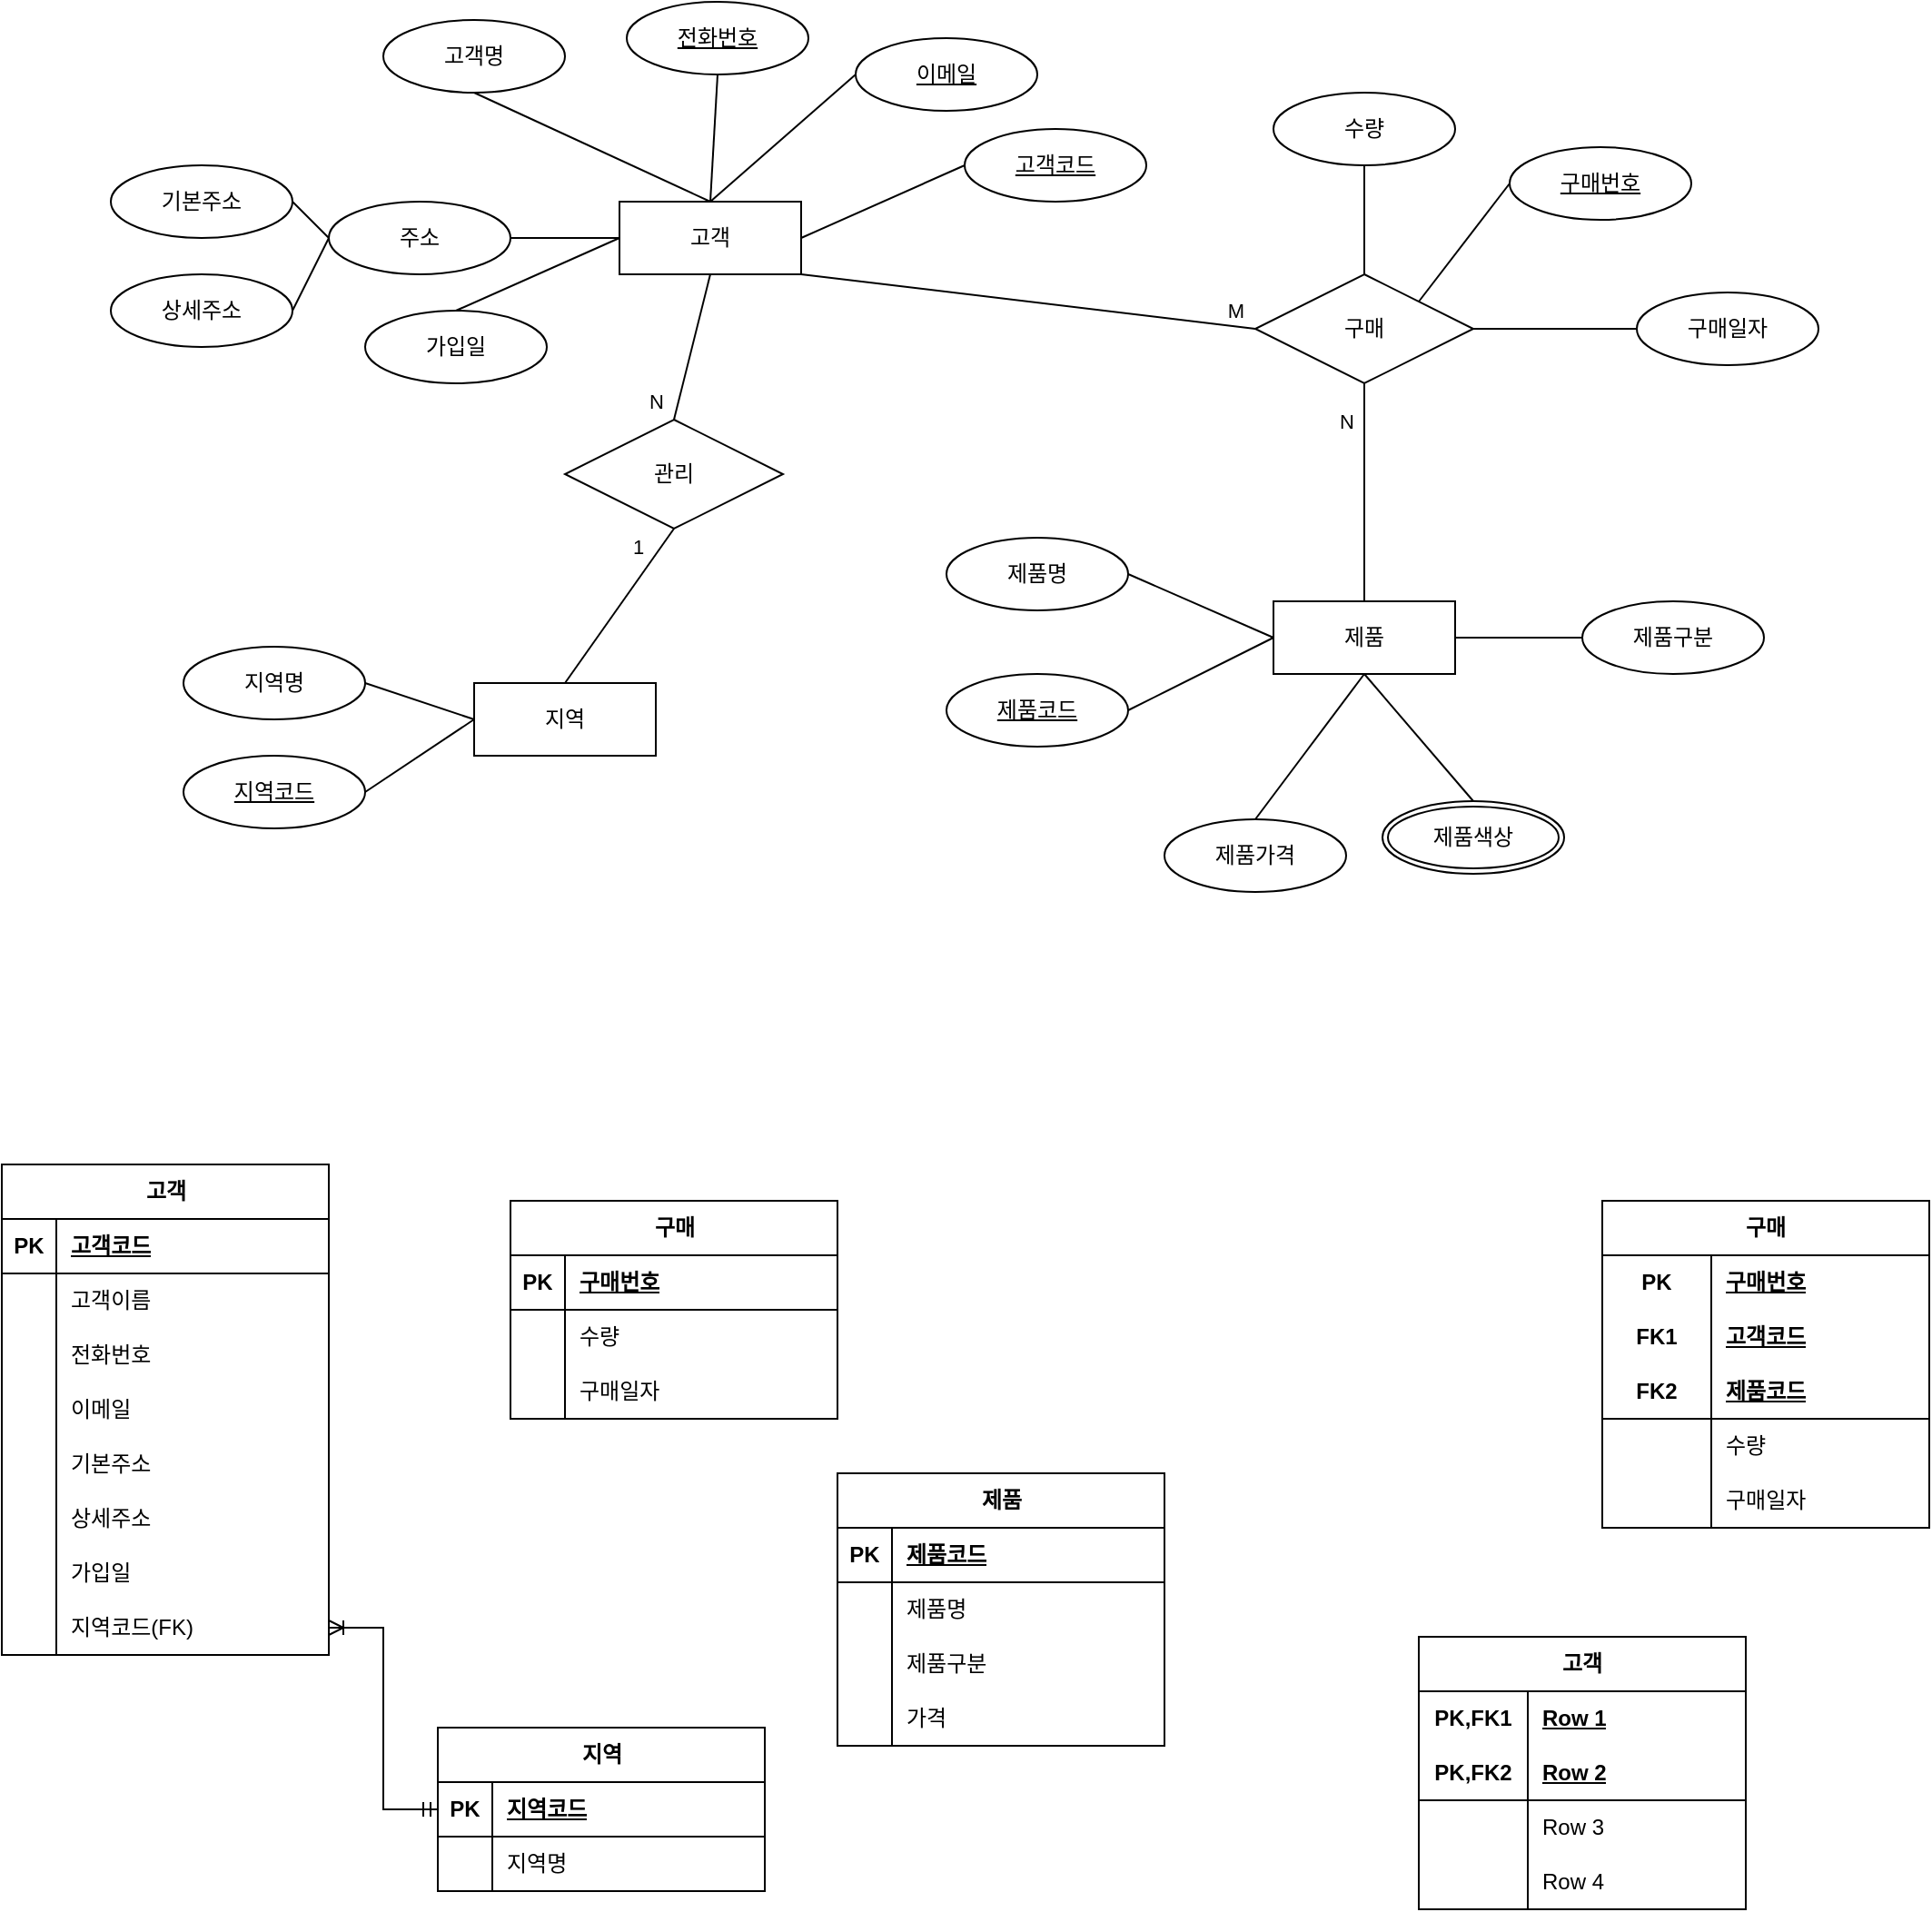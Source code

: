<mxfile version="26.0.4" pages="2">
  <diagram name="페이지-1" id="d0QHUHjjBnqB_T0leLFh">
    <mxGraphModel dx="1434" dy="746" grid="1" gridSize="10" guides="1" tooltips="1" connect="1" arrows="1" fold="1" page="1" pageScale="1" pageWidth="1169" pageHeight="827" math="0" shadow="0">
      <root>
        <mxCell id="0" />
        <mxCell id="1" parent="0" />
        <mxCell id="KUGhsdZ3GMTk7Ok1tHTb-1" value="고객" style="whiteSpace=wrap;html=1;align=center;" parent="1" vertex="1">
          <mxGeometry x="360" y="360" width="100" height="40" as="geometry" />
        </mxCell>
        <mxCell id="KUGhsdZ3GMTk7Ok1tHTb-2" value="고객명" style="ellipse;whiteSpace=wrap;html=1;align=center;" parent="1" vertex="1">
          <mxGeometry x="230" y="260" width="100" height="40" as="geometry" />
        </mxCell>
        <mxCell id="KUGhsdZ3GMTk7Ok1tHTb-3" value="" style="endArrow=none;html=1;rounded=0;exitX=0.5;exitY=1;exitDx=0;exitDy=0;entryX=0.5;entryY=0;entryDx=0;entryDy=0;" parent="1" source="KUGhsdZ3GMTk7Ok1tHTb-2" target="KUGhsdZ3GMTk7Ok1tHTb-1" edge="1">
          <mxGeometry relative="1" as="geometry">
            <mxPoint x="330" y="380" as="sourcePoint" />
            <mxPoint x="490" y="380" as="targetPoint" />
          </mxGeometry>
        </mxCell>
        <mxCell id="KUGhsdZ3GMTk7Ok1tHTb-6" value="전화번호" style="ellipse;whiteSpace=wrap;html=1;align=center;fontStyle=4;" parent="1" vertex="1">
          <mxGeometry x="364" y="250" width="100" height="40" as="geometry" />
        </mxCell>
        <mxCell id="KUGhsdZ3GMTk7Ok1tHTb-7" value="" style="endArrow=none;html=1;rounded=0;exitX=0.5;exitY=0;exitDx=0;exitDy=0;entryX=0.5;entryY=1;entryDx=0;entryDy=0;" parent="1" source="KUGhsdZ3GMTk7Ok1tHTb-1" target="KUGhsdZ3GMTk7Ok1tHTb-6" edge="1">
          <mxGeometry relative="1" as="geometry">
            <mxPoint x="340" y="330" as="sourcePoint" />
            <mxPoint x="420" y="370" as="targetPoint" />
          </mxGeometry>
        </mxCell>
        <mxCell id="KUGhsdZ3GMTk7Ok1tHTb-8" value="이메일" style="ellipse;whiteSpace=wrap;html=1;align=center;fontStyle=4;" parent="1" vertex="1">
          <mxGeometry x="490" y="270" width="100" height="40" as="geometry" />
        </mxCell>
        <mxCell id="KUGhsdZ3GMTk7Ok1tHTb-9" value="" style="endArrow=none;html=1;rounded=0;exitX=0.5;exitY=0;exitDx=0;exitDy=0;entryX=0;entryY=0.5;entryDx=0;entryDy=0;" parent="1" source="KUGhsdZ3GMTk7Ok1tHTb-1" target="KUGhsdZ3GMTk7Ok1tHTb-8" edge="1">
          <mxGeometry relative="1" as="geometry">
            <mxPoint x="420" y="370" as="sourcePoint" />
            <mxPoint x="470" y="330" as="targetPoint" />
          </mxGeometry>
        </mxCell>
        <mxCell id="KUGhsdZ3GMTk7Ok1tHTb-10" value="고객코드" style="ellipse;whiteSpace=wrap;html=1;align=center;fontStyle=4;" parent="1" vertex="1">
          <mxGeometry x="550" y="320" width="100" height="40" as="geometry" />
        </mxCell>
        <mxCell id="KUGhsdZ3GMTk7Ok1tHTb-11" value="" style="endArrow=none;html=1;rounded=0;exitX=1;exitY=0.5;exitDx=0;exitDy=0;entryX=0;entryY=0.5;entryDx=0;entryDy=0;" parent="1" source="KUGhsdZ3GMTk7Ok1tHTb-1" target="KUGhsdZ3GMTk7Ok1tHTb-10" edge="1">
          <mxGeometry relative="1" as="geometry">
            <mxPoint x="420" y="370" as="sourcePoint" />
            <mxPoint x="500" y="300" as="targetPoint" />
          </mxGeometry>
        </mxCell>
        <mxCell id="KUGhsdZ3GMTk7Ok1tHTb-12" value="주소" style="ellipse;whiteSpace=wrap;html=1;align=center;" parent="1" vertex="1">
          <mxGeometry x="200" y="360" width="100" height="40" as="geometry" />
        </mxCell>
        <mxCell id="KUGhsdZ3GMTk7Ok1tHTb-13" value="" style="endArrow=none;html=1;rounded=0;exitX=1;exitY=0.5;exitDx=0;exitDy=0;entryX=0;entryY=0.5;entryDx=0;entryDy=0;" parent="1" source="KUGhsdZ3GMTk7Ok1tHTb-12" target="KUGhsdZ3GMTk7Ok1tHTb-1" edge="1">
          <mxGeometry relative="1" as="geometry">
            <mxPoint x="290" y="310" as="sourcePoint" />
            <mxPoint x="420" y="370" as="targetPoint" />
          </mxGeometry>
        </mxCell>
        <mxCell id="KUGhsdZ3GMTk7Ok1tHTb-14" value="기본주소" style="ellipse;whiteSpace=wrap;html=1;align=center;" parent="1" vertex="1">
          <mxGeometry x="80" y="340" width="100" height="40" as="geometry" />
        </mxCell>
        <mxCell id="KUGhsdZ3GMTk7Ok1tHTb-15" value="상세주소" style="ellipse;whiteSpace=wrap;html=1;align=center;" parent="1" vertex="1">
          <mxGeometry x="80" y="400" width="100" height="40" as="geometry" />
        </mxCell>
        <mxCell id="KUGhsdZ3GMTk7Ok1tHTb-17" value="" style="endArrow=none;html=1;rounded=0;exitX=1;exitY=0.5;exitDx=0;exitDy=0;entryX=0;entryY=0.5;entryDx=0;entryDy=0;" parent="1" source="KUGhsdZ3GMTk7Ok1tHTb-14" target="KUGhsdZ3GMTk7Ok1tHTb-12" edge="1">
          <mxGeometry relative="1" as="geometry">
            <mxPoint x="290" y="310" as="sourcePoint" />
            <mxPoint x="420" y="370" as="targetPoint" />
          </mxGeometry>
        </mxCell>
        <mxCell id="KUGhsdZ3GMTk7Ok1tHTb-18" value="" style="endArrow=none;html=1;rounded=0;exitX=1;exitY=0.5;exitDx=0;exitDy=0;entryX=0;entryY=0.5;entryDx=0;entryDy=0;" parent="1" source="KUGhsdZ3GMTk7Ok1tHTb-15" target="KUGhsdZ3GMTk7Ok1tHTb-12" edge="1">
          <mxGeometry relative="1" as="geometry">
            <mxPoint x="190" y="370" as="sourcePoint" />
            <mxPoint x="210" y="390" as="targetPoint" />
          </mxGeometry>
        </mxCell>
        <mxCell id="KUGhsdZ3GMTk7Ok1tHTb-19" value="가입일" style="ellipse;whiteSpace=wrap;html=1;align=center;" parent="1" vertex="1">
          <mxGeometry x="220" y="420" width="100" height="40" as="geometry" />
        </mxCell>
        <mxCell id="KUGhsdZ3GMTk7Ok1tHTb-20" value="" style="endArrow=none;html=1;rounded=0;exitX=0.5;exitY=0;exitDx=0;exitDy=0;entryX=0;entryY=0.5;entryDx=0;entryDy=0;" parent="1" source="KUGhsdZ3GMTk7Ok1tHTb-19" target="KUGhsdZ3GMTk7Ok1tHTb-1" edge="1">
          <mxGeometry relative="1" as="geometry">
            <mxPoint x="310" y="390" as="sourcePoint" />
            <mxPoint x="370" y="390" as="targetPoint" />
          </mxGeometry>
        </mxCell>
        <mxCell id="KUGhsdZ3GMTk7Ok1tHTb-36" value="지역명" style="ellipse;whiteSpace=wrap;html=1;align=center;" parent="1" vertex="1">
          <mxGeometry x="120" y="605" width="100" height="40" as="geometry" />
        </mxCell>
        <mxCell id="KUGhsdZ3GMTk7Ok1tHTb-38" value="지역코드" style="ellipse;whiteSpace=wrap;html=1;align=center;fontStyle=4;" parent="1" vertex="1">
          <mxGeometry x="120" y="665" width="100" height="40" as="geometry" />
        </mxCell>
        <mxCell id="KUGhsdZ3GMTk7Ok1tHTb-39" value="" style="endArrow=none;html=1;rounded=0;entryX=1;entryY=0.5;entryDx=0;entryDy=0;" parent="1" target="KUGhsdZ3GMTk7Ok1tHTb-38" edge="1">
          <mxGeometry relative="1" as="geometry">
            <mxPoint x="280" y="645" as="sourcePoint" />
            <mxPoint x="230" y="635" as="targetPoint" />
          </mxGeometry>
        </mxCell>
        <mxCell id="KUGhsdZ3GMTk7Ok1tHTb-43" value="제품명" style="ellipse;whiteSpace=wrap;html=1;align=center;" parent="1" vertex="1">
          <mxGeometry x="540" y="545" width="100" height="40" as="geometry" />
        </mxCell>
        <mxCell id="KUGhsdZ3GMTk7Ok1tHTb-44" value="" style="endArrow=none;html=1;rounded=0;exitX=0;exitY=0.5;exitDx=0;exitDy=0;entryX=1;entryY=0.5;entryDx=0;entryDy=0;" parent="1" source="KUGhsdZ3GMTk7Ok1tHTb-50" target="KUGhsdZ3GMTk7Ok1tHTb-43" edge="1">
          <mxGeometry relative="1" as="geometry">
            <mxPoint x="744" y="640" as="sourcePoint" />
            <mxPoint x="660" y="620" as="targetPoint" />
          </mxGeometry>
        </mxCell>
        <mxCell id="KUGhsdZ3GMTk7Ok1tHTb-45" value="제품코드" style="ellipse;whiteSpace=wrap;html=1;align=center;fontStyle=4;" parent="1" vertex="1">
          <mxGeometry x="540" y="620" width="100" height="40" as="geometry" />
        </mxCell>
        <mxCell id="KUGhsdZ3GMTk7Ok1tHTb-46" value="" style="endArrow=none;html=1;rounded=0;entryX=1;entryY=0.5;entryDx=0;entryDy=0;exitX=0;exitY=0.5;exitDx=0;exitDy=0;" parent="1" source="KUGhsdZ3GMTk7Ok1tHTb-50" target="KUGhsdZ3GMTk7Ok1tHTb-45" edge="1">
          <mxGeometry relative="1" as="geometry">
            <mxPoint x="740" y="630" as="sourcePoint" />
            <mxPoint x="690" y="620" as="targetPoint" />
          </mxGeometry>
        </mxCell>
        <mxCell id="KUGhsdZ3GMTk7Ok1tHTb-48" value="지역" style="whiteSpace=wrap;html=1;align=center;" parent="1" vertex="1">
          <mxGeometry x="280" y="625" width="100" height="40" as="geometry" />
        </mxCell>
        <mxCell id="KUGhsdZ3GMTk7Ok1tHTb-49" value="" style="endArrow=none;html=1;rounded=0;exitX=0;exitY=0.5;exitDx=0;exitDy=0;entryX=1;entryY=0.5;entryDx=0;entryDy=0;" parent="1" source="KUGhsdZ3GMTk7Ok1tHTb-48" target="KUGhsdZ3GMTk7Ok1tHTb-36" edge="1">
          <mxGeometry relative="1" as="geometry">
            <mxPoint x="584" y="555" as="sourcePoint" />
            <mxPoint x="520" y="525" as="targetPoint" />
          </mxGeometry>
        </mxCell>
        <mxCell id="KUGhsdZ3GMTk7Ok1tHTb-50" value="제품" style="whiteSpace=wrap;html=1;align=center;" parent="1" vertex="1">
          <mxGeometry x="720" y="580" width="100" height="40" as="geometry" />
        </mxCell>
        <mxCell id="KUGhsdZ3GMTk7Ok1tHTb-51" value="제품구분" style="ellipse;whiteSpace=wrap;html=1;align=center;" parent="1" vertex="1">
          <mxGeometry x="890" y="580" width="100" height="40" as="geometry" />
        </mxCell>
        <mxCell id="KUGhsdZ3GMTk7Ok1tHTb-53" value="" style="endArrow=none;html=1;rounded=0;entryX=0;entryY=0.5;entryDx=0;entryDy=0;exitX=1;exitY=0.5;exitDx=0;exitDy=0;" parent="1" source="KUGhsdZ3GMTk7Ok1tHTb-50" target="KUGhsdZ3GMTk7Ok1tHTb-51" edge="1">
          <mxGeometry relative="1" as="geometry">
            <mxPoint x="840" y="645" as="sourcePoint" />
            <mxPoint x="670" y="630" as="targetPoint" />
          </mxGeometry>
        </mxCell>
        <mxCell id="KUGhsdZ3GMTk7Ok1tHTb-54" value="제품색상" style="ellipse;shape=doubleEllipse;margin=3;whiteSpace=wrap;html=1;align=center;" parent="1" vertex="1">
          <mxGeometry x="780" y="690" width="100" height="40" as="geometry" />
        </mxCell>
        <mxCell id="KUGhsdZ3GMTk7Ok1tHTb-55" value="" style="endArrow=none;html=1;rounded=0;entryX=0.5;entryY=0;entryDx=0;entryDy=0;exitX=0.5;exitY=1;exitDx=0;exitDy=0;" parent="1" source="KUGhsdZ3GMTk7Ok1tHTb-50" target="KUGhsdZ3GMTk7Ok1tHTb-54" edge="1">
          <mxGeometry relative="1" as="geometry">
            <mxPoint x="740" y="655" as="sourcePoint" />
            <mxPoint x="690" y="680" as="targetPoint" />
          </mxGeometry>
        </mxCell>
        <mxCell id="KUGhsdZ3GMTk7Ok1tHTb-56" value="제품가격" style="ellipse;whiteSpace=wrap;html=1;align=center;" parent="1" vertex="1">
          <mxGeometry x="660" y="700" width="100" height="40" as="geometry" />
        </mxCell>
        <mxCell id="KUGhsdZ3GMTk7Ok1tHTb-57" value="" style="endArrow=none;html=1;rounded=0;exitX=0.5;exitY=1;exitDx=0;exitDy=0;entryX=0.5;entryY=0;entryDx=0;entryDy=0;" parent="1" source="KUGhsdZ3GMTk7Ok1tHTb-50" target="KUGhsdZ3GMTk7Ok1tHTb-56" edge="1">
          <mxGeometry relative="1" as="geometry">
            <mxPoint x="790" y="635" as="sourcePoint" />
            <mxPoint x="820" y="610" as="targetPoint" />
          </mxGeometry>
        </mxCell>
        <mxCell id="KUGhsdZ3GMTk7Ok1tHTb-58" value="관리" style="shape=rhombus;perimeter=rhombusPerimeter;whiteSpace=wrap;html=1;align=center;" parent="1" vertex="1">
          <mxGeometry x="330" y="480" width="120" height="60" as="geometry" />
        </mxCell>
        <mxCell id="KUGhsdZ3GMTk7Ok1tHTb-59" value="구매" style="shape=rhombus;perimeter=rhombusPerimeter;whiteSpace=wrap;html=1;align=center;" parent="1" vertex="1">
          <mxGeometry x="710" y="400" width="120" height="60" as="geometry" />
        </mxCell>
        <mxCell id="KUGhsdZ3GMTk7Ok1tHTb-67" value="" style="endArrow=none;html=1;rounded=0;exitX=0.5;exitY=0;exitDx=0;exitDy=0;entryX=0.5;entryY=1;entryDx=0;entryDy=0;" parent="1" source="KUGhsdZ3GMTk7Ok1tHTb-58" target="KUGhsdZ3GMTk7Ok1tHTb-1" edge="1">
          <mxGeometry relative="1" as="geometry">
            <mxPoint x="280" y="430" as="sourcePoint" />
            <mxPoint x="370" y="390" as="targetPoint" />
          </mxGeometry>
        </mxCell>
        <mxCell id="KUGhsdZ3GMTk7Ok1tHTb-69" value="N" style="edgeLabel;html=1;align=center;verticalAlign=middle;resizable=0;points=[];" parent="KUGhsdZ3GMTk7Ok1tHTb-67" vertex="1" connectable="0">
          <mxGeometry x="0.006" y="-1" relative="1" as="geometry">
            <mxPoint x="-21" y="30" as="offset" />
          </mxGeometry>
        </mxCell>
        <mxCell id="KUGhsdZ3GMTk7Ok1tHTb-68" value="" style="endArrow=none;html=1;rounded=0;entryX=0.5;entryY=1;entryDx=0;entryDy=0;exitX=0.5;exitY=0;exitDx=0;exitDy=0;" parent="1" source="KUGhsdZ3GMTk7Ok1tHTb-48" target="KUGhsdZ3GMTk7Ok1tHTb-58" edge="1">
          <mxGeometry relative="1" as="geometry">
            <mxPoint x="330" y="620" as="sourcePoint" />
            <mxPoint x="350" y="550" as="targetPoint" />
          </mxGeometry>
        </mxCell>
        <mxCell id="KUGhsdZ3GMTk7Ok1tHTb-70" value="1" style="edgeLabel;html=1;align=center;verticalAlign=middle;resizable=0;points=[];" parent="KUGhsdZ3GMTk7Ok1tHTb-68" vertex="1" connectable="0">
          <mxGeometry x="0.365" relative="1" as="geometry">
            <mxPoint x="-1" y="-17" as="offset" />
          </mxGeometry>
        </mxCell>
        <mxCell id="KUGhsdZ3GMTk7Ok1tHTb-71" value="" style="endArrow=none;html=1;rounded=0;exitX=1;exitY=1;exitDx=0;exitDy=0;entryX=0;entryY=0.5;entryDx=0;entryDy=0;" parent="1" source="KUGhsdZ3GMTk7Ok1tHTb-1" target="KUGhsdZ3GMTk7Ok1tHTb-59" edge="1">
          <mxGeometry relative="1" as="geometry">
            <mxPoint x="470" y="390" as="sourcePoint" />
            <mxPoint x="560" y="350" as="targetPoint" />
          </mxGeometry>
        </mxCell>
        <mxCell id="KUGhsdZ3GMTk7Ok1tHTb-79" value="M" style="edgeLabel;html=1;align=center;verticalAlign=middle;resizable=0;points=[];" parent="KUGhsdZ3GMTk7Ok1tHTb-71" vertex="1" connectable="0">
          <mxGeometry x="0.648" relative="1" as="geometry">
            <mxPoint x="33" y="-5" as="offset" />
          </mxGeometry>
        </mxCell>
        <mxCell id="KUGhsdZ3GMTk7Ok1tHTb-72" value="" style="endArrow=none;html=1;rounded=0;exitX=0.5;exitY=1;exitDx=0;exitDy=0;entryX=0.5;entryY=0;entryDx=0;entryDy=0;" parent="1" source="KUGhsdZ3GMTk7Ok1tHTb-59" target="KUGhsdZ3GMTk7Ok1tHTb-50" edge="1">
          <mxGeometry relative="1" as="geometry">
            <mxPoint x="470" y="410" as="sourcePoint" />
            <mxPoint x="630" y="490" as="targetPoint" />
          </mxGeometry>
        </mxCell>
        <mxCell id="KUGhsdZ3GMTk7Ok1tHTb-80" value="N" style="edgeLabel;html=1;align=center;verticalAlign=middle;resizable=0;points=[];" parent="KUGhsdZ3GMTk7Ok1tHTb-72" vertex="1" connectable="0">
          <mxGeometry x="-0.211" y="1" relative="1" as="geometry">
            <mxPoint x="-11" y="-27" as="offset" />
          </mxGeometry>
        </mxCell>
        <mxCell id="KUGhsdZ3GMTk7Ok1tHTb-73" value="구매번호" style="ellipse;whiteSpace=wrap;html=1;align=center;fontStyle=4;" parent="1" vertex="1">
          <mxGeometry x="850" y="330" width="100" height="40" as="geometry" />
        </mxCell>
        <mxCell id="KUGhsdZ3GMTk7Ok1tHTb-74" value="수량" style="ellipse;whiteSpace=wrap;html=1;align=center;" parent="1" vertex="1">
          <mxGeometry x="720" y="300" width="100" height="40" as="geometry" />
        </mxCell>
        <mxCell id="KUGhsdZ3GMTk7Ok1tHTb-75" value="구매일자" style="ellipse;whiteSpace=wrap;html=1;align=center;" parent="1" vertex="1">
          <mxGeometry x="920" y="410" width="100" height="40" as="geometry" />
        </mxCell>
        <mxCell id="KUGhsdZ3GMTk7Ok1tHTb-76" value="" style="endArrow=none;html=1;rounded=0;entryX=0.5;entryY=1;entryDx=0;entryDy=0;exitX=0.5;exitY=0;exitDx=0;exitDy=0;" parent="1" source="KUGhsdZ3GMTk7Ok1tHTb-59" target="KUGhsdZ3GMTk7Ok1tHTb-74" edge="1">
          <mxGeometry relative="1" as="geometry">
            <mxPoint x="740" y="410" as="sourcePoint" />
            <mxPoint x="810" y="325" as="targetPoint" />
          </mxGeometry>
        </mxCell>
        <mxCell id="KUGhsdZ3GMTk7Ok1tHTb-77" value="" style="endArrow=none;html=1;rounded=0;entryX=0;entryY=0.5;entryDx=0;entryDy=0;exitX=1;exitY=0;exitDx=0;exitDy=0;" parent="1" source="KUGhsdZ3GMTk7Ok1tHTb-59" target="KUGhsdZ3GMTk7Ok1tHTb-73" edge="1">
          <mxGeometry relative="1" as="geometry">
            <mxPoint x="750" y="420" as="sourcePoint" />
            <mxPoint x="847" y="380" as="targetPoint" />
          </mxGeometry>
        </mxCell>
        <mxCell id="KUGhsdZ3GMTk7Ok1tHTb-78" value="" style="endArrow=none;html=1;rounded=0;entryX=0;entryY=0.5;entryDx=0;entryDy=0;exitX=1;exitY=0.5;exitDx=0;exitDy=0;" parent="1" source="KUGhsdZ3GMTk7Ok1tHTb-59" target="KUGhsdZ3GMTk7Ok1tHTb-75" edge="1">
          <mxGeometry relative="1" as="geometry">
            <mxPoint x="780" y="435" as="sourcePoint" />
            <mxPoint x="850" y="410" as="targetPoint" />
          </mxGeometry>
        </mxCell>
        <mxCell id="mt2pDggHzSbMjVmU1vKX-1" value="고객" style="shape=table;startSize=30;container=1;collapsible=1;childLayout=tableLayout;fixedRows=1;rowLines=0;fontStyle=1;align=center;resizeLast=1;html=1;" vertex="1" parent="1">
          <mxGeometry x="20" y="890" width="180" height="270" as="geometry" />
        </mxCell>
        <mxCell id="mt2pDggHzSbMjVmU1vKX-2" value="" style="shape=tableRow;horizontal=0;startSize=0;swimlaneHead=0;swimlaneBody=0;fillColor=none;collapsible=0;dropTarget=0;points=[[0,0.5],[1,0.5]];portConstraint=eastwest;top=0;left=0;right=0;bottom=1;" vertex="1" parent="mt2pDggHzSbMjVmU1vKX-1">
          <mxGeometry y="30" width="180" height="30" as="geometry" />
        </mxCell>
        <mxCell id="mt2pDggHzSbMjVmU1vKX-3" value="PK" style="shape=partialRectangle;connectable=0;fillColor=none;top=0;left=0;bottom=0;right=0;fontStyle=1;overflow=hidden;whiteSpace=wrap;html=1;" vertex="1" parent="mt2pDggHzSbMjVmU1vKX-2">
          <mxGeometry width="30" height="30" as="geometry">
            <mxRectangle width="30" height="30" as="alternateBounds" />
          </mxGeometry>
        </mxCell>
        <mxCell id="mt2pDggHzSbMjVmU1vKX-4" value="고객코드" style="shape=partialRectangle;connectable=0;fillColor=none;top=0;left=0;bottom=0;right=0;align=left;spacingLeft=6;fontStyle=5;overflow=hidden;whiteSpace=wrap;html=1;" vertex="1" parent="mt2pDggHzSbMjVmU1vKX-2">
          <mxGeometry x="30" width="150" height="30" as="geometry">
            <mxRectangle width="150" height="30" as="alternateBounds" />
          </mxGeometry>
        </mxCell>
        <mxCell id="mt2pDggHzSbMjVmU1vKX-5" value="" style="shape=tableRow;horizontal=0;startSize=0;swimlaneHead=0;swimlaneBody=0;fillColor=none;collapsible=0;dropTarget=0;points=[[0,0.5],[1,0.5]];portConstraint=eastwest;top=0;left=0;right=0;bottom=0;" vertex="1" parent="mt2pDggHzSbMjVmU1vKX-1">
          <mxGeometry y="60" width="180" height="30" as="geometry" />
        </mxCell>
        <mxCell id="mt2pDggHzSbMjVmU1vKX-6" value="" style="shape=partialRectangle;connectable=0;fillColor=none;top=0;left=0;bottom=0;right=0;editable=1;overflow=hidden;whiteSpace=wrap;html=1;" vertex="1" parent="mt2pDggHzSbMjVmU1vKX-5">
          <mxGeometry width="30" height="30" as="geometry">
            <mxRectangle width="30" height="30" as="alternateBounds" />
          </mxGeometry>
        </mxCell>
        <mxCell id="mt2pDggHzSbMjVmU1vKX-7" value="고객이름" style="shape=partialRectangle;connectable=0;fillColor=none;top=0;left=0;bottom=0;right=0;align=left;spacingLeft=6;overflow=hidden;whiteSpace=wrap;html=1;" vertex="1" parent="mt2pDggHzSbMjVmU1vKX-5">
          <mxGeometry x="30" width="150" height="30" as="geometry">
            <mxRectangle width="150" height="30" as="alternateBounds" />
          </mxGeometry>
        </mxCell>
        <mxCell id="mt2pDggHzSbMjVmU1vKX-8" value="" style="shape=tableRow;horizontal=0;startSize=0;swimlaneHead=0;swimlaneBody=0;fillColor=none;collapsible=0;dropTarget=0;points=[[0,0.5],[1,0.5]];portConstraint=eastwest;top=0;left=0;right=0;bottom=0;" vertex="1" parent="mt2pDggHzSbMjVmU1vKX-1">
          <mxGeometry y="90" width="180" height="30" as="geometry" />
        </mxCell>
        <mxCell id="mt2pDggHzSbMjVmU1vKX-9" value="" style="shape=partialRectangle;connectable=0;fillColor=none;top=0;left=0;bottom=0;right=0;editable=1;overflow=hidden;whiteSpace=wrap;html=1;" vertex="1" parent="mt2pDggHzSbMjVmU1vKX-8">
          <mxGeometry width="30" height="30" as="geometry">
            <mxRectangle width="30" height="30" as="alternateBounds" />
          </mxGeometry>
        </mxCell>
        <mxCell id="mt2pDggHzSbMjVmU1vKX-10" value="전화번호" style="shape=partialRectangle;connectable=0;fillColor=none;top=0;left=0;bottom=0;right=0;align=left;spacingLeft=6;overflow=hidden;whiteSpace=wrap;html=1;" vertex="1" parent="mt2pDggHzSbMjVmU1vKX-8">
          <mxGeometry x="30" width="150" height="30" as="geometry">
            <mxRectangle width="150" height="30" as="alternateBounds" />
          </mxGeometry>
        </mxCell>
        <mxCell id="mt2pDggHzSbMjVmU1vKX-11" value="" style="shape=tableRow;horizontal=0;startSize=0;swimlaneHead=0;swimlaneBody=0;fillColor=none;collapsible=0;dropTarget=0;points=[[0,0.5],[1,0.5]];portConstraint=eastwest;top=0;left=0;right=0;bottom=0;" vertex="1" parent="mt2pDggHzSbMjVmU1vKX-1">
          <mxGeometry y="120" width="180" height="30" as="geometry" />
        </mxCell>
        <mxCell id="mt2pDggHzSbMjVmU1vKX-12" value="" style="shape=partialRectangle;connectable=0;fillColor=none;top=0;left=0;bottom=0;right=0;editable=1;overflow=hidden;whiteSpace=wrap;html=1;" vertex="1" parent="mt2pDggHzSbMjVmU1vKX-11">
          <mxGeometry width="30" height="30" as="geometry">
            <mxRectangle width="30" height="30" as="alternateBounds" />
          </mxGeometry>
        </mxCell>
        <mxCell id="mt2pDggHzSbMjVmU1vKX-13" value="이메일" style="shape=partialRectangle;connectable=0;fillColor=none;top=0;left=0;bottom=0;right=0;align=left;spacingLeft=6;overflow=hidden;whiteSpace=wrap;html=1;" vertex="1" parent="mt2pDggHzSbMjVmU1vKX-11">
          <mxGeometry x="30" width="150" height="30" as="geometry">
            <mxRectangle width="150" height="30" as="alternateBounds" />
          </mxGeometry>
        </mxCell>
        <mxCell id="mt2pDggHzSbMjVmU1vKX-14" value="" style="shape=tableRow;horizontal=0;startSize=0;swimlaneHead=0;swimlaneBody=0;fillColor=none;collapsible=0;dropTarget=0;points=[[0,0.5],[1,0.5]];portConstraint=eastwest;top=0;left=0;right=0;bottom=0;" vertex="1" parent="mt2pDggHzSbMjVmU1vKX-1">
          <mxGeometry y="150" width="180" height="30" as="geometry" />
        </mxCell>
        <mxCell id="mt2pDggHzSbMjVmU1vKX-15" value="" style="shape=partialRectangle;connectable=0;fillColor=none;top=0;left=0;bottom=0;right=0;editable=1;overflow=hidden;whiteSpace=wrap;html=1;" vertex="1" parent="mt2pDggHzSbMjVmU1vKX-14">
          <mxGeometry width="30" height="30" as="geometry">
            <mxRectangle width="30" height="30" as="alternateBounds" />
          </mxGeometry>
        </mxCell>
        <mxCell id="mt2pDggHzSbMjVmU1vKX-16" value="기본주소" style="shape=partialRectangle;connectable=0;fillColor=none;top=0;left=0;bottom=0;right=0;align=left;spacingLeft=6;overflow=hidden;whiteSpace=wrap;html=1;" vertex="1" parent="mt2pDggHzSbMjVmU1vKX-14">
          <mxGeometry x="30" width="150" height="30" as="geometry">
            <mxRectangle width="150" height="30" as="alternateBounds" />
          </mxGeometry>
        </mxCell>
        <mxCell id="mt2pDggHzSbMjVmU1vKX-17" value="" style="shape=tableRow;horizontal=0;startSize=0;swimlaneHead=0;swimlaneBody=0;fillColor=none;collapsible=0;dropTarget=0;points=[[0,0.5],[1,0.5]];portConstraint=eastwest;top=0;left=0;right=0;bottom=0;" vertex="1" parent="mt2pDggHzSbMjVmU1vKX-1">
          <mxGeometry y="180" width="180" height="30" as="geometry" />
        </mxCell>
        <mxCell id="mt2pDggHzSbMjVmU1vKX-18" value="" style="shape=partialRectangle;connectable=0;fillColor=none;top=0;left=0;bottom=0;right=0;editable=1;overflow=hidden;whiteSpace=wrap;html=1;" vertex="1" parent="mt2pDggHzSbMjVmU1vKX-17">
          <mxGeometry width="30" height="30" as="geometry">
            <mxRectangle width="30" height="30" as="alternateBounds" />
          </mxGeometry>
        </mxCell>
        <mxCell id="mt2pDggHzSbMjVmU1vKX-19" value="상세주소" style="shape=partialRectangle;connectable=0;fillColor=none;top=0;left=0;bottom=0;right=0;align=left;spacingLeft=6;overflow=hidden;whiteSpace=wrap;html=1;" vertex="1" parent="mt2pDggHzSbMjVmU1vKX-17">
          <mxGeometry x="30" width="150" height="30" as="geometry">
            <mxRectangle width="150" height="30" as="alternateBounds" />
          </mxGeometry>
        </mxCell>
        <mxCell id="mt2pDggHzSbMjVmU1vKX-20" value="" style="shape=tableRow;horizontal=0;startSize=0;swimlaneHead=0;swimlaneBody=0;fillColor=none;collapsible=0;dropTarget=0;points=[[0,0.5],[1,0.5]];portConstraint=eastwest;top=0;left=0;right=0;bottom=0;" vertex="1" parent="mt2pDggHzSbMjVmU1vKX-1">
          <mxGeometry y="210" width="180" height="30" as="geometry" />
        </mxCell>
        <mxCell id="mt2pDggHzSbMjVmU1vKX-21" value="" style="shape=partialRectangle;connectable=0;fillColor=none;top=0;left=0;bottom=0;right=0;editable=1;overflow=hidden;whiteSpace=wrap;html=1;" vertex="1" parent="mt2pDggHzSbMjVmU1vKX-20">
          <mxGeometry width="30" height="30" as="geometry">
            <mxRectangle width="30" height="30" as="alternateBounds" />
          </mxGeometry>
        </mxCell>
        <mxCell id="mt2pDggHzSbMjVmU1vKX-22" value="가입일" style="shape=partialRectangle;connectable=0;fillColor=none;top=0;left=0;bottom=0;right=0;align=left;spacingLeft=6;overflow=hidden;whiteSpace=wrap;html=1;" vertex="1" parent="mt2pDggHzSbMjVmU1vKX-20">
          <mxGeometry x="30" width="150" height="30" as="geometry">
            <mxRectangle width="150" height="30" as="alternateBounds" />
          </mxGeometry>
        </mxCell>
        <mxCell id="mt2pDggHzSbMjVmU1vKX-23" value="" style="shape=tableRow;horizontal=0;startSize=0;swimlaneHead=0;swimlaneBody=0;fillColor=none;collapsible=0;dropTarget=0;points=[[0,0.5],[1,0.5]];portConstraint=eastwest;top=0;left=0;right=0;bottom=0;" vertex="1" parent="mt2pDggHzSbMjVmU1vKX-1">
          <mxGeometry y="240" width="180" height="30" as="geometry" />
        </mxCell>
        <mxCell id="mt2pDggHzSbMjVmU1vKX-24" value="" style="shape=partialRectangle;connectable=0;fillColor=none;top=0;left=0;bottom=0;right=0;editable=1;overflow=hidden;whiteSpace=wrap;html=1;" vertex="1" parent="mt2pDggHzSbMjVmU1vKX-23">
          <mxGeometry width="30" height="30" as="geometry">
            <mxRectangle width="30" height="30" as="alternateBounds" />
          </mxGeometry>
        </mxCell>
        <mxCell id="mt2pDggHzSbMjVmU1vKX-25" value="지역코드(FK)" style="shape=partialRectangle;connectable=0;fillColor=none;top=0;left=0;bottom=0;right=0;align=left;spacingLeft=6;overflow=hidden;whiteSpace=wrap;html=1;" vertex="1" parent="mt2pDggHzSbMjVmU1vKX-23">
          <mxGeometry x="30" width="150" height="30" as="geometry">
            <mxRectangle width="150" height="30" as="alternateBounds" />
          </mxGeometry>
        </mxCell>
        <mxCell id="mt2pDggHzSbMjVmU1vKX-26" value="지역" style="shape=table;startSize=30;container=1;collapsible=1;childLayout=tableLayout;fixedRows=1;rowLines=0;fontStyle=1;align=center;resizeLast=1;html=1;" vertex="1" parent="1">
          <mxGeometry x="260" y="1200" width="180" height="90" as="geometry" />
        </mxCell>
        <mxCell id="mt2pDggHzSbMjVmU1vKX-27" value="" style="shape=tableRow;horizontal=0;startSize=0;swimlaneHead=0;swimlaneBody=0;fillColor=none;collapsible=0;dropTarget=0;points=[[0,0.5],[1,0.5]];portConstraint=eastwest;top=0;left=0;right=0;bottom=1;" vertex="1" parent="mt2pDggHzSbMjVmU1vKX-26">
          <mxGeometry y="30" width="180" height="30" as="geometry" />
        </mxCell>
        <mxCell id="mt2pDggHzSbMjVmU1vKX-28" value="PK" style="shape=partialRectangle;connectable=0;fillColor=none;top=0;left=0;bottom=0;right=0;fontStyle=1;overflow=hidden;whiteSpace=wrap;html=1;" vertex="1" parent="mt2pDggHzSbMjVmU1vKX-27">
          <mxGeometry width="30" height="30" as="geometry">
            <mxRectangle width="30" height="30" as="alternateBounds" />
          </mxGeometry>
        </mxCell>
        <mxCell id="mt2pDggHzSbMjVmU1vKX-29" value="지역코드" style="shape=partialRectangle;connectable=0;fillColor=none;top=0;left=0;bottom=0;right=0;align=left;spacingLeft=6;fontStyle=5;overflow=hidden;whiteSpace=wrap;html=1;" vertex="1" parent="mt2pDggHzSbMjVmU1vKX-27">
          <mxGeometry x="30" width="150" height="30" as="geometry">
            <mxRectangle width="150" height="30" as="alternateBounds" />
          </mxGeometry>
        </mxCell>
        <mxCell id="mt2pDggHzSbMjVmU1vKX-36" value="" style="shape=tableRow;horizontal=0;startSize=0;swimlaneHead=0;swimlaneBody=0;fillColor=none;collapsible=0;dropTarget=0;points=[[0,0.5],[1,0.5]];portConstraint=eastwest;top=0;left=0;right=0;bottom=0;" vertex="1" parent="mt2pDggHzSbMjVmU1vKX-26">
          <mxGeometry y="60" width="180" height="30" as="geometry" />
        </mxCell>
        <mxCell id="mt2pDggHzSbMjVmU1vKX-37" value="" style="shape=partialRectangle;connectable=0;fillColor=none;top=0;left=0;bottom=0;right=0;editable=1;overflow=hidden;whiteSpace=wrap;html=1;" vertex="1" parent="mt2pDggHzSbMjVmU1vKX-36">
          <mxGeometry width="30" height="30" as="geometry">
            <mxRectangle width="30" height="30" as="alternateBounds" />
          </mxGeometry>
        </mxCell>
        <mxCell id="mt2pDggHzSbMjVmU1vKX-38" value="지역명" style="shape=partialRectangle;connectable=0;fillColor=none;top=0;left=0;bottom=0;right=0;align=left;spacingLeft=6;overflow=hidden;whiteSpace=wrap;html=1;" vertex="1" parent="mt2pDggHzSbMjVmU1vKX-36">
          <mxGeometry x="30" width="150" height="30" as="geometry">
            <mxRectangle width="150" height="30" as="alternateBounds" />
          </mxGeometry>
        </mxCell>
        <mxCell id="mt2pDggHzSbMjVmU1vKX-52" value="구매" style="shape=table;startSize=30;container=1;collapsible=1;childLayout=tableLayout;fixedRows=1;rowLines=0;fontStyle=1;align=center;resizeLast=1;html=1;" vertex="1" parent="1">
          <mxGeometry x="300" y="910" width="180" height="120" as="geometry" />
        </mxCell>
        <mxCell id="mt2pDggHzSbMjVmU1vKX-53" value="" style="shape=tableRow;horizontal=0;startSize=0;swimlaneHead=0;swimlaneBody=0;fillColor=none;collapsible=0;dropTarget=0;points=[[0,0.5],[1,0.5]];portConstraint=eastwest;top=0;left=0;right=0;bottom=1;" vertex="1" parent="mt2pDggHzSbMjVmU1vKX-52">
          <mxGeometry y="30" width="180" height="30" as="geometry" />
        </mxCell>
        <mxCell id="mt2pDggHzSbMjVmU1vKX-54" value="PK" style="shape=partialRectangle;connectable=0;fillColor=none;top=0;left=0;bottom=0;right=0;fontStyle=1;overflow=hidden;whiteSpace=wrap;html=1;" vertex="1" parent="mt2pDggHzSbMjVmU1vKX-53">
          <mxGeometry width="30" height="30" as="geometry">
            <mxRectangle width="30" height="30" as="alternateBounds" />
          </mxGeometry>
        </mxCell>
        <mxCell id="mt2pDggHzSbMjVmU1vKX-55" value="구매번호" style="shape=partialRectangle;connectable=0;fillColor=none;top=0;left=0;bottom=0;right=0;align=left;spacingLeft=6;fontStyle=5;overflow=hidden;whiteSpace=wrap;html=1;" vertex="1" parent="mt2pDggHzSbMjVmU1vKX-53">
          <mxGeometry x="30" width="150" height="30" as="geometry">
            <mxRectangle width="150" height="30" as="alternateBounds" />
          </mxGeometry>
        </mxCell>
        <mxCell id="mt2pDggHzSbMjVmU1vKX-56" value="" style="shape=tableRow;horizontal=0;startSize=0;swimlaneHead=0;swimlaneBody=0;fillColor=none;collapsible=0;dropTarget=0;points=[[0,0.5],[1,0.5]];portConstraint=eastwest;top=0;left=0;right=0;bottom=0;" vertex="1" parent="mt2pDggHzSbMjVmU1vKX-52">
          <mxGeometry y="60" width="180" height="30" as="geometry" />
        </mxCell>
        <mxCell id="mt2pDggHzSbMjVmU1vKX-57" value="" style="shape=partialRectangle;connectable=0;fillColor=none;top=0;left=0;bottom=0;right=0;editable=1;overflow=hidden;whiteSpace=wrap;html=1;" vertex="1" parent="mt2pDggHzSbMjVmU1vKX-56">
          <mxGeometry width="30" height="30" as="geometry">
            <mxRectangle width="30" height="30" as="alternateBounds" />
          </mxGeometry>
        </mxCell>
        <mxCell id="mt2pDggHzSbMjVmU1vKX-58" value="수량" style="shape=partialRectangle;connectable=0;fillColor=none;top=0;left=0;bottom=0;right=0;align=left;spacingLeft=6;overflow=hidden;whiteSpace=wrap;html=1;" vertex="1" parent="mt2pDggHzSbMjVmU1vKX-56">
          <mxGeometry x="30" width="150" height="30" as="geometry">
            <mxRectangle width="150" height="30" as="alternateBounds" />
          </mxGeometry>
        </mxCell>
        <mxCell id="mt2pDggHzSbMjVmU1vKX-59" value="" style="shape=tableRow;horizontal=0;startSize=0;swimlaneHead=0;swimlaneBody=0;fillColor=none;collapsible=0;dropTarget=0;points=[[0,0.5],[1,0.5]];portConstraint=eastwest;top=0;left=0;right=0;bottom=0;" vertex="1" parent="mt2pDggHzSbMjVmU1vKX-52">
          <mxGeometry y="90" width="180" height="30" as="geometry" />
        </mxCell>
        <mxCell id="mt2pDggHzSbMjVmU1vKX-60" value="" style="shape=partialRectangle;connectable=0;fillColor=none;top=0;left=0;bottom=0;right=0;editable=1;overflow=hidden;whiteSpace=wrap;html=1;" vertex="1" parent="mt2pDggHzSbMjVmU1vKX-59">
          <mxGeometry width="30" height="30" as="geometry">
            <mxRectangle width="30" height="30" as="alternateBounds" />
          </mxGeometry>
        </mxCell>
        <mxCell id="mt2pDggHzSbMjVmU1vKX-61" value="구매일자" style="shape=partialRectangle;connectable=0;fillColor=none;top=0;left=0;bottom=0;right=0;align=left;spacingLeft=6;overflow=hidden;whiteSpace=wrap;html=1;" vertex="1" parent="mt2pDggHzSbMjVmU1vKX-59">
          <mxGeometry x="30" width="150" height="30" as="geometry">
            <mxRectangle width="150" height="30" as="alternateBounds" />
          </mxGeometry>
        </mxCell>
        <mxCell id="mt2pDggHzSbMjVmU1vKX-77" value="제품" style="shape=table;startSize=30;container=1;collapsible=1;childLayout=tableLayout;fixedRows=1;rowLines=0;fontStyle=1;align=center;resizeLast=1;html=1;" vertex="1" parent="1">
          <mxGeometry x="480" y="1060" width="180" height="150" as="geometry" />
        </mxCell>
        <mxCell id="mt2pDggHzSbMjVmU1vKX-78" value="" style="shape=tableRow;horizontal=0;startSize=0;swimlaneHead=0;swimlaneBody=0;fillColor=none;collapsible=0;dropTarget=0;points=[[0,0.5],[1,0.5]];portConstraint=eastwest;top=0;left=0;right=0;bottom=1;" vertex="1" parent="mt2pDggHzSbMjVmU1vKX-77">
          <mxGeometry y="30" width="180" height="30" as="geometry" />
        </mxCell>
        <mxCell id="mt2pDggHzSbMjVmU1vKX-79" value="PK" style="shape=partialRectangle;connectable=0;fillColor=none;top=0;left=0;bottom=0;right=0;fontStyle=1;overflow=hidden;whiteSpace=wrap;html=1;" vertex="1" parent="mt2pDggHzSbMjVmU1vKX-78">
          <mxGeometry width="30" height="30" as="geometry">
            <mxRectangle width="30" height="30" as="alternateBounds" />
          </mxGeometry>
        </mxCell>
        <mxCell id="mt2pDggHzSbMjVmU1vKX-80" value="제품코드" style="shape=partialRectangle;connectable=0;fillColor=none;top=0;left=0;bottom=0;right=0;align=left;spacingLeft=6;fontStyle=5;overflow=hidden;whiteSpace=wrap;html=1;" vertex="1" parent="mt2pDggHzSbMjVmU1vKX-78">
          <mxGeometry x="30" width="150" height="30" as="geometry">
            <mxRectangle width="150" height="30" as="alternateBounds" />
          </mxGeometry>
        </mxCell>
        <mxCell id="mt2pDggHzSbMjVmU1vKX-81" value="" style="shape=tableRow;horizontal=0;startSize=0;swimlaneHead=0;swimlaneBody=0;fillColor=none;collapsible=0;dropTarget=0;points=[[0,0.5],[1,0.5]];portConstraint=eastwest;top=0;left=0;right=0;bottom=0;" vertex="1" parent="mt2pDggHzSbMjVmU1vKX-77">
          <mxGeometry y="60" width="180" height="30" as="geometry" />
        </mxCell>
        <mxCell id="mt2pDggHzSbMjVmU1vKX-82" value="" style="shape=partialRectangle;connectable=0;fillColor=none;top=0;left=0;bottom=0;right=0;editable=1;overflow=hidden;whiteSpace=wrap;html=1;" vertex="1" parent="mt2pDggHzSbMjVmU1vKX-81">
          <mxGeometry width="30" height="30" as="geometry">
            <mxRectangle width="30" height="30" as="alternateBounds" />
          </mxGeometry>
        </mxCell>
        <mxCell id="mt2pDggHzSbMjVmU1vKX-83" value="제품명" style="shape=partialRectangle;connectable=0;fillColor=none;top=0;left=0;bottom=0;right=0;align=left;spacingLeft=6;overflow=hidden;whiteSpace=wrap;html=1;" vertex="1" parent="mt2pDggHzSbMjVmU1vKX-81">
          <mxGeometry x="30" width="150" height="30" as="geometry">
            <mxRectangle width="150" height="30" as="alternateBounds" />
          </mxGeometry>
        </mxCell>
        <mxCell id="mt2pDggHzSbMjVmU1vKX-84" value="" style="shape=tableRow;horizontal=0;startSize=0;swimlaneHead=0;swimlaneBody=0;fillColor=none;collapsible=0;dropTarget=0;points=[[0,0.5],[1,0.5]];portConstraint=eastwest;top=0;left=0;right=0;bottom=0;" vertex="1" parent="mt2pDggHzSbMjVmU1vKX-77">
          <mxGeometry y="90" width="180" height="30" as="geometry" />
        </mxCell>
        <mxCell id="mt2pDggHzSbMjVmU1vKX-85" value="" style="shape=partialRectangle;connectable=0;fillColor=none;top=0;left=0;bottom=0;right=0;editable=1;overflow=hidden;whiteSpace=wrap;html=1;" vertex="1" parent="mt2pDggHzSbMjVmU1vKX-84">
          <mxGeometry width="30" height="30" as="geometry">
            <mxRectangle width="30" height="30" as="alternateBounds" />
          </mxGeometry>
        </mxCell>
        <mxCell id="mt2pDggHzSbMjVmU1vKX-86" value="제품구분" style="shape=partialRectangle;connectable=0;fillColor=none;top=0;left=0;bottom=0;right=0;align=left;spacingLeft=6;overflow=hidden;whiteSpace=wrap;html=1;" vertex="1" parent="mt2pDggHzSbMjVmU1vKX-84">
          <mxGeometry x="30" width="150" height="30" as="geometry">
            <mxRectangle width="150" height="30" as="alternateBounds" />
          </mxGeometry>
        </mxCell>
        <mxCell id="mt2pDggHzSbMjVmU1vKX-87" value="" style="shape=tableRow;horizontal=0;startSize=0;swimlaneHead=0;swimlaneBody=0;fillColor=none;collapsible=0;dropTarget=0;points=[[0,0.5],[1,0.5]];portConstraint=eastwest;top=0;left=0;right=0;bottom=0;" vertex="1" parent="mt2pDggHzSbMjVmU1vKX-77">
          <mxGeometry y="120" width="180" height="30" as="geometry" />
        </mxCell>
        <mxCell id="mt2pDggHzSbMjVmU1vKX-88" value="" style="shape=partialRectangle;connectable=0;fillColor=none;top=0;left=0;bottom=0;right=0;editable=1;overflow=hidden;whiteSpace=wrap;html=1;" vertex="1" parent="mt2pDggHzSbMjVmU1vKX-87">
          <mxGeometry width="30" height="30" as="geometry">
            <mxRectangle width="30" height="30" as="alternateBounds" />
          </mxGeometry>
        </mxCell>
        <mxCell id="mt2pDggHzSbMjVmU1vKX-89" value="가격" style="shape=partialRectangle;connectable=0;fillColor=none;top=0;left=0;bottom=0;right=0;align=left;spacingLeft=6;overflow=hidden;whiteSpace=wrap;html=1;" vertex="1" parent="mt2pDggHzSbMjVmU1vKX-87">
          <mxGeometry x="30" width="150" height="30" as="geometry">
            <mxRectangle width="150" height="30" as="alternateBounds" />
          </mxGeometry>
        </mxCell>
        <mxCell id="mt2pDggHzSbMjVmU1vKX-90" value="" style="edgeStyle=entityRelationEdgeStyle;fontSize=12;html=1;endArrow=ERoneToMany;startArrow=ERmandOne;rounded=0;exitX=0;exitY=0.5;exitDx=0;exitDy=0;entryX=1;entryY=0.5;entryDx=0;entryDy=0;" edge="1" parent="1" source="mt2pDggHzSbMjVmU1vKX-27" target="mt2pDggHzSbMjVmU1vKX-23">
          <mxGeometry width="100" height="100" relative="1" as="geometry">
            <mxPoint x="470" y="1240" as="sourcePoint" />
            <mxPoint x="210" y="1140" as="targetPoint" />
          </mxGeometry>
        </mxCell>
        <mxCell id="mt2pDggHzSbMjVmU1vKX-153" value="구매" style="shape=table;startSize=30;container=1;collapsible=1;childLayout=tableLayout;fixedRows=1;rowLines=0;fontStyle=1;align=center;resizeLast=1;html=1;whiteSpace=wrap;" vertex="1" parent="1">
          <mxGeometry x="901" y="910" width="180" height="180" as="geometry" />
        </mxCell>
        <mxCell id="mt2pDggHzSbMjVmU1vKX-154" value="" style="shape=tableRow;horizontal=0;startSize=0;swimlaneHead=0;swimlaneBody=0;fillColor=none;collapsible=0;dropTarget=0;points=[[0,0.5],[1,0.5]];portConstraint=eastwest;top=0;left=0;right=0;bottom=0;html=1;" vertex="1" parent="mt2pDggHzSbMjVmU1vKX-153">
          <mxGeometry y="30" width="180" height="30" as="geometry" />
        </mxCell>
        <mxCell id="mt2pDggHzSbMjVmU1vKX-155" value="PK" style="shape=partialRectangle;connectable=0;fillColor=none;top=0;left=0;bottom=0;right=0;fontStyle=1;overflow=hidden;html=1;whiteSpace=wrap;" vertex="1" parent="mt2pDggHzSbMjVmU1vKX-154">
          <mxGeometry width="60" height="30" as="geometry">
            <mxRectangle width="60" height="30" as="alternateBounds" />
          </mxGeometry>
        </mxCell>
        <mxCell id="mt2pDggHzSbMjVmU1vKX-156" value="구매번호" style="shape=partialRectangle;connectable=0;fillColor=none;top=0;left=0;bottom=0;right=0;align=left;spacingLeft=6;fontStyle=5;overflow=hidden;html=1;whiteSpace=wrap;" vertex="1" parent="mt2pDggHzSbMjVmU1vKX-154">
          <mxGeometry x="60" width="120" height="30" as="geometry">
            <mxRectangle width="120" height="30" as="alternateBounds" />
          </mxGeometry>
        </mxCell>
        <mxCell id="mt2pDggHzSbMjVmU1vKX-172" value="" style="shape=tableRow;horizontal=0;startSize=0;swimlaneHead=0;swimlaneBody=0;fillColor=none;collapsible=0;dropTarget=0;points=[[0,0.5],[1,0.5]];portConstraint=eastwest;top=0;left=0;right=0;bottom=0;html=1;" vertex="1" parent="mt2pDggHzSbMjVmU1vKX-153">
          <mxGeometry y="60" width="180" height="30" as="geometry" />
        </mxCell>
        <mxCell id="mt2pDggHzSbMjVmU1vKX-173" value="FK1" style="shape=partialRectangle;connectable=0;fillColor=none;top=0;left=0;bottom=0;right=0;fontStyle=1;overflow=hidden;html=1;whiteSpace=wrap;" vertex="1" parent="mt2pDggHzSbMjVmU1vKX-172">
          <mxGeometry width="60" height="30" as="geometry">
            <mxRectangle width="60" height="30" as="alternateBounds" />
          </mxGeometry>
        </mxCell>
        <mxCell id="mt2pDggHzSbMjVmU1vKX-174" value="고객코드" style="shape=partialRectangle;connectable=0;fillColor=none;top=0;left=0;bottom=0;right=0;align=left;spacingLeft=6;fontStyle=5;overflow=hidden;html=1;whiteSpace=wrap;" vertex="1" parent="mt2pDggHzSbMjVmU1vKX-172">
          <mxGeometry x="60" width="120" height="30" as="geometry">
            <mxRectangle width="120" height="30" as="alternateBounds" />
          </mxGeometry>
        </mxCell>
        <mxCell id="mt2pDggHzSbMjVmU1vKX-157" value="" style="shape=tableRow;horizontal=0;startSize=0;swimlaneHead=0;swimlaneBody=0;fillColor=none;collapsible=0;dropTarget=0;points=[[0,0.5],[1,0.5]];portConstraint=eastwest;top=0;left=0;right=0;bottom=1;html=1;" vertex="1" parent="mt2pDggHzSbMjVmU1vKX-153">
          <mxGeometry y="90" width="180" height="30" as="geometry" />
        </mxCell>
        <mxCell id="mt2pDggHzSbMjVmU1vKX-158" value="FK2" style="shape=partialRectangle;connectable=0;fillColor=none;top=0;left=0;bottom=0;right=0;fontStyle=1;overflow=hidden;html=1;whiteSpace=wrap;" vertex="1" parent="mt2pDggHzSbMjVmU1vKX-157">
          <mxGeometry width="60" height="30" as="geometry">
            <mxRectangle width="60" height="30" as="alternateBounds" />
          </mxGeometry>
        </mxCell>
        <mxCell id="mt2pDggHzSbMjVmU1vKX-159" value="제품코드" style="shape=partialRectangle;connectable=0;fillColor=none;top=0;left=0;bottom=0;right=0;align=left;spacingLeft=6;fontStyle=5;overflow=hidden;html=1;whiteSpace=wrap;" vertex="1" parent="mt2pDggHzSbMjVmU1vKX-157">
          <mxGeometry x="60" width="120" height="30" as="geometry">
            <mxRectangle width="120" height="30" as="alternateBounds" />
          </mxGeometry>
        </mxCell>
        <mxCell id="mt2pDggHzSbMjVmU1vKX-160" value="" style="shape=tableRow;horizontal=0;startSize=0;swimlaneHead=0;swimlaneBody=0;fillColor=none;collapsible=0;dropTarget=0;points=[[0,0.5],[1,0.5]];portConstraint=eastwest;top=0;left=0;right=0;bottom=0;html=1;" vertex="1" parent="mt2pDggHzSbMjVmU1vKX-153">
          <mxGeometry y="120" width="180" height="30" as="geometry" />
        </mxCell>
        <mxCell id="mt2pDggHzSbMjVmU1vKX-161" value="" style="shape=partialRectangle;connectable=0;fillColor=none;top=0;left=0;bottom=0;right=0;editable=1;overflow=hidden;html=1;whiteSpace=wrap;" vertex="1" parent="mt2pDggHzSbMjVmU1vKX-160">
          <mxGeometry width="60" height="30" as="geometry">
            <mxRectangle width="60" height="30" as="alternateBounds" />
          </mxGeometry>
        </mxCell>
        <mxCell id="mt2pDggHzSbMjVmU1vKX-162" value="수량" style="shape=partialRectangle;connectable=0;fillColor=none;top=0;left=0;bottom=0;right=0;align=left;spacingLeft=6;overflow=hidden;html=1;whiteSpace=wrap;" vertex="1" parent="mt2pDggHzSbMjVmU1vKX-160">
          <mxGeometry x="60" width="120" height="30" as="geometry">
            <mxRectangle width="120" height="30" as="alternateBounds" />
          </mxGeometry>
        </mxCell>
        <mxCell id="mt2pDggHzSbMjVmU1vKX-163" value="" style="shape=tableRow;horizontal=0;startSize=0;swimlaneHead=0;swimlaneBody=0;fillColor=none;collapsible=0;dropTarget=0;points=[[0,0.5],[1,0.5]];portConstraint=eastwest;top=0;left=0;right=0;bottom=0;html=1;" vertex="1" parent="mt2pDggHzSbMjVmU1vKX-153">
          <mxGeometry y="150" width="180" height="30" as="geometry" />
        </mxCell>
        <mxCell id="mt2pDggHzSbMjVmU1vKX-164" value="" style="shape=partialRectangle;connectable=0;fillColor=none;top=0;left=0;bottom=0;right=0;editable=1;overflow=hidden;html=1;whiteSpace=wrap;" vertex="1" parent="mt2pDggHzSbMjVmU1vKX-163">
          <mxGeometry width="60" height="30" as="geometry">
            <mxRectangle width="60" height="30" as="alternateBounds" />
          </mxGeometry>
        </mxCell>
        <mxCell id="mt2pDggHzSbMjVmU1vKX-165" value="구매일자" style="shape=partialRectangle;connectable=0;fillColor=none;top=0;left=0;bottom=0;right=0;align=left;spacingLeft=6;overflow=hidden;html=1;whiteSpace=wrap;" vertex="1" parent="mt2pDggHzSbMjVmU1vKX-163">
          <mxGeometry x="60" width="120" height="30" as="geometry">
            <mxRectangle width="120" height="30" as="alternateBounds" />
          </mxGeometry>
        </mxCell>
        <mxCell id="mt2pDggHzSbMjVmU1vKX-175" value="고객" style="shape=table;startSize=30;container=1;collapsible=1;childLayout=tableLayout;fixedRows=1;rowLines=0;fontStyle=1;align=center;resizeLast=1;html=1;whiteSpace=wrap;" vertex="1" parent="1">
          <mxGeometry x="800" y="1150" width="180" height="150" as="geometry" />
        </mxCell>
        <mxCell id="mt2pDggHzSbMjVmU1vKX-176" value="" style="shape=tableRow;horizontal=0;startSize=0;swimlaneHead=0;swimlaneBody=0;fillColor=none;collapsible=0;dropTarget=0;points=[[0,0.5],[1,0.5]];portConstraint=eastwest;top=0;left=0;right=0;bottom=0;html=1;" vertex="1" parent="mt2pDggHzSbMjVmU1vKX-175">
          <mxGeometry y="30" width="180" height="30" as="geometry" />
        </mxCell>
        <mxCell id="mt2pDggHzSbMjVmU1vKX-177" value="PK,FK1" style="shape=partialRectangle;connectable=0;fillColor=none;top=0;left=0;bottom=0;right=0;fontStyle=1;overflow=hidden;html=1;whiteSpace=wrap;" vertex="1" parent="mt2pDggHzSbMjVmU1vKX-176">
          <mxGeometry width="60" height="30" as="geometry">
            <mxRectangle width="60" height="30" as="alternateBounds" />
          </mxGeometry>
        </mxCell>
        <mxCell id="mt2pDggHzSbMjVmU1vKX-178" value="Row 1" style="shape=partialRectangle;connectable=0;fillColor=none;top=0;left=0;bottom=0;right=0;align=left;spacingLeft=6;fontStyle=5;overflow=hidden;html=1;whiteSpace=wrap;" vertex="1" parent="mt2pDggHzSbMjVmU1vKX-176">
          <mxGeometry x="60" width="120" height="30" as="geometry">
            <mxRectangle width="120" height="30" as="alternateBounds" />
          </mxGeometry>
        </mxCell>
        <mxCell id="mt2pDggHzSbMjVmU1vKX-179" value="" style="shape=tableRow;horizontal=0;startSize=0;swimlaneHead=0;swimlaneBody=0;fillColor=none;collapsible=0;dropTarget=0;points=[[0,0.5],[1,0.5]];portConstraint=eastwest;top=0;left=0;right=0;bottom=1;html=1;" vertex="1" parent="mt2pDggHzSbMjVmU1vKX-175">
          <mxGeometry y="60" width="180" height="30" as="geometry" />
        </mxCell>
        <mxCell id="mt2pDggHzSbMjVmU1vKX-180" value="PK,FK2" style="shape=partialRectangle;connectable=0;fillColor=none;top=0;left=0;bottom=0;right=0;fontStyle=1;overflow=hidden;html=1;whiteSpace=wrap;" vertex="1" parent="mt2pDggHzSbMjVmU1vKX-179">
          <mxGeometry width="60" height="30" as="geometry">
            <mxRectangle width="60" height="30" as="alternateBounds" />
          </mxGeometry>
        </mxCell>
        <mxCell id="mt2pDggHzSbMjVmU1vKX-181" value="Row 2" style="shape=partialRectangle;connectable=0;fillColor=none;top=0;left=0;bottom=0;right=0;align=left;spacingLeft=6;fontStyle=5;overflow=hidden;html=1;whiteSpace=wrap;" vertex="1" parent="mt2pDggHzSbMjVmU1vKX-179">
          <mxGeometry x="60" width="120" height="30" as="geometry">
            <mxRectangle width="120" height="30" as="alternateBounds" />
          </mxGeometry>
        </mxCell>
        <mxCell id="mt2pDggHzSbMjVmU1vKX-182" value="" style="shape=tableRow;horizontal=0;startSize=0;swimlaneHead=0;swimlaneBody=0;fillColor=none;collapsible=0;dropTarget=0;points=[[0,0.5],[1,0.5]];portConstraint=eastwest;top=0;left=0;right=0;bottom=0;html=1;" vertex="1" parent="mt2pDggHzSbMjVmU1vKX-175">
          <mxGeometry y="90" width="180" height="30" as="geometry" />
        </mxCell>
        <mxCell id="mt2pDggHzSbMjVmU1vKX-183" value="" style="shape=partialRectangle;connectable=0;fillColor=none;top=0;left=0;bottom=0;right=0;editable=1;overflow=hidden;html=1;whiteSpace=wrap;" vertex="1" parent="mt2pDggHzSbMjVmU1vKX-182">
          <mxGeometry width="60" height="30" as="geometry">
            <mxRectangle width="60" height="30" as="alternateBounds" />
          </mxGeometry>
        </mxCell>
        <mxCell id="mt2pDggHzSbMjVmU1vKX-184" value="Row 3" style="shape=partialRectangle;connectable=0;fillColor=none;top=0;left=0;bottom=0;right=0;align=left;spacingLeft=6;overflow=hidden;html=1;whiteSpace=wrap;" vertex="1" parent="mt2pDggHzSbMjVmU1vKX-182">
          <mxGeometry x="60" width="120" height="30" as="geometry">
            <mxRectangle width="120" height="30" as="alternateBounds" />
          </mxGeometry>
        </mxCell>
        <mxCell id="mt2pDggHzSbMjVmU1vKX-185" value="" style="shape=tableRow;horizontal=0;startSize=0;swimlaneHead=0;swimlaneBody=0;fillColor=none;collapsible=0;dropTarget=0;points=[[0,0.5],[1,0.5]];portConstraint=eastwest;top=0;left=0;right=0;bottom=0;html=1;" vertex="1" parent="mt2pDggHzSbMjVmU1vKX-175">
          <mxGeometry y="120" width="180" height="30" as="geometry" />
        </mxCell>
        <mxCell id="mt2pDggHzSbMjVmU1vKX-186" value="" style="shape=partialRectangle;connectable=0;fillColor=none;top=0;left=0;bottom=0;right=0;editable=1;overflow=hidden;html=1;whiteSpace=wrap;" vertex="1" parent="mt2pDggHzSbMjVmU1vKX-185">
          <mxGeometry width="60" height="30" as="geometry">
            <mxRectangle width="60" height="30" as="alternateBounds" />
          </mxGeometry>
        </mxCell>
        <mxCell id="mt2pDggHzSbMjVmU1vKX-187" value="Row 4" style="shape=partialRectangle;connectable=0;fillColor=none;top=0;left=0;bottom=0;right=0;align=left;spacingLeft=6;overflow=hidden;html=1;whiteSpace=wrap;" vertex="1" parent="mt2pDggHzSbMjVmU1vKX-185">
          <mxGeometry x="60" width="120" height="30" as="geometry">
            <mxRectangle width="120" height="30" as="alternateBounds" />
          </mxGeometry>
        </mxCell>
      </root>
    </mxGraphModel>
  </diagram>
  <diagram id="dkeXi1SipvEU2_HFUZMB" name="페이지-2">
    <mxGraphModel dx="1434" dy="746" grid="1" gridSize="10" guides="1" tooltips="1" connect="1" arrows="1" fold="1" page="1" pageScale="1" pageWidth="827" pageHeight="1169" math="0" shadow="0">
      <root>
        <mxCell id="0" />
        <mxCell id="1" parent="0" />
        <mxCell id="yzLl1DeiLCeaBMgmIIWP-51" value="" style="group" parent="1" vertex="1" connectable="0">
          <mxGeometry x="40" y="270" width="560" height="210" as="geometry" />
        </mxCell>
        <mxCell id="yzLl1DeiLCeaBMgmIIWP-1" value="고객" style="whiteSpace=wrap;html=1;align=center;" parent="yzLl1DeiLCeaBMgmIIWP-51" vertex="1">
          <mxGeometry x="320" y="90" width="100" height="40" as="geometry" />
        </mxCell>
        <mxCell id="yzLl1DeiLCeaBMgmIIWP-2" value="전화번호" style="ellipse;whiteSpace=wrap;html=1;align=center;fontStyle=4;" parent="yzLl1DeiLCeaBMgmIIWP-51" vertex="1">
          <mxGeometry x="310" width="100" height="40" as="geometry" />
        </mxCell>
        <mxCell id="yzLl1DeiLCeaBMgmIIWP-3" value="이메일" style="ellipse;whiteSpace=wrap;html=1;align=center;fontStyle=4;" parent="yzLl1DeiLCeaBMgmIIWP-51" vertex="1">
          <mxGeometry x="420" y="10" width="100" height="40" as="geometry" />
        </mxCell>
        <mxCell id="yzLl1DeiLCeaBMgmIIWP-6" value="&lt;font style=&quot;color: rgb(255, 0, 0);&quot;&gt;&lt;b&gt;고객코드&lt;/b&gt;&lt;/font&gt;" style="ellipse;whiteSpace=wrap;html=1;align=center;fontStyle=4;" parent="yzLl1DeiLCeaBMgmIIWP-51" vertex="1">
          <mxGeometry x="460" y="150" width="100" height="40" as="geometry" />
        </mxCell>
        <mxCell id="yzLl1DeiLCeaBMgmIIWP-7" value="" style="endArrow=none;html=1;rounded=0;entryX=0.5;entryY=1;entryDx=0;entryDy=0;exitX=0.5;exitY=0;exitDx=0;exitDy=0;" parent="yzLl1DeiLCeaBMgmIIWP-51" source="yzLl1DeiLCeaBMgmIIWP-1" target="yzLl1DeiLCeaBMgmIIWP-2" edge="1">
          <mxGeometry relative="1" as="geometry">
            <mxPoint x="290" y="110" as="sourcePoint" />
            <mxPoint x="450" y="110" as="targetPoint" />
          </mxGeometry>
        </mxCell>
        <mxCell id="yzLl1DeiLCeaBMgmIIWP-8" value="" style="endArrow=none;html=1;rounded=0;entryX=0.5;entryY=1;entryDx=0;entryDy=0;exitX=0.5;exitY=0;exitDx=0;exitDy=0;" parent="yzLl1DeiLCeaBMgmIIWP-51" source="yzLl1DeiLCeaBMgmIIWP-1" target="yzLl1DeiLCeaBMgmIIWP-3" edge="1">
          <mxGeometry relative="1" as="geometry">
            <mxPoint x="380" y="100" as="sourcePoint" />
            <mxPoint x="370" y="50" as="targetPoint" />
          </mxGeometry>
        </mxCell>
        <mxCell id="yzLl1DeiLCeaBMgmIIWP-9" value="" style="endArrow=none;html=1;rounded=0;entryX=0;entryY=0.5;entryDx=0;entryDy=0;exitX=0.5;exitY=1;exitDx=0;exitDy=0;" parent="yzLl1DeiLCeaBMgmIIWP-51" source="yzLl1DeiLCeaBMgmIIWP-1" target="yzLl1DeiLCeaBMgmIIWP-6" edge="1">
          <mxGeometry relative="1" as="geometry">
            <mxPoint x="380" y="100" as="sourcePoint" />
            <mxPoint x="480" y="60" as="targetPoint" />
          </mxGeometry>
        </mxCell>
        <mxCell id="yzLl1DeiLCeaBMgmIIWP-10" value="&lt;b&gt;&lt;font style=&quot;color: rgb(255, 0, 0);&quot;&gt;주소&lt;/font&gt;&lt;/b&gt;" style="ellipse;whiteSpace=wrap;html=1;align=center;" parent="yzLl1DeiLCeaBMgmIIWP-51" vertex="1">
          <mxGeometry x="130" y="90" width="100" height="40" as="geometry" />
        </mxCell>
        <mxCell id="yzLl1DeiLCeaBMgmIIWP-11" value="기본주소" style="ellipse;whiteSpace=wrap;html=1;align=center;" parent="yzLl1DeiLCeaBMgmIIWP-51" vertex="1">
          <mxGeometry y="60" width="100" height="40" as="geometry" />
        </mxCell>
        <mxCell id="yzLl1DeiLCeaBMgmIIWP-12" value="상세주소" style="ellipse;whiteSpace=wrap;html=1;align=center;" parent="yzLl1DeiLCeaBMgmIIWP-51" vertex="1">
          <mxGeometry y="120" width="100" height="40" as="geometry" />
        </mxCell>
        <mxCell id="yzLl1DeiLCeaBMgmIIWP-13" value="" style="endArrow=none;html=1;rounded=0;exitX=1;exitY=0.5;exitDx=0;exitDy=0;entryX=0;entryY=0.5;entryDx=0;entryDy=0;" parent="yzLl1DeiLCeaBMgmIIWP-51" source="yzLl1DeiLCeaBMgmIIWP-10" target="yzLl1DeiLCeaBMgmIIWP-1" edge="1">
          <mxGeometry relative="1" as="geometry">
            <mxPoint x="290" y="110" as="sourcePoint" />
            <mxPoint x="450" y="110" as="targetPoint" />
          </mxGeometry>
        </mxCell>
        <mxCell id="yzLl1DeiLCeaBMgmIIWP-14" value="" style="endArrow=none;html=1;rounded=0;exitX=1;exitY=0.5;exitDx=0;exitDy=0;entryX=0;entryY=0.5;entryDx=0;entryDy=0;" parent="yzLl1DeiLCeaBMgmIIWP-51" source="yzLl1DeiLCeaBMgmIIWP-11" target="yzLl1DeiLCeaBMgmIIWP-10" edge="1">
          <mxGeometry relative="1" as="geometry">
            <mxPoint x="240" y="120" as="sourcePoint" />
            <mxPoint x="280" y="120" as="targetPoint" />
          </mxGeometry>
        </mxCell>
        <mxCell id="yzLl1DeiLCeaBMgmIIWP-15" value="" style="endArrow=none;html=1;rounded=0;exitX=1;exitY=0.5;exitDx=0;exitDy=0;" parent="yzLl1DeiLCeaBMgmIIWP-51" source="yzLl1DeiLCeaBMgmIIWP-12" edge="1">
          <mxGeometry relative="1" as="geometry">
            <mxPoint x="110" y="110" as="sourcePoint" />
            <mxPoint x="130" y="110" as="targetPoint" />
          </mxGeometry>
        </mxCell>
        <mxCell id="yzLl1DeiLCeaBMgmIIWP-16" value="고객명" style="ellipse;whiteSpace=wrap;html=1;align=center;" parent="yzLl1DeiLCeaBMgmIIWP-51" vertex="1">
          <mxGeometry x="190" width="100" height="40" as="geometry" />
        </mxCell>
        <mxCell id="yzLl1DeiLCeaBMgmIIWP-17" value="" style="endArrow=none;html=1;rounded=0;exitX=0.5;exitY=1;exitDx=0;exitDy=0;entryX=0.5;entryY=0;entryDx=0;entryDy=0;" parent="yzLl1DeiLCeaBMgmIIWP-51" source="yzLl1DeiLCeaBMgmIIWP-16" target="yzLl1DeiLCeaBMgmIIWP-1" edge="1">
          <mxGeometry relative="1" as="geometry">
            <mxPoint x="290" y="180" as="sourcePoint" />
            <mxPoint x="450" y="180" as="targetPoint" />
          </mxGeometry>
        </mxCell>
        <mxCell id="yzLl1DeiLCeaBMgmIIWP-19" value="가입일" style="ellipse;whiteSpace=wrap;html=1;align=center;" parent="yzLl1DeiLCeaBMgmIIWP-51" vertex="1">
          <mxGeometry x="320" y="170" width="100" height="40" as="geometry" />
        </mxCell>
        <mxCell id="yzLl1DeiLCeaBMgmIIWP-20" value="" style="endArrow=none;html=1;rounded=0;exitX=0.5;exitY=1;exitDx=0;exitDy=0;entryX=0.5;entryY=0;entryDx=0;entryDy=0;" parent="yzLl1DeiLCeaBMgmIIWP-51" source="yzLl1DeiLCeaBMgmIIWP-1" target="yzLl1DeiLCeaBMgmIIWP-19" edge="1">
          <mxGeometry relative="1" as="geometry">
            <mxPoint x="250" y="50" as="sourcePoint" />
            <mxPoint x="380" y="100" as="targetPoint" />
          </mxGeometry>
        </mxCell>
        <mxCell id="yzLl1DeiLCeaBMgmIIWP-21" value="&lt;font style=&quot;color: rgb(255, 0, 0);&quot;&gt;지역&lt;/font&gt;" style="ellipse;whiteSpace=wrap;html=1;align=center;" parent="yzLl1DeiLCeaBMgmIIWP-51" vertex="1">
          <mxGeometry x="210" y="160" width="100" height="40" as="geometry" />
        </mxCell>
        <mxCell id="yzLl1DeiLCeaBMgmIIWP-22" value="" style="endArrow=none;html=1;rounded=0;entryX=0.5;entryY=0;entryDx=0;entryDy=0;exitX=0.5;exitY=1;exitDx=0;exitDy=0;" parent="yzLl1DeiLCeaBMgmIIWP-51" source="yzLl1DeiLCeaBMgmIIWP-1" target="yzLl1DeiLCeaBMgmIIWP-21" edge="1">
          <mxGeometry relative="1" as="geometry">
            <mxPoint x="380" y="140" as="sourcePoint" />
            <mxPoint x="470" y="190" as="targetPoint" />
          </mxGeometry>
        </mxCell>
        <mxCell id="yzLl1DeiLCeaBMgmIIWP-52" value="" style="group" parent="1" vertex="1" connectable="0">
          <mxGeometry x="50" y="580" width="260" height="120" as="geometry" />
        </mxCell>
        <mxCell id="yzLl1DeiLCeaBMgmIIWP-35" value="지역" style="whiteSpace=wrap;html=1;align=center;" parent="yzLl1DeiLCeaBMgmIIWP-52" vertex="1">
          <mxGeometry x="160" y="40" width="100" height="40" as="geometry" />
        </mxCell>
        <mxCell id="yzLl1DeiLCeaBMgmIIWP-36" value="지역명" style="ellipse;whiteSpace=wrap;html=1;align=center;" parent="yzLl1DeiLCeaBMgmIIWP-52" vertex="1">
          <mxGeometry width="100" height="40" as="geometry" />
        </mxCell>
        <mxCell id="yzLl1DeiLCeaBMgmIIWP-37" value="&lt;font style=&quot;color: rgb(255, 0, 0);&quot;&gt;&lt;b&gt;지역코드&lt;/b&gt;&lt;/font&gt;" style="ellipse;whiteSpace=wrap;html=1;align=center;fontStyle=4;" parent="yzLl1DeiLCeaBMgmIIWP-52" vertex="1">
          <mxGeometry x="10" y="80" width="100" height="40" as="geometry" />
        </mxCell>
        <mxCell id="yzLl1DeiLCeaBMgmIIWP-38" value="" style="endArrow=none;html=1;rounded=0;exitX=1;exitY=0.5;exitDx=0;exitDy=0;entryX=0;entryY=0.5;entryDx=0;entryDy=0;" parent="yzLl1DeiLCeaBMgmIIWP-52" source="yzLl1DeiLCeaBMgmIIWP-36" target="yzLl1DeiLCeaBMgmIIWP-35" edge="1">
          <mxGeometry relative="1" as="geometry">
            <mxPoint x="90" y="-170" as="sourcePoint" />
            <mxPoint x="210" y="-190" as="targetPoint" />
          </mxGeometry>
        </mxCell>
        <mxCell id="yzLl1DeiLCeaBMgmIIWP-39" value="" style="endArrow=none;html=1;rounded=0;exitX=1;exitY=0.5;exitDx=0;exitDy=0;entryX=0;entryY=0.5;entryDx=0;entryDy=0;" parent="yzLl1DeiLCeaBMgmIIWP-52" source="yzLl1DeiLCeaBMgmIIWP-37" target="yzLl1DeiLCeaBMgmIIWP-35" edge="1">
          <mxGeometry relative="1" as="geometry">
            <mxPoint x="120" y="40" as="sourcePoint" />
            <mxPoint x="170" y="70" as="targetPoint" />
          </mxGeometry>
        </mxCell>
        <mxCell id="yzLl1DeiLCeaBMgmIIWP-53" value="" style="group" parent="1" vertex="1" connectable="0">
          <mxGeometry x="440" y="530" width="320" height="200" as="geometry" />
        </mxCell>
        <mxCell id="yzLl1DeiLCeaBMgmIIWP-40" value="제품" style="whiteSpace=wrap;html=1;align=center;" parent="yzLl1DeiLCeaBMgmIIWP-53" vertex="1">
          <mxGeometry x="20" y="110" width="100" height="40" as="geometry" />
        </mxCell>
        <mxCell id="yzLl1DeiLCeaBMgmIIWP-41" value="제품명" style="ellipse;whiteSpace=wrap;html=1;align=center;" parent="yzLl1DeiLCeaBMgmIIWP-53" vertex="1">
          <mxGeometry x="110" width="100" height="40" as="geometry" />
        </mxCell>
        <mxCell id="yzLl1DeiLCeaBMgmIIWP-42" value="&lt;font style=&quot;color: rgb(255, 0, 0);&quot;&gt;&lt;b&gt;제품코드&lt;/b&gt;&lt;/font&gt;" style="ellipse;whiteSpace=wrap;html=1;align=center;fontStyle=4;" parent="yzLl1DeiLCeaBMgmIIWP-53" vertex="1">
          <mxGeometry width="100" height="40" as="geometry" />
        </mxCell>
        <mxCell id="yzLl1DeiLCeaBMgmIIWP-43" value="" style="endArrow=none;html=1;rounded=0;exitX=0.5;exitY=1;exitDx=0;exitDy=0;entryX=0.5;entryY=0;entryDx=0;entryDy=0;" parent="yzLl1DeiLCeaBMgmIIWP-53" source="yzLl1DeiLCeaBMgmIIWP-41" target="yzLl1DeiLCeaBMgmIIWP-40" edge="1">
          <mxGeometry relative="1" as="geometry">
            <mxPoint x="-50" y="-100" as="sourcePoint" />
            <mxPoint x="70" y="-120" as="targetPoint" />
          </mxGeometry>
        </mxCell>
        <mxCell id="yzLl1DeiLCeaBMgmIIWP-44" value="" style="endArrow=none;html=1;rounded=0;exitX=0.5;exitY=1;exitDx=0;exitDy=0;entryX=0.5;entryY=0;entryDx=0;entryDy=0;" parent="yzLl1DeiLCeaBMgmIIWP-53" source="yzLl1DeiLCeaBMgmIIWP-42" target="yzLl1DeiLCeaBMgmIIWP-40" edge="1">
          <mxGeometry relative="1" as="geometry">
            <mxPoint x="-20" y="110" as="sourcePoint" />
            <mxPoint x="30" y="140" as="targetPoint" />
          </mxGeometry>
        </mxCell>
        <mxCell id="yzLl1DeiLCeaBMgmIIWP-45" value="제품구분" style="ellipse;whiteSpace=wrap;html=1;align=center;" parent="yzLl1DeiLCeaBMgmIIWP-53" vertex="1">
          <mxGeometry x="170" y="70" width="100" height="40" as="geometry" />
        </mxCell>
        <mxCell id="yzLl1DeiLCeaBMgmIIWP-46" value="가격" style="ellipse;whiteSpace=wrap;html=1;align=center;" parent="yzLl1DeiLCeaBMgmIIWP-53" vertex="1">
          <mxGeometry x="170" y="160" width="100" height="40" as="geometry" />
        </mxCell>
        <mxCell id="yzLl1DeiLCeaBMgmIIWP-47" value="" style="endArrow=none;html=1;rounded=0;exitX=0;exitY=0.5;exitDx=0;exitDy=0;entryX=1;entryY=0.5;entryDx=0;entryDy=0;" parent="yzLl1DeiLCeaBMgmIIWP-53" source="yzLl1DeiLCeaBMgmIIWP-45" target="yzLl1DeiLCeaBMgmIIWP-40" edge="1">
          <mxGeometry relative="1" as="geometry">
            <mxPoint x="100" y="80" as="sourcePoint" />
            <mxPoint x="80" y="120" as="targetPoint" />
          </mxGeometry>
        </mxCell>
        <mxCell id="yzLl1DeiLCeaBMgmIIWP-48" value="" style="endArrow=none;html=1;rounded=0;exitX=0;exitY=0.5;exitDx=0;exitDy=0;entryX=1;entryY=0.5;entryDx=0;entryDy=0;" parent="yzLl1DeiLCeaBMgmIIWP-53" source="yzLl1DeiLCeaBMgmIIWP-46" target="yzLl1DeiLCeaBMgmIIWP-40" edge="1">
          <mxGeometry relative="1" as="geometry">
            <mxPoint x="180" y="100" as="sourcePoint" />
            <mxPoint x="130" y="140" as="targetPoint" />
          </mxGeometry>
        </mxCell>
        <mxCell id="yzLl1DeiLCeaBMgmIIWP-49" value="&lt;font style=&quot;color: rgb(255, 0, 0);&quot;&gt;제품색상&lt;/font&gt;" style="ellipse;shape=doubleEllipse;margin=3;whiteSpace=wrap;html=1;align=center;" parent="yzLl1DeiLCeaBMgmIIWP-53" vertex="1">
          <mxGeometry x="220" y="110" width="100" height="40" as="geometry" />
        </mxCell>
        <mxCell id="yzLl1DeiLCeaBMgmIIWP-50" value="" style="endArrow=none;html=1;rounded=0;exitX=0;exitY=0.5;exitDx=0;exitDy=0;" parent="yzLl1DeiLCeaBMgmIIWP-53" source="yzLl1DeiLCeaBMgmIIWP-49" edge="1">
          <mxGeometry relative="1" as="geometry">
            <mxPoint x="180" y="100" as="sourcePoint" />
            <mxPoint x="120" y="130" as="targetPoint" />
          </mxGeometry>
        </mxCell>
        <mxCell id="yzLl1DeiLCeaBMgmIIWP-100" value="" style="group" parent="1" vertex="1" connectable="0">
          <mxGeometry x="30" y="880" width="1110" height="400" as="geometry" />
        </mxCell>
        <mxCell id="yzLl1DeiLCeaBMgmIIWP-23" value="구매" style="shape=rhombus;perimeter=rhombusPerimeter;whiteSpace=wrap;html=1;align=center;" parent="yzLl1DeiLCeaBMgmIIWP-100" vertex="1">
          <mxGeometry x="540" y="170" width="120" height="60" as="geometry" />
        </mxCell>
        <mxCell id="yzLl1DeiLCeaBMgmIIWP-28" value="구매번호" style="ellipse;whiteSpace=wrap;html=1;align=center;fontStyle=4;" parent="yzLl1DeiLCeaBMgmIIWP-100" vertex="1">
          <mxGeometry x="430" y="250" width="100" height="40" as="geometry" />
        </mxCell>
        <mxCell id="yzLl1DeiLCeaBMgmIIWP-29" value="구매수량" style="ellipse;whiteSpace=wrap;html=1;align=center;" parent="yzLl1DeiLCeaBMgmIIWP-100" vertex="1">
          <mxGeometry x="550" y="280" width="100" height="40" as="geometry" />
        </mxCell>
        <mxCell id="yzLl1DeiLCeaBMgmIIWP-30" value="구매일지" style="ellipse;whiteSpace=wrap;html=1;align=center;" parent="yzLl1DeiLCeaBMgmIIWP-100" vertex="1">
          <mxGeometry x="670" y="250" width="100" height="40" as="geometry" />
        </mxCell>
        <mxCell id="yzLl1DeiLCeaBMgmIIWP-31" value="" style="endArrow=none;html=1;rounded=0;exitX=0.5;exitY=0;exitDx=0;exitDy=0;entryX=0.5;entryY=1;entryDx=0;entryDy=0;" parent="yzLl1DeiLCeaBMgmIIWP-100" source="yzLl1DeiLCeaBMgmIIWP-28" target="yzLl1DeiLCeaBMgmIIWP-23" edge="1">
          <mxGeometry relative="1" as="geometry">
            <mxPoint x="530" y="130" as="sourcePoint" />
            <mxPoint x="690" y="130" as="targetPoint" />
          </mxGeometry>
        </mxCell>
        <mxCell id="yzLl1DeiLCeaBMgmIIWP-32" value="" style="endArrow=none;html=1;rounded=0;exitX=0.5;exitY=0;exitDx=0;exitDy=0;entryX=0.5;entryY=1;entryDx=0;entryDy=0;" parent="yzLl1DeiLCeaBMgmIIWP-100" source="yzLl1DeiLCeaBMgmIIWP-29" target="yzLl1DeiLCeaBMgmIIWP-23" edge="1">
          <mxGeometry relative="1" as="geometry">
            <mxPoint x="490" y="260" as="sourcePoint" />
            <mxPoint x="610" y="240" as="targetPoint" />
          </mxGeometry>
        </mxCell>
        <mxCell id="yzLl1DeiLCeaBMgmIIWP-33" value="" style="endArrow=none;html=1;rounded=0;exitX=0.5;exitY=0;exitDx=0;exitDy=0;entryX=0.5;entryY=1;entryDx=0;entryDy=0;" parent="yzLl1DeiLCeaBMgmIIWP-100" source="yzLl1DeiLCeaBMgmIIWP-30" target="yzLl1DeiLCeaBMgmIIWP-23" edge="1">
          <mxGeometry relative="1" as="geometry">
            <mxPoint x="610" y="260" as="sourcePoint" />
            <mxPoint x="610" y="240" as="targetPoint" />
          </mxGeometry>
        </mxCell>
        <mxCell id="yzLl1DeiLCeaBMgmIIWP-80" value="" style="group" parent="yzLl1DeiLCeaBMgmIIWP-100" vertex="1" connectable="0">
          <mxGeometry x="750" y="50" width="320" height="200" as="geometry" />
        </mxCell>
        <mxCell id="yzLl1DeiLCeaBMgmIIWP-81" value="제품" style="whiteSpace=wrap;html=1;align=center;" parent="yzLl1DeiLCeaBMgmIIWP-80" vertex="1">
          <mxGeometry x="20" y="110" width="100" height="40" as="geometry" />
        </mxCell>
        <mxCell id="yzLl1DeiLCeaBMgmIIWP-82" value="제품명" style="ellipse;whiteSpace=wrap;html=1;align=center;" parent="yzLl1DeiLCeaBMgmIIWP-80" vertex="1">
          <mxGeometry x="110" width="100" height="40" as="geometry" />
        </mxCell>
        <mxCell id="yzLl1DeiLCeaBMgmIIWP-83" value="&lt;font style=&quot;color: rgb(255, 0, 0);&quot;&gt;&lt;b&gt;제품코드&lt;/b&gt;&lt;/font&gt;" style="ellipse;whiteSpace=wrap;html=1;align=center;fontStyle=4;" parent="yzLl1DeiLCeaBMgmIIWP-80" vertex="1">
          <mxGeometry width="100" height="40" as="geometry" />
        </mxCell>
        <mxCell id="yzLl1DeiLCeaBMgmIIWP-84" value="" style="endArrow=none;html=1;rounded=0;exitX=0.5;exitY=1;exitDx=0;exitDy=0;entryX=0.5;entryY=0;entryDx=0;entryDy=0;" parent="yzLl1DeiLCeaBMgmIIWP-80" source="yzLl1DeiLCeaBMgmIIWP-82" target="yzLl1DeiLCeaBMgmIIWP-81" edge="1">
          <mxGeometry relative="1" as="geometry">
            <mxPoint x="-50" y="-100" as="sourcePoint" />
            <mxPoint x="70" y="-120" as="targetPoint" />
          </mxGeometry>
        </mxCell>
        <mxCell id="yzLl1DeiLCeaBMgmIIWP-85" value="" style="endArrow=none;html=1;rounded=0;exitX=0.5;exitY=1;exitDx=0;exitDy=0;entryX=0.5;entryY=0;entryDx=0;entryDy=0;" parent="yzLl1DeiLCeaBMgmIIWP-80" source="yzLl1DeiLCeaBMgmIIWP-83" target="yzLl1DeiLCeaBMgmIIWP-81" edge="1">
          <mxGeometry relative="1" as="geometry">
            <mxPoint x="-20" y="110" as="sourcePoint" />
            <mxPoint x="30" y="140" as="targetPoint" />
          </mxGeometry>
        </mxCell>
        <mxCell id="yzLl1DeiLCeaBMgmIIWP-86" value="제품구분" style="ellipse;whiteSpace=wrap;html=1;align=center;" parent="yzLl1DeiLCeaBMgmIIWP-80" vertex="1">
          <mxGeometry x="170" y="70" width="100" height="40" as="geometry" />
        </mxCell>
        <mxCell id="yzLl1DeiLCeaBMgmIIWP-87" value="가격" style="ellipse;whiteSpace=wrap;html=1;align=center;" parent="yzLl1DeiLCeaBMgmIIWP-80" vertex="1">
          <mxGeometry x="170" y="160" width="100" height="40" as="geometry" />
        </mxCell>
        <mxCell id="yzLl1DeiLCeaBMgmIIWP-88" value="" style="endArrow=none;html=1;rounded=0;exitX=0;exitY=0.5;exitDx=0;exitDy=0;entryX=1;entryY=0.5;entryDx=0;entryDy=0;" parent="yzLl1DeiLCeaBMgmIIWP-80" source="yzLl1DeiLCeaBMgmIIWP-86" target="yzLl1DeiLCeaBMgmIIWP-81" edge="1">
          <mxGeometry relative="1" as="geometry">
            <mxPoint x="100" y="80" as="sourcePoint" />
            <mxPoint x="80" y="120" as="targetPoint" />
          </mxGeometry>
        </mxCell>
        <mxCell id="yzLl1DeiLCeaBMgmIIWP-89" value="" style="endArrow=none;html=1;rounded=0;exitX=0;exitY=0.5;exitDx=0;exitDy=0;entryX=1;entryY=0.5;entryDx=0;entryDy=0;" parent="yzLl1DeiLCeaBMgmIIWP-80" source="yzLl1DeiLCeaBMgmIIWP-87" target="yzLl1DeiLCeaBMgmIIWP-81" edge="1">
          <mxGeometry relative="1" as="geometry">
            <mxPoint x="180" y="100" as="sourcePoint" />
            <mxPoint x="130" y="140" as="targetPoint" />
          </mxGeometry>
        </mxCell>
        <mxCell id="yzLl1DeiLCeaBMgmIIWP-90" value="&lt;font style=&quot;color: rgb(255, 0, 0);&quot;&gt;제품색상&lt;/font&gt;" style="ellipse;shape=doubleEllipse;margin=3;whiteSpace=wrap;html=1;align=center;" parent="yzLl1DeiLCeaBMgmIIWP-80" vertex="1">
          <mxGeometry x="220" y="110" width="100" height="40" as="geometry" />
        </mxCell>
        <mxCell id="yzLl1DeiLCeaBMgmIIWP-91" value="" style="endArrow=none;html=1;rounded=0;exitX=0;exitY=0.5;exitDx=0;exitDy=0;" parent="yzLl1DeiLCeaBMgmIIWP-80" source="yzLl1DeiLCeaBMgmIIWP-90" edge="1">
          <mxGeometry relative="1" as="geometry">
            <mxPoint x="180" y="100" as="sourcePoint" />
            <mxPoint x="120" y="130" as="targetPoint" />
          </mxGeometry>
        </mxCell>
        <mxCell id="yzLl1DeiLCeaBMgmIIWP-75" value="지역" style="whiteSpace=wrap;html=1;align=center;" parent="yzLl1DeiLCeaBMgmIIWP-100" vertex="1">
          <mxGeometry x="130" y="300" width="100" height="40" as="geometry" />
        </mxCell>
        <mxCell id="yzLl1DeiLCeaBMgmIIWP-76" value="지역명" style="ellipse;whiteSpace=wrap;html=1;align=center;" parent="yzLl1DeiLCeaBMgmIIWP-100" vertex="1">
          <mxGeometry y="280" width="100" height="40" as="geometry" />
        </mxCell>
        <mxCell id="yzLl1DeiLCeaBMgmIIWP-77" value="&lt;font style=&quot;color: rgb(255, 0, 0);&quot;&gt;&lt;b&gt;지역코드&lt;/b&gt;&lt;/font&gt;" style="ellipse;whiteSpace=wrap;html=1;align=center;fontStyle=4;" parent="yzLl1DeiLCeaBMgmIIWP-100" vertex="1">
          <mxGeometry x="10" y="360" width="100" height="40" as="geometry" />
        </mxCell>
        <mxCell id="yzLl1DeiLCeaBMgmIIWP-78" value="" style="endArrow=none;html=1;rounded=0;exitX=1;exitY=0.5;exitDx=0;exitDy=0;entryX=0;entryY=0.5;entryDx=0;entryDy=0;" parent="yzLl1DeiLCeaBMgmIIWP-100" source="yzLl1DeiLCeaBMgmIIWP-76" target="yzLl1DeiLCeaBMgmIIWP-75" edge="1">
          <mxGeometry relative="1" as="geometry">
            <mxPoint x="20" y="120" as="sourcePoint" />
            <mxPoint x="140" y="100" as="targetPoint" />
          </mxGeometry>
        </mxCell>
        <mxCell id="yzLl1DeiLCeaBMgmIIWP-79" value="" style="endArrow=none;html=1;rounded=0;exitX=1;exitY=0.5;exitDx=0;exitDy=0;entryX=0;entryY=0.5;entryDx=0;entryDy=0;" parent="yzLl1DeiLCeaBMgmIIWP-100" source="yzLl1DeiLCeaBMgmIIWP-77" target="yzLl1DeiLCeaBMgmIIWP-75" edge="1">
          <mxGeometry relative="1" as="geometry">
            <mxPoint x="50" y="330" as="sourcePoint" />
            <mxPoint x="100" y="360" as="targetPoint" />
          </mxGeometry>
        </mxCell>
        <mxCell id="yzLl1DeiLCeaBMgmIIWP-92" value="관리" style="shape=rhombus;perimeter=rhombusPerimeter;whiteSpace=wrap;html=1;align=center;" parent="yzLl1DeiLCeaBMgmIIWP-100" vertex="1">
          <mxGeometry x="170" y="190" width="120" height="60" as="geometry" />
        </mxCell>
        <mxCell id="yzLl1DeiLCeaBMgmIIWP-55" value="고객" style="whiteSpace=wrap;html=1;align=center;" parent="yzLl1DeiLCeaBMgmIIWP-100" vertex="1">
          <mxGeometry x="330" y="90" width="100" height="40" as="geometry" />
        </mxCell>
        <mxCell id="yzLl1DeiLCeaBMgmIIWP-56" value="전화번호" style="ellipse;whiteSpace=wrap;html=1;align=center;fontStyle=4;" parent="yzLl1DeiLCeaBMgmIIWP-100" vertex="1">
          <mxGeometry x="320" width="100" height="40" as="geometry" />
        </mxCell>
        <mxCell id="yzLl1DeiLCeaBMgmIIWP-57" value="이메일" style="ellipse;whiteSpace=wrap;html=1;align=center;fontStyle=4;" parent="yzLl1DeiLCeaBMgmIIWP-100" vertex="1">
          <mxGeometry x="430" y="10" width="100" height="40" as="geometry" />
        </mxCell>
        <mxCell id="yzLl1DeiLCeaBMgmIIWP-58" value="&lt;font style=&quot;color: rgb(255, 0, 0);&quot;&gt;&lt;b&gt;고객코드&lt;/b&gt;&lt;/font&gt;" style="ellipse;whiteSpace=wrap;html=1;align=center;fontStyle=4;" parent="yzLl1DeiLCeaBMgmIIWP-100" vertex="1">
          <mxGeometry x="550" y="30" width="100" height="40" as="geometry" />
        </mxCell>
        <mxCell id="yzLl1DeiLCeaBMgmIIWP-59" value="" style="endArrow=none;html=1;rounded=0;entryX=0.5;entryY=1;entryDx=0;entryDy=0;exitX=0.5;exitY=0;exitDx=0;exitDy=0;" parent="yzLl1DeiLCeaBMgmIIWP-100" source="yzLl1DeiLCeaBMgmIIWP-55" target="yzLl1DeiLCeaBMgmIIWP-56" edge="1">
          <mxGeometry relative="1" as="geometry">
            <mxPoint x="300" y="110" as="sourcePoint" />
            <mxPoint x="460" y="110" as="targetPoint" />
          </mxGeometry>
        </mxCell>
        <mxCell id="yzLl1DeiLCeaBMgmIIWP-60" value="" style="endArrow=none;html=1;rounded=0;entryX=0.5;entryY=1;entryDx=0;entryDy=0;exitX=0.5;exitY=0;exitDx=0;exitDy=0;" parent="yzLl1DeiLCeaBMgmIIWP-100" source="yzLl1DeiLCeaBMgmIIWP-55" target="yzLl1DeiLCeaBMgmIIWP-57" edge="1">
          <mxGeometry relative="1" as="geometry">
            <mxPoint x="390" y="100" as="sourcePoint" />
            <mxPoint x="380" y="50" as="targetPoint" />
          </mxGeometry>
        </mxCell>
        <mxCell id="yzLl1DeiLCeaBMgmIIWP-61" value="" style="endArrow=none;html=1;rounded=0;entryX=0;entryY=0.5;entryDx=0;entryDy=0;exitX=1;exitY=0.5;exitDx=0;exitDy=0;" parent="yzLl1DeiLCeaBMgmIIWP-100" source="yzLl1DeiLCeaBMgmIIWP-55" target="yzLl1DeiLCeaBMgmIIWP-58" edge="1">
          <mxGeometry relative="1" as="geometry">
            <mxPoint x="390" y="100" as="sourcePoint" />
            <mxPoint x="490" y="60" as="targetPoint" />
          </mxGeometry>
        </mxCell>
        <mxCell id="yzLl1DeiLCeaBMgmIIWP-62" value="&lt;b&gt;&lt;font style=&quot;color: rgb(255, 0, 0);&quot;&gt;주소&lt;/font&gt;&lt;/b&gt;" style="ellipse;whiteSpace=wrap;html=1;align=center;" parent="yzLl1DeiLCeaBMgmIIWP-100" vertex="1">
          <mxGeometry x="140" y="90" width="100" height="40" as="geometry" />
        </mxCell>
        <mxCell id="yzLl1DeiLCeaBMgmIIWP-63" value="기본주소" style="ellipse;whiteSpace=wrap;html=1;align=center;" parent="yzLl1DeiLCeaBMgmIIWP-100" vertex="1">
          <mxGeometry x="10" y="60" width="100" height="40" as="geometry" />
        </mxCell>
        <mxCell id="yzLl1DeiLCeaBMgmIIWP-64" value="상세주소" style="ellipse;whiteSpace=wrap;html=1;align=center;" parent="yzLl1DeiLCeaBMgmIIWP-100" vertex="1">
          <mxGeometry x="10" y="120" width="100" height="40" as="geometry" />
        </mxCell>
        <mxCell id="yzLl1DeiLCeaBMgmIIWP-65" value="" style="endArrow=none;html=1;rounded=0;exitX=1;exitY=0.5;exitDx=0;exitDy=0;entryX=0;entryY=0.5;entryDx=0;entryDy=0;" parent="yzLl1DeiLCeaBMgmIIWP-100" source="yzLl1DeiLCeaBMgmIIWP-62" target="yzLl1DeiLCeaBMgmIIWP-55" edge="1">
          <mxGeometry relative="1" as="geometry">
            <mxPoint x="300" y="110" as="sourcePoint" />
            <mxPoint x="460" y="110" as="targetPoint" />
          </mxGeometry>
        </mxCell>
        <mxCell id="yzLl1DeiLCeaBMgmIIWP-66" value="" style="endArrow=none;html=1;rounded=0;exitX=1;exitY=0.5;exitDx=0;exitDy=0;entryX=0;entryY=0.5;entryDx=0;entryDy=0;" parent="yzLl1DeiLCeaBMgmIIWP-100" source="yzLl1DeiLCeaBMgmIIWP-63" target="yzLl1DeiLCeaBMgmIIWP-62" edge="1">
          <mxGeometry relative="1" as="geometry">
            <mxPoint x="250" y="120" as="sourcePoint" />
            <mxPoint x="290" y="120" as="targetPoint" />
          </mxGeometry>
        </mxCell>
        <mxCell id="yzLl1DeiLCeaBMgmIIWP-67" value="" style="endArrow=none;html=1;rounded=0;exitX=1;exitY=0.5;exitDx=0;exitDy=0;" parent="yzLl1DeiLCeaBMgmIIWP-100" source="yzLl1DeiLCeaBMgmIIWP-64" edge="1">
          <mxGeometry relative="1" as="geometry">
            <mxPoint x="120" y="110" as="sourcePoint" />
            <mxPoint x="140" y="110" as="targetPoint" />
          </mxGeometry>
        </mxCell>
        <mxCell id="yzLl1DeiLCeaBMgmIIWP-68" value="고객명" style="ellipse;whiteSpace=wrap;html=1;align=center;" parent="yzLl1DeiLCeaBMgmIIWP-100" vertex="1">
          <mxGeometry x="200" width="100" height="40" as="geometry" />
        </mxCell>
        <mxCell id="yzLl1DeiLCeaBMgmIIWP-69" value="" style="endArrow=none;html=1;rounded=0;exitX=0.5;exitY=1;exitDx=0;exitDy=0;entryX=0.5;entryY=0;entryDx=0;entryDy=0;" parent="yzLl1DeiLCeaBMgmIIWP-100" source="yzLl1DeiLCeaBMgmIIWP-68" target="yzLl1DeiLCeaBMgmIIWP-55" edge="1">
          <mxGeometry relative="1" as="geometry">
            <mxPoint x="300" y="180" as="sourcePoint" />
            <mxPoint x="460" y="180" as="targetPoint" />
          </mxGeometry>
        </mxCell>
        <mxCell id="yzLl1DeiLCeaBMgmIIWP-70" value="가입일" style="ellipse;whiteSpace=wrap;html=1;align=center;" parent="yzLl1DeiLCeaBMgmIIWP-100" vertex="1">
          <mxGeometry x="330" y="170" width="100" height="40" as="geometry" />
        </mxCell>
        <mxCell id="yzLl1DeiLCeaBMgmIIWP-71" value="" style="endArrow=none;html=1;rounded=0;exitX=0.5;exitY=1;exitDx=0;exitDy=0;entryX=0.5;entryY=0;entryDx=0;entryDy=0;" parent="yzLl1DeiLCeaBMgmIIWP-100" source="yzLl1DeiLCeaBMgmIIWP-55" target="yzLl1DeiLCeaBMgmIIWP-70" edge="1">
          <mxGeometry relative="1" as="geometry">
            <mxPoint x="260" y="50" as="sourcePoint" />
            <mxPoint x="390" y="100" as="targetPoint" />
          </mxGeometry>
        </mxCell>
        <mxCell id="yzLl1DeiLCeaBMgmIIWP-73" value="" style="endArrow=none;html=1;rounded=0;entryX=0.5;entryY=0;entryDx=0;entryDy=0;exitX=0.5;exitY=1;exitDx=0;exitDy=0;" parent="yzLl1DeiLCeaBMgmIIWP-100" source="yzLl1DeiLCeaBMgmIIWP-55" target="yzLl1DeiLCeaBMgmIIWP-92" edge="1">
          <mxGeometry relative="1" as="geometry">
            <mxPoint x="390" y="140" as="sourcePoint" />
            <mxPoint x="270" y="160" as="targetPoint" />
          </mxGeometry>
        </mxCell>
        <mxCell id="yzLl1DeiLCeaBMgmIIWP-94" value="N" style="edgeLabel;html=1;align=center;verticalAlign=middle;resizable=0;points=[];" parent="yzLl1DeiLCeaBMgmIIWP-73" vertex="1" connectable="0">
          <mxGeometry x="0.864" y="3" relative="1" as="geometry">
            <mxPoint x="5" y="1" as="offset" />
          </mxGeometry>
        </mxCell>
        <mxCell id="yzLl1DeiLCeaBMgmIIWP-93" value="" style="endArrow=none;html=1;rounded=0;entryX=0.5;entryY=0;entryDx=0;entryDy=0;exitX=0.5;exitY=1;exitDx=0;exitDy=0;" parent="yzLl1DeiLCeaBMgmIIWP-100" source="yzLl1DeiLCeaBMgmIIWP-92" target="yzLl1DeiLCeaBMgmIIWP-75" edge="1">
          <mxGeometry relative="1" as="geometry">
            <mxPoint x="390" y="140" as="sourcePoint" />
            <mxPoint x="190" y="240" as="targetPoint" />
          </mxGeometry>
        </mxCell>
        <mxCell id="yzLl1DeiLCeaBMgmIIWP-95" value="1" style="edgeLabel;html=1;align=center;verticalAlign=middle;resizable=0;points=[];" parent="yzLl1DeiLCeaBMgmIIWP-93" vertex="1" connectable="0">
          <mxGeometry x="-0.667" y="1" relative="1" as="geometry">
            <mxPoint x="11" y="-1" as="offset" />
          </mxGeometry>
        </mxCell>
        <mxCell id="yzLl1DeiLCeaBMgmIIWP-96" value="" style="endArrow=none;html=1;rounded=0;entryX=1;entryY=1;entryDx=0;entryDy=0;exitX=0.5;exitY=0;exitDx=0;exitDy=0;" parent="yzLl1DeiLCeaBMgmIIWP-100" source="yzLl1DeiLCeaBMgmIIWP-23" target="yzLl1DeiLCeaBMgmIIWP-55" edge="1">
          <mxGeometry relative="1" as="geometry">
            <mxPoint x="170" y="260" as="sourcePoint" />
            <mxPoint x="330" y="260" as="targetPoint" />
          </mxGeometry>
        </mxCell>
        <mxCell id="yzLl1DeiLCeaBMgmIIWP-97" value="M" style="edgeLabel;html=1;align=center;verticalAlign=middle;resizable=0;points=[];" parent="yzLl1DeiLCeaBMgmIIWP-96" vertex="1" connectable="0">
          <mxGeometry x="-0.775" y="-1" relative="1" as="geometry">
            <mxPoint y="1" as="offset" />
          </mxGeometry>
        </mxCell>
        <mxCell id="yzLl1DeiLCeaBMgmIIWP-98" value="" style="endArrow=none;html=1;rounded=0;exitX=0;exitY=0.5;exitDx=0;exitDy=0;entryX=1;entryY=0.5;entryDx=0;entryDy=0;" parent="yzLl1DeiLCeaBMgmIIWP-100" source="yzLl1DeiLCeaBMgmIIWP-81" target="yzLl1DeiLCeaBMgmIIWP-23" edge="1">
          <mxGeometry relative="1" as="geometry">
            <mxPoint x="780" y="220" as="sourcePoint" />
            <mxPoint x="670" y="200" as="targetPoint" />
          </mxGeometry>
        </mxCell>
        <mxCell id="yzLl1DeiLCeaBMgmIIWP-99" value="N" style="edgeLabel;html=1;align=center;verticalAlign=middle;resizable=0;points=[];" parent="yzLl1DeiLCeaBMgmIIWP-98" vertex="1" connectable="0">
          <mxGeometry x="0.776" y="-2" relative="1" as="geometry">
            <mxPoint as="offset" />
          </mxGeometry>
        </mxCell>
        <mxCell id="nR8cGg7kaEWrUf9aFSEu-46" value="고객" style="shape=table;startSize=30;container=1;collapsible=1;childLayout=tableLayout;fixedRows=1;rowLines=0;fontStyle=1;align=center;resizeLast=1;html=1;" parent="1" vertex="1">
          <mxGeometry x="700" y="1420" width="180" height="240" as="geometry" />
        </mxCell>
        <mxCell id="nR8cGg7kaEWrUf9aFSEu-47" value="" style="shape=tableRow;horizontal=0;startSize=0;swimlaneHead=0;swimlaneBody=0;fillColor=none;collapsible=0;dropTarget=0;points=[[0,0.5],[1,0.5]];portConstraint=eastwest;top=0;left=0;right=0;bottom=1;" parent="nR8cGg7kaEWrUf9aFSEu-46" vertex="1">
          <mxGeometry y="30" width="180" height="30" as="geometry" />
        </mxCell>
        <mxCell id="nR8cGg7kaEWrUf9aFSEu-48" value="PK" style="shape=partialRectangle;connectable=0;fillColor=none;top=0;left=0;bottom=0;right=0;fontStyle=1;overflow=hidden;whiteSpace=wrap;html=1;" parent="nR8cGg7kaEWrUf9aFSEu-47" vertex="1">
          <mxGeometry width="30" height="30" as="geometry">
            <mxRectangle width="30" height="30" as="alternateBounds" />
          </mxGeometry>
        </mxCell>
        <mxCell id="nR8cGg7kaEWrUf9aFSEu-49" value="고객코드" style="shape=partialRectangle;connectable=0;fillColor=none;top=0;left=0;bottom=0;right=0;align=left;spacingLeft=6;fontStyle=5;overflow=hidden;whiteSpace=wrap;html=1;" parent="nR8cGg7kaEWrUf9aFSEu-47" vertex="1">
          <mxGeometry x="30" width="150" height="30" as="geometry">
            <mxRectangle width="150" height="30" as="alternateBounds" />
          </mxGeometry>
        </mxCell>
        <mxCell id="nR8cGg7kaEWrUf9aFSEu-50" value="" style="shape=tableRow;horizontal=0;startSize=0;swimlaneHead=0;swimlaneBody=0;fillColor=none;collapsible=0;dropTarget=0;points=[[0,0.5],[1,0.5]];portConstraint=eastwest;top=0;left=0;right=0;bottom=0;" parent="nR8cGg7kaEWrUf9aFSEu-46" vertex="1">
          <mxGeometry y="60" width="180" height="30" as="geometry" />
        </mxCell>
        <mxCell id="nR8cGg7kaEWrUf9aFSEu-51" value="" style="shape=partialRectangle;connectable=0;fillColor=none;top=0;left=0;bottom=0;right=0;editable=1;overflow=hidden;whiteSpace=wrap;html=1;" parent="nR8cGg7kaEWrUf9aFSEu-50" vertex="1">
          <mxGeometry width="30" height="30" as="geometry">
            <mxRectangle width="30" height="30" as="alternateBounds" />
          </mxGeometry>
        </mxCell>
        <mxCell id="nR8cGg7kaEWrUf9aFSEu-52" value="고객이름" style="shape=partialRectangle;connectable=0;fillColor=none;top=0;left=0;bottom=0;right=0;align=left;spacingLeft=6;overflow=hidden;whiteSpace=wrap;html=1;" parent="nR8cGg7kaEWrUf9aFSEu-50" vertex="1">
          <mxGeometry x="30" width="150" height="30" as="geometry">
            <mxRectangle width="150" height="30" as="alternateBounds" />
          </mxGeometry>
        </mxCell>
        <mxCell id="nR8cGg7kaEWrUf9aFSEu-53" value="" style="shape=tableRow;horizontal=0;startSize=0;swimlaneHead=0;swimlaneBody=0;fillColor=none;collapsible=0;dropTarget=0;points=[[0,0.5],[1,0.5]];portConstraint=eastwest;top=0;left=0;right=0;bottom=0;" parent="nR8cGg7kaEWrUf9aFSEu-46" vertex="1">
          <mxGeometry y="90" width="180" height="30" as="geometry" />
        </mxCell>
        <mxCell id="nR8cGg7kaEWrUf9aFSEu-54" value="" style="shape=partialRectangle;connectable=0;fillColor=none;top=0;left=0;bottom=0;right=0;editable=1;overflow=hidden;whiteSpace=wrap;html=1;" parent="nR8cGg7kaEWrUf9aFSEu-53" vertex="1">
          <mxGeometry width="30" height="30" as="geometry">
            <mxRectangle width="30" height="30" as="alternateBounds" />
          </mxGeometry>
        </mxCell>
        <mxCell id="nR8cGg7kaEWrUf9aFSEu-55" value="전화번호" style="shape=partialRectangle;connectable=0;fillColor=none;top=0;left=0;bottom=0;right=0;align=left;spacingLeft=6;overflow=hidden;whiteSpace=wrap;html=1;" parent="nR8cGg7kaEWrUf9aFSEu-53" vertex="1">
          <mxGeometry x="30" width="150" height="30" as="geometry">
            <mxRectangle width="150" height="30" as="alternateBounds" />
          </mxGeometry>
        </mxCell>
        <mxCell id="nR8cGg7kaEWrUf9aFSEu-56" value="" style="shape=tableRow;horizontal=0;startSize=0;swimlaneHead=0;swimlaneBody=0;fillColor=none;collapsible=0;dropTarget=0;points=[[0,0.5],[1,0.5]];portConstraint=eastwest;top=0;left=0;right=0;bottom=0;" parent="nR8cGg7kaEWrUf9aFSEu-46" vertex="1">
          <mxGeometry y="120" width="180" height="30" as="geometry" />
        </mxCell>
        <mxCell id="nR8cGg7kaEWrUf9aFSEu-57" value="" style="shape=partialRectangle;connectable=0;fillColor=none;top=0;left=0;bottom=0;right=0;editable=1;overflow=hidden;whiteSpace=wrap;html=1;" parent="nR8cGg7kaEWrUf9aFSEu-56" vertex="1">
          <mxGeometry width="30" height="30" as="geometry">
            <mxRectangle width="30" height="30" as="alternateBounds" />
          </mxGeometry>
        </mxCell>
        <mxCell id="nR8cGg7kaEWrUf9aFSEu-58" value="이메일" style="shape=partialRectangle;connectable=0;fillColor=none;top=0;left=0;bottom=0;right=0;align=left;spacingLeft=6;overflow=hidden;whiteSpace=wrap;html=1;" parent="nR8cGg7kaEWrUf9aFSEu-56" vertex="1">
          <mxGeometry x="30" width="150" height="30" as="geometry">
            <mxRectangle width="150" height="30" as="alternateBounds" />
          </mxGeometry>
        </mxCell>
        <mxCell id="nR8cGg7kaEWrUf9aFSEu-59" value="" style="shape=tableRow;horizontal=0;startSize=0;swimlaneHead=0;swimlaneBody=0;fillColor=none;collapsible=0;dropTarget=0;points=[[0,0.5],[1,0.5]];portConstraint=eastwest;top=0;left=0;right=0;bottom=0;" parent="nR8cGg7kaEWrUf9aFSEu-46" vertex="1">
          <mxGeometry y="150" width="180" height="30" as="geometry" />
        </mxCell>
        <mxCell id="nR8cGg7kaEWrUf9aFSEu-60" value="" style="shape=partialRectangle;connectable=0;fillColor=none;top=0;left=0;bottom=0;right=0;editable=1;overflow=hidden;whiteSpace=wrap;html=1;" parent="nR8cGg7kaEWrUf9aFSEu-59" vertex="1">
          <mxGeometry width="30" height="30" as="geometry">
            <mxRectangle width="30" height="30" as="alternateBounds" />
          </mxGeometry>
        </mxCell>
        <mxCell id="nR8cGg7kaEWrUf9aFSEu-61" value="기본주소" style="shape=partialRectangle;connectable=0;fillColor=none;top=0;left=0;bottom=0;right=0;align=left;spacingLeft=6;overflow=hidden;whiteSpace=wrap;html=1;" parent="nR8cGg7kaEWrUf9aFSEu-59" vertex="1">
          <mxGeometry x="30" width="150" height="30" as="geometry">
            <mxRectangle width="150" height="30" as="alternateBounds" />
          </mxGeometry>
        </mxCell>
        <mxCell id="nR8cGg7kaEWrUf9aFSEu-62" value="" style="shape=tableRow;horizontal=0;startSize=0;swimlaneHead=0;swimlaneBody=0;fillColor=none;collapsible=0;dropTarget=0;points=[[0,0.5],[1,0.5]];portConstraint=eastwest;top=0;left=0;right=0;bottom=0;" parent="nR8cGg7kaEWrUf9aFSEu-46" vertex="1">
          <mxGeometry y="180" width="180" height="30" as="geometry" />
        </mxCell>
        <mxCell id="nR8cGg7kaEWrUf9aFSEu-63" value="" style="shape=partialRectangle;connectable=0;fillColor=none;top=0;left=0;bottom=0;right=0;editable=1;overflow=hidden;whiteSpace=wrap;html=1;" parent="nR8cGg7kaEWrUf9aFSEu-62" vertex="1">
          <mxGeometry width="30" height="30" as="geometry">
            <mxRectangle width="30" height="30" as="alternateBounds" />
          </mxGeometry>
        </mxCell>
        <mxCell id="nR8cGg7kaEWrUf9aFSEu-64" value="상세주소" style="shape=partialRectangle;connectable=0;fillColor=none;top=0;left=0;bottom=0;right=0;align=left;spacingLeft=6;overflow=hidden;whiteSpace=wrap;html=1;" parent="nR8cGg7kaEWrUf9aFSEu-62" vertex="1">
          <mxGeometry x="30" width="150" height="30" as="geometry">
            <mxRectangle width="150" height="30" as="alternateBounds" />
          </mxGeometry>
        </mxCell>
        <mxCell id="nR8cGg7kaEWrUf9aFSEu-65" value="" style="shape=tableRow;horizontal=0;startSize=0;swimlaneHead=0;swimlaneBody=0;fillColor=none;collapsible=0;dropTarget=0;points=[[0,0.5],[1,0.5]];portConstraint=eastwest;top=0;left=0;right=0;bottom=0;" parent="nR8cGg7kaEWrUf9aFSEu-46" vertex="1">
          <mxGeometry y="210" width="180" height="30" as="geometry" />
        </mxCell>
        <mxCell id="nR8cGg7kaEWrUf9aFSEu-66" value="" style="shape=partialRectangle;connectable=0;fillColor=none;top=0;left=0;bottom=0;right=0;editable=1;overflow=hidden;whiteSpace=wrap;html=1;" parent="nR8cGg7kaEWrUf9aFSEu-65" vertex="1">
          <mxGeometry width="30" height="30" as="geometry">
            <mxRectangle width="30" height="30" as="alternateBounds" />
          </mxGeometry>
        </mxCell>
        <mxCell id="nR8cGg7kaEWrUf9aFSEu-67" value="가입일" style="shape=partialRectangle;connectable=0;fillColor=none;top=0;left=0;bottom=0;right=0;align=left;spacingLeft=6;overflow=hidden;whiteSpace=wrap;html=1;" parent="nR8cGg7kaEWrUf9aFSEu-65" vertex="1">
          <mxGeometry x="30" width="150" height="30" as="geometry">
            <mxRectangle width="150" height="30" as="alternateBounds" />
          </mxGeometry>
        </mxCell>
        <mxCell id="nR8cGg7kaEWrUf9aFSEu-71" value="" style="group" parent="1" vertex="1" connectable="0">
          <mxGeometry x="110" y="1440" width="560" height="210" as="geometry" />
        </mxCell>
        <mxCell id="nR8cGg7kaEWrUf9aFSEu-72" value="고객" style="whiteSpace=wrap;html=1;align=center;" parent="nR8cGg7kaEWrUf9aFSEu-71" vertex="1">
          <mxGeometry x="320" y="90" width="100" height="40" as="geometry" />
        </mxCell>
        <mxCell id="nR8cGg7kaEWrUf9aFSEu-73" value="전화번호" style="ellipse;whiteSpace=wrap;html=1;align=center;fontStyle=4;" parent="nR8cGg7kaEWrUf9aFSEu-71" vertex="1">
          <mxGeometry x="310" width="100" height="40" as="geometry" />
        </mxCell>
        <mxCell id="nR8cGg7kaEWrUf9aFSEu-74" value="이메일" style="ellipse;whiteSpace=wrap;html=1;align=center;fontStyle=4;" parent="nR8cGg7kaEWrUf9aFSEu-71" vertex="1">
          <mxGeometry x="420" y="10" width="100" height="40" as="geometry" />
        </mxCell>
        <mxCell id="nR8cGg7kaEWrUf9aFSEu-75" value="&lt;font style=&quot;color: rgb(255, 0, 0);&quot;&gt;&lt;b&gt;고객코드&lt;/b&gt;&lt;/font&gt;" style="ellipse;whiteSpace=wrap;html=1;align=center;fontStyle=4;" parent="nR8cGg7kaEWrUf9aFSEu-71" vertex="1">
          <mxGeometry x="460" y="150" width="100" height="40" as="geometry" />
        </mxCell>
        <mxCell id="nR8cGg7kaEWrUf9aFSEu-76" value="" style="endArrow=none;html=1;rounded=0;entryX=0.5;entryY=1;entryDx=0;entryDy=0;exitX=0.5;exitY=0;exitDx=0;exitDy=0;" parent="nR8cGg7kaEWrUf9aFSEu-71" source="nR8cGg7kaEWrUf9aFSEu-72" target="nR8cGg7kaEWrUf9aFSEu-73" edge="1">
          <mxGeometry relative="1" as="geometry">
            <mxPoint x="290" y="110" as="sourcePoint" />
            <mxPoint x="450" y="110" as="targetPoint" />
          </mxGeometry>
        </mxCell>
        <mxCell id="nR8cGg7kaEWrUf9aFSEu-77" value="" style="endArrow=none;html=1;rounded=0;entryX=0.5;entryY=1;entryDx=0;entryDy=0;exitX=0.5;exitY=0;exitDx=0;exitDy=0;" parent="nR8cGg7kaEWrUf9aFSEu-71" source="nR8cGg7kaEWrUf9aFSEu-72" target="nR8cGg7kaEWrUf9aFSEu-74" edge="1">
          <mxGeometry relative="1" as="geometry">
            <mxPoint x="380" y="100" as="sourcePoint" />
            <mxPoint x="370" y="50" as="targetPoint" />
          </mxGeometry>
        </mxCell>
        <mxCell id="nR8cGg7kaEWrUf9aFSEu-78" value="" style="endArrow=none;html=1;rounded=0;entryX=0;entryY=0.5;entryDx=0;entryDy=0;exitX=0.5;exitY=1;exitDx=0;exitDy=0;" parent="nR8cGg7kaEWrUf9aFSEu-71" source="nR8cGg7kaEWrUf9aFSEu-72" target="nR8cGg7kaEWrUf9aFSEu-75" edge="1">
          <mxGeometry relative="1" as="geometry">
            <mxPoint x="380" y="100" as="sourcePoint" />
            <mxPoint x="480" y="60" as="targetPoint" />
          </mxGeometry>
        </mxCell>
        <mxCell id="nR8cGg7kaEWrUf9aFSEu-79" value="&lt;b&gt;&lt;font style=&quot;color: rgb(255, 0, 0);&quot;&gt;주소&lt;/font&gt;&lt;/b&gt;" style="ellipse;whiteSpace=wrap;html=1;align=center;" parent="nR8cGg7kaEWrUf9aFSEu-71" vertex="1">
          <mxGeometry x="130" y="90" width="100" height="40" as="geometry" />
        </mxCell>
        <mxCell id="nR8cGg7kaEWrUf9aFSEu-80" value="기본주소" style="ellipse;whiteSpace=wrap;html=1;align=center;" parent="nR8cGg7kaEWrUf9aFSEu-71" vertex="1">
          <mxGeometry y="60" width="100" height="40" as="geometry" />
        </mxCell>
        <mxCell id="nR8cGg7kaEWrUf9aFSEu-81" value="상세주소" style="ellipse;whiteSpace=wrap;html=1;align=center;" parent="nR8cGg7kaEWrUf9aFSEu-71" vertex="1">
          <mxGeometry y="120" width="100" height="40" as="geometry" />
        </mxCell>
        <mxCell id="nR8cGg7kaEWrUf9aFSEu-82" value="" style="endArrow=none;html=1;rounded=0;exitX=1;exitY=0.5;exitDx=0;exitDy=0;entryX=0;entryY=0.5;entryDx=0;entryDy=0;" parent="nR8cGg7kaEWrUf9aFSEu-71" source="nR8cGg7kaEWrUf9aFSEu-79" target="nR8cGg7kaEWrUf9aFSEu-72" edge="1">
          <mxGeometry relative="1" as="geometry">
            <mxPoint x="290" y="110" as="sourcePoint" />
            <mxPoint x="450" y="110" as="targetPoint" />
          </mxGeometry>
        </mxCell>
        <mxCell id="nR8cGg7kaEWrUf9aFSEu-83" value="" style="endArrow=none;html=1;rounded=0;exitX=1;exitY=0.5;exitDx=0;exitDy=0;entryX=0;entryY=0.5;entryDx=0;entryDy=0;" parent="nR8cGg7kaEWrUf9aFSEu-71" source="nR8cGg7kaEWrUf9aFSEu-80" target="nR8cGg7kaEWrUf9aFSEu-79" edge="1">
          <mxGeometry relative="1" as="geometry">
            <mxPoint x="240" y="120" as="sourcePoint" />
            <mxPoint x="280" y="120" as="targetPoint" />
          </mxGeometry>
        </mxCell>
        <mxCell id="nR8cGg7kaEWrUf9aFSEu-84" value="" style="endArrow=none;html=1;rounded=0;exitX=1;exitY=0.5;exitDx=0;exitDy=0;" parent="nR8cGg7kaEWrUf9aFSEu-71" source="nR8cGg7kaEWrUf9aFSEu-81" edge="1">
          <mxGeometry relative="1" as="geometry">
            <mxPoint x="110" y="110" as="sourcePoint" />
            <mxPoint x="130" y="110" as="targetPoint" />
          </mxGeometry>
        </mxCell>
        <mxCell id="nR8cGg7kaEWrUf9aFSEu-85" value="고객명" style="ellipse;whiteSpace=wrap;html=1;align=center;" parent="nR8cGg7kaEWrUf9aFSEu-71" vertex="1">
          <mxGeometry x="190" width="100" height="40" as="geometry" />
        </mxCell>
        <mxCell id="nR8cGg7kaEWrUf9aFSEu-86" value="" style="endArrow=none;html=1;rounded=0;exitX=0.5;exitY=1;exitDx=0;exitDy=0;entryX=0.5;entryY=0;entryDx=0;entryDy=0;" parent="nR8cGg7kaEWrUf9aFSEu-71" source="nR8cGg7kaEWrUf9aFSEu-85" target="nR8cGg7kaEWrUf9aFSEu-72" edge="1">
          <mxGeometry relative="1" as="geometry">
            <mxPoint x="290" y="180" as="sourcePoint" />
            <mxPoint x="450" y="180" as="targetPoint" />
          </mxGeometry>
        </mxCell>
        <mxCell id="nR8cGg7kaEWrUf9aFSEu-87" value="가입일" style="ellipse;whiteSpace=wrap;html=1;align=center;" parent="nR8cGg7kaEWrUf9aFSEu-71" vertex="1">
          <mxGeometry x="320" y="170" width="100" height="40" as="geometry" />
        </mxCell>
        <mxCell id="nR8cGg7kaEWrUf9aFSEu-88" value="" style="endArrow=none;html=1;rounded=0;exitX=0.5;exitY=1;exitDx=0;exitDy=0;entryX=0.5;entryY=0;entryDx=0;entryDy=0;" parent="nR8cGg7kaEWrUf9aFSEu-71" source="nR8cGg7kaEWrUf9aFSEu-72" target="nR8cGg7kaEWrUf9aFSEu-87" edge="1">
          <mxGeometry relative="1" as="geometry">
            <mxPoint x="250" y="50" as="sourcePoint" />
            <mxPoint x="380" y="100" as="targetPoint" />
          </mxGeometry>
        </mxCell>
        <mxCell id="nR8cGg7kaEWrUf9aFSEu-89" value="&lt;font style=&quot;color: rgb(255, 0, 0);&quot;&gt;지역&lt;/font&gt;" style="ellipse;whiteSpace=wrap;html=1;align=center;" parent="nR8cGg7kaEWrUf9aFSEu-71" vertex="1">
          <mxGeometry x="210" y="160" width="100" height="40" as="geometry" />
        </mxCell>
        <mxCell id="nR8cGg7kaEWrUf9aFSEu-90" value="" style="endArrow=none;html=1;rounded=0;entryX=0.5;entryY=0;entryDx=0;entryDy=0;exitX=0.5;exitY=1;exitDx=0;exitDy=0;" parent="nR8cGg7kaEWrUf9aFSEu-71" source="nR8cGg7kaEWrUf9aFSEu-72" target="nR8cGg7kaEWrUf9aFSEu-89" edge="1">
          <mxGeometry relative="1" as="geometry">
            <mxPoint x="380" y="140" as="sourcePoint" />
            <mxPoint x="470" y="190" as="targetPoint" />
          </mxGeometry>
        </mxCell>
        <mxCell id="nR8cGg7kaEWrUf9aFSEu-91" value="" style="group" parent="1" vertex="1" connectable="0">
          <mxGeometry x="120" y="1730" width="260" height="120" as="geometry" />
        </mxCell>
        <mxCell id="nR8cGg7kaEWrUf9aFSEu-92" value="지역" style="whiteSpace=wrap;html=1;align=center;" parent="nR8cGg7kaEWrUf9aFSEu-91" vertex="1">
          <mxGeometry x="160" y="40" width="100" height="40" as="geometry" />
        </mxCell>
        <mxCell id="nR8cGg7kaEWrUf9aFSEu-93" value="지역명" style="ellipse;whiteSpace=wrap;html=1;align=center;" parent="nR8cGg7kaEWrUf9aFSEu-91" vertex="1">
          <mxGeometry width="100" height="40" as="geometry" />
        </mxCell>
        <mxCell id="nR8cGg7kaEWrUf9aFSEu-94" value="&lt;font style=&quot;color: rgb(255, 0, 0);&quot;&gt;&lt;b&gt;지역코드&lt;/b&gt;&lt;/font&gt;" style="ellipse;whiteSpace=wrap;html=1;align=center;fontStyle=4;" parent="nR8cGg7kaEWrUf9aFSEu-91" vertex="1">
          <mxGeometry x="10" y="80" width="100" height="40" as="geometry" />
        </mxCell>
        <mxCell id="nR8cGg7kaEWrUf9aFSEu-95" value="" style="endArrow=none;html=1;rounded=0;exitX=1;exitY=0.5;exitDx=0;exitDy=0;entryX=0;entryY=0.5;entryDx=0;entryDy=0;" parent="nR8cGg7kaEWrUf9aFSEu-91" source="nR8cGg7kaEWrUf9aFSEu-93" target="nR8cGg7kaEWrUf9aFSEu-92" edge="1">
          <mxGeometry relative="1" as="geometry">
            <mxPoint x="90" y="-170" as="sourcePoint" />
            <mxPoint x="210" y="-190" as="targetPoint" />
          </mxGeometry>
        </mxCell>
        <mxCell id="nR8cGg7kaEWrUf9aFSEu-96" value="" style="endArrow=none;html=1;rounded=0;exitX=1;exitY=0.5;exitDx=0;exitDy=0;entryX=0;entryY=0.5;entryDx=0;entryDy=0;" parent="nR8cGg7kaEWrUf9aFSEu-91" source="nR8cGg7kaEWrUf9aFSEu-94" target="nR8cGg7kaEWrUf9aFSEu-92" edge="1">
          <mxGeometry relative="1" as="geometry">
            <mxPoint x="120" y="40" as="sourcePoint" />
            <mxPoint x="170" y="70" as="targetPoint" />
          </mxGeometry>
        </mxCell>
        <mxCell id="n2ZW9dYTg8u0pX7Nqp2d-1" value="지역" style="shape=table;startSize=30;container=1;collapsible=1;childLayout=tableLayout;fixedRows=1;rowLines=0;fontStyle=1;align=center;resizeLast=1;html=1;" parent="1" vertex="1">
          <mxGeometry x="414" y="1760" width="180" height="90" as="geometry" />
        </mxCell>
        <mxCell id="n2ZW9dYTg8u0pX7Nqp2d-2" value="" style="shape=tableRow;horizontal=0;startSize=0;swimlaneHead=0;swimlaneBody=0;fillColor=none;collapsible=0;dropTarget=0;points=[[0,0.5],[1,0.5]];portConstraint=eastwest;top=0;left=0;right=0;bottom=1;" parent="n2ZW9dYTg8u0pX7Nqp2d-1" vertex="1">
          <mxGeometry y="30" width="180" height="30" as="geometry" />
        </mxCell>
        <mxCell id="n2ZW9dYTg8u0pX7Nqp2d-3" value="PK" style="shape=partialRectangle;connectable=0;fillColor=none;top=0;left=0;bottom=0;right=0;fontStyle=1;overflow=hidden;whiteSpace=wrap;html=1;" parent="n2ZW9dYTg8u0pX7Nqp2d-2" vertex="1">
          <mxGeometry width="30" height="30" as="geometry">
            <mxRectangle width="30" height="30" as="alternateBounds" />
          </mxGeometry>
        </mxCell>
        <mxCell id="n2ZW9dYTg8u0pX7Nqp2d-4" value="지역코드" style="shape=partialRectangle;connectable=0;fillColor=none;top=0;left=0;bottom=0;right=0;align=left;spacingLeft=6;fontStyle=5;overflow=hidden;whiteSpace=wrap;html=1;" parent="n2ZW9dYTg8u0pX7Nqp2d-2" vertex="1">
          <mxGeometry x="30" width="150" height="30" as="geometry">
            <mxRectangle width="150" height="30" as="alternateBounds" />
          </mxGeometry>
        </mxCell>
        <mxCell id="n2ZW9dYTg8u0pX7Nqp2d-5" value="" style="shape=tableRow;horizontal=0;startSize=0;swimlaneHead=0;swimlaneBody=0;fillColor=none;collapsible=0;dropTarget=0;points=[[0,0.5],[1,0.5]];portConstraint=eastwest;top=0;left=0;right=0;bottom=0;" parent="n2ZW9dYTg8u0pX7Nqp2d-1" vertex="1">
          <mxGeometry y="60" width="180" height="30" as="geometry" />
        </mxCell>
        <mxCell id="n2ZW9dYTg8u0pX7Nqp2d-6" value="" style="shape=partialRectangle;connectable=0;fillColor=none;top=0;left=0;bottom=0;right=0;editable=1;overflow=hidden;whiteSpace=wrap;html=1;" parent="n2ZW9dYTg8u0pX7Nqp2d-5" vertex="1">
          <mxGeometry width="30" height="30" as="geometry">
            <mxRectangle width="30" height="30" as="alternateBounds" />
          </mxGeometry>
        </mxCell>
        <mxCell id="n2ZW9dYTg8u0pX7Nqp2d-7" value="지역명" style="shape=partialRectangle;connectable=0;fillColor=none;top=0;left=0;bottom=0;right=0;align=left;spacingLeft=6;overflow=hidden;whiteSpace=wrap;html=1;" parent="n2ZW9dYTg8u0pX7Nqp2d-5" vertex="1">
          <mxGeometry x="30" width="150" height="30" as="geometry">
            <mxRectangle width="150" height="30" as="alternateBounds" />
          </mxGeometry>
        </mxCell>
        <mxCell id="hxDsXZ2FwilBBhjr3jyy-1" value="제품" style="shape=table;startSize=30;container=1;collapsible=1;childLayout=tableLayout;fixedRows=1;rowLines=0;fontStyle=1;align=center;resizeLast=1;html=1;" parent="1" vertex="1">
          <mxGeometry x="480" y="1965" width="180" height="150" as="geometry" />
        </mxCell>
        <mxCell id="hxDsXZ2FwilBBhjr3jyy-2" value="" style="shape=tableRow;horizontal=0;startSize=0;swimlaneHead=0;swimlaneBody=0;fillColor=none;collapsible=0;dropTarget=0;points=[[0,0.5],[1,0.5]];portConstraint=eastwest;top=0;left=0;right=0;bottom=1;" parent="hxDsXZ2FwilBBhjr3jyy-1" vertex="1">
          <mxGeometry y="30" width="180" height="30" as="geometry" />
        </mxCell>
        <mxCell id="hxDsXZ2FwilBBhjr3jyy-3" value="PK" style="shape=partialRectangle;connectable=0;fillColor=none;top=0;left=0;bottom=0;right=0;fontStyle=1;overflow=hidden;whiteSpace=wrap;html=1;" parent="hxDsXZ2FwilBBhjr3jyy-2" vertex="1">
          <mxGeometry width="30" height="30" as="geometry">
            <mxRectangle width="30" height="30" as="alternateBounds" />
          </mxGeometry>
        </mxCell>
        <mxCell id="hxDsXZ2FwilBBhjr3jyy-4" value="제품코드" style="shape=partialRectangle;connectable=0;fillColor=none;top=0;left=0;bottom=0;right=0;align=left;spacingLeft=6;fontStyle=5;overflow=hidden;whiteSpace=wrap;html=1;" parent="hxDsXZ2FwilBBhjr3jyy-2" vertex="1">
          <mxGeometry x="30" width="150" height="30" as="geometry">
            <mxRectangle width="150" height="30" as="alternateBounds" />
          </mxGeometry>
        </mxCell>
        <mxCell id="hxDsXZ2FwilBBhjr3jyy-5" value="" style="shape=tableRow;horizontal=0;startSize=0;swimlaneHead=0;swimlaneBody=0;fillColor=none;collapsible=0;dropTarget=0;points=[[0,0.5],[1,0.5]];portConstraint=eastwest;top=0;left=0;right=0;bottom=0;" parent="hxDsXZ2FwilBBhjr3jyy-1" vertex="1">
          <mxGeometry y="60" width="180" height="30" as="geometry" />
        </mxCell>
        <mxCell id="hxDsXZ2FwilBBhjr3jyy-6" value="" style="shape=partialRectangle;connectable=0;fillColor=none;top=0;left=0;bottom=0;right=0;editable=1;overflow=hidden;whiteSpace=wrap;html=1;" parent="hxDsXZ2FwilBBhjr3jyy-5" vertex="1">
          <mxGeometry width="30" height="30" as="geometry">
            <mxRectangle width="30" height="30" as="alternateBounds" />
          </mxGeometry>
        </mxCell>
        <mxCell id="hxDsXZ2FwilBBhjr3jyy-7" value="제품명" style="shape=partialRectangle;connectable=0;fillColor=none;top=0;left=0;bottom=0;right=0;align=left;spacingLeft=6;overflow=hidden;whiteSpace=wrap;html=1;" parent="hxDsXZ2FwilBBhjr3jyy-5" vertex="1">
          <mxGeometry x="30" width="150" height="30" as="geometry">
            <mxRectangle width="150" height="30" as="alternateBounds" />
          </mxGeometry>
        </mxCell>
        <mxCell id="hxDsXZ2FwilBBhjr3jyy-8" value="" style="shape=tableRow;horizontal=0;startSize=0;swimlaneHead=0;swimlaneBody=0;fillColor=none;collapsible=0;dropTarget=0;points=[[0,0.5],[1,0.5]];portConstraint=eastwest;top=0;left=0;right=0;bottom=0;" parent="hxDsXZ2FwilBBhjr3jyy-1" vertex="1">
          <mxGeometry y="90" width="180" height="30" as="geometry" />
        </mxCell>
        <mxCell id="hxDsXZ2FwilBBhjr3jyy-9" value="" style="shape=partialRectangle;connectable=0;fillColor=none;top=0;left=0;bottom=0;right=0;editable=1;overflow=hidden;whiteSpace=wrap;html=1;" parent="hxDsXZ2FwilBBhjr3jyy-8" vertex="1">
          <mxGeometry width="30" height="30" as="geometry">
            <mxRectangle width="30" height="30" as="alternateBounds" />
          </mxGeometry>
        </mxCell>
        <mxCell id="hxDsXZ2FwilBBhjr3jyy-10" value="제품구분" style="shape=partialRectangle;connectable=0;fillColor=none;top=0;left=0;bottom=0;right=0;align=left;spacingLeft=6;overflow=hidden;whiteSpace=wrap;html=1;" parent="hxDsXZ2FwilBBhjr3jyy-8" vertex="1">
          <mxGeometry x="30" width="150" height="30" as="geometry">
            <mxRectangle width="150" height="30" as="alternateBounds" />
          </mxGeometry>
        </mxCell>
        <mxCell id="hxDsXZ2FwilBBhjr3jyy-11" value="" style="shape=tableRow;horizontal=0;startSize=0;swimlaneHead=0;swimlaneBody=0;fillColor=none;collapsible=0;dropTarget=0;points=[[0,0.5],[1,0.5]];portConstraint=eastwest;top=0;left=0;right=0;bottom=0;" parent="hxDsXZ2FwilBBhjr3jyy-1" vertex="1">
          <mxGeometry y="120" width="180" height="30" as="geometry" />
        </mxCell>
        <mxCell id="hxDsXZ2FwilBBhjr3jyy-12" value="" style="shape=partialRectangle;connectable=0;fillColor=none;top=0;left=0;bottom=0;right=0;editable=1;overflow=hidden;whiteSpace=wrap;html=1;" parent="hxDsXZ2FwilBBhjr3jyy-11" vertex="1">
          <mxGeometry width="30" height="30" as="geometry">
            <mxRectangle width="30" height="30" as="alternateBounds" />
          </mxGeometry>
        </mxCell>
        <mxCell id="hxDsXZ2FwilBBhjr3jyy-13" value="가격" style="shape=partialRectangle;connectable=0;fillColor=none;top=0;left=0;bottom=0;right=0;align=left;spacingLeft=6;overflow=hidden;whiteSpace=wrap;html=1;" parent="hxDsXZ2FwilBBhjr3jyy-11" vertex="1">
          <mxGeometry x="30" width="150" height="30" as="geometry">
            <mxRectangle width="150" height="30" as="alternateBounds" />
          </mxGeometry>
        </mxCell>
        <mxCell id="hxDsXZ2FwilBBhjr3jyy-14" value="" style="group" parent="1" vertex="1" connectable="0">
          <mxGeometry x="120" y="1940" width="320" height="200" as="geometry" />
        </mxCell>
        <mxCell id="hxDsXZ2FwilBBhjr3jyy-15" value="제품" style="whiteSpace=wrap;html=1;align=center;" parent="hxDsXZ2FwilBBhjr3jyy-14" vertex="1">
          <mxGeometry x="20" y="110" width="100" height="40" as="geometry" />
        </mxCell>
        <mxCell id="hxDsXZ2FwilBBhjr3jyy-16" value="제품명" style="ellipse;whiteSpace=wrap;html=1;align=center;" parent="hxDsXZ2FwilBBhjr3jyy-14" vertex="1">
          <mxGeometry x="110" width="100" height="40" as="geometry" />
        </mxCell>
        <mxCell id="hxDsXZ2FwilBBhjr3jyy-17" value="&lt;font style=&quot;color: rgb(255, 0, 0);&quot;&gt;&lt;b&gt;제품코드&lt;/b&gt;&lt;/font&gt;" style="ellipse;whiteSpace=wrap;html=1;align=center;fontStyle=4;" parent="hxDsXZ2FwilBBhjr3jyy-14" vertex="1">
          <mxGeometry width="100" height="40" as="geometry" />
        </mxCell>
        <mxCell id="hxDsXZ2FwilBBhjr3jyy-18" value="" style="endArrow=none;html=1;rounded=0;exitX=0.5;exitY=1;exitDx=0;exitDy=0;entryX=0.5;entryY=0;entryDx=0;entryDy=0;" parent="hxDsXZ2FwilBBhjr3jyy-14" source="hxDsXZ2FwilBBhjr3jyy-16" target="hxDsXZ2FwilBBhjr3jyy-15" edge="1">
          <mxGeometry relative="1" as="geometry">
            <mxPoint x="-50" y="-100" as="sourcePoint" />
            <mxPoint x="70" y="-120" as="targetPoint" />
          </mxGeometry>
        </mxCell>
        <mxCell id="hxDsXZ2FwilBBhjr3jyy-19" value="" style="endArrow=none;html=1;rounded=0;exitX=0.5;exitY=1;exitDx=0;exitDy=0;entryX=0.5;entryY=0;entryDx=0;entryDy=0;" parent="hxDsXZ2FwilBBhjr3jyy-14" source="hxDsXZ2FwilBBhjr3jyy-17" target="hxDsXZ2FwilBBhjr3jyy-15" edge="1">
          <mxGeometry relative="1" as="geometry">
            <mxPoint x="-20" y="110" as="sourcePoint" />
            <mxPoint x="30" y="140" as="targetPoint" />
          </mxGeometry>
        </mxCell>
        <mxCell id="hxDsXZ2FwilBBhjr3jyy-20" value="제품구분" style="ellipse;whiteSpace=wrap;html=1;align=center;" parent="hxDsXZ2FwilBBhjr3jyy-14" vertex="1">
          <mxGeometry x="170" y="70" width="100" height="40" as="geometry" />
        </mxCell>
        <mxCell id="hxDsXZ2FwilBBhjr3jyy-21" value="가격" style="ellipse;whiteSpace=wrap;html=1;align=center;" parent="hxDsXZ2FwilBBhjr3jyy-14" vertex="1">
          <mxGeometry x="170" y="160" width="100" height="40" as="geometry" />
        </mxCell>
        <mxCell id="hxDsXZ2FwilBBhjr3jyy-22" value="" style="endArrow=none;html=1;rounded=0;exitX=0;exitY=0.5;exitDx=0;exitDy=0;entryX=1;entryY=0.5;entryDx=0;entryDy=0;" parent="hxDsXZ2FwilBBhjr3jyy-14" source="hxDsXZ2FwilBBhjr3jyy-20" target="hxDsXZ2FwilBBhjr3jyy-15" edge="1">
          <mxGeometry relative="1" as="geometry">
            <mxPoint x="100" y="80" as="sourcePoint" />
            <mxPoint x="80" y="120" as="targetPoint" />
          </mxGeometry>
        </mxCell>
        <mxCell id="hxDsXZ2FwilBBhjr3jyy-23" value="" style="endArrow=none;html=1;rounded=0;exitX=0;exitY=0.5;exitDx=0;exitDy=0;entryX=1;entryY=0.5;entryDx=0;entryDy=0;" parent="hxDsXZ2FwilBBhjr3jyy-14" source="hxDsXZ2FwilBBhjr3jyy-21" target="hxDsXZ2FwilBBhjr3jyy-15" edge="1">
          <mxGeometry relative="1" as="geometry">
            <mxPoint x="180" y="100" as="sourcePoint" />
            <mxPoint x="130" y="140" as="targetPoint" />
          </mxGeometry>
        </mxCell>
        <mxCell id="hxDsXZ2FwilBBhjr3jyy-24" value="&lt;font style=&quot;color: rgb(255, 0, 0);&quot;&gt;제품색상&lt;/font&gt;" style="ellipse;shape=doubleEllipse;margin=3;whiteSpace=wrap;html=1;align=center;" parent="hxDsXZ2FwilBBhjr3jyy-14" vertex="1">
          <mxGeometry x="220" y="110" width="100" height="40" as="geometry" />
        </mxCell>
        <mxCell id="hxDsXZ2FwilBBhjr3jyy-25" value="" style="endArrow=none;html=1;rounded=0;exitX=0;exitY=0.5;exitDx=0;exitDy=0;" parent="hxDsXZ2FwilBBhjr3jyy-14" source="hxDsXZ2FwilBBhjr3jyy-24" edge="1">
          <mxGeometry relative="1" as="geometry">
            <mxPoint x="180" y="100" as="sourcePoint" />
            <mxPoint x="120" y="130" as="targetPoint" />
          </mxGeometry>
        </mxCell>
        <mxCell id="4B1uFfxoepwDO1n2GfDl-1" value="구매" style="shape=table;startSize=30;container=1;collapsible=1;childLayout=tableLayout;fixedRows=1;rowLines=0;fontStyle=1;align=center;resizeLast=1;html=1;" parent="1" vertex="1">
          <mxGeometry x="480" y="2190" width="180" height="120" as="geometry" />
        </mxCell>
        <mxCell id="4B1uFfxoepwDO1n2GfDl-2" value="" style="shape=tableRow;horizontal=0;startSize=0;swimlaneHead=0;swimlaneBody=0;fillColor=none;collapsible=0;dropTarget=0;points=[[0,0.5],[1,0.5]];portConstraint=eastwest;top=0;left=0;right=0;bottom=1;" parent="4B1uFfxoepwDO1n2GfDl-1" vertex="1">
          <mxGeometry y="30" width="180" height="30" as="geometry" />
        </mxCell>
        <mxCell id="4B1uFfxoepwDO1n2GfDl-3" value="PK" style="shape=partialRectangle;connectable=0;fillColor=none;top=0;left=0;bottom=0;right=0;fontStyle=1;overflow=hidden;whiteSpace=wrap;html=1;" parent="4B1uFfxoepwDO1n2GfDl-2" vertex="1">
          <mxGeometry width="30" height="30" as="geometry">
            <mxRectangle width="30" height="30" as="alternateBounds" />
          </mxGeometry>
        </mxCell>
        <mxCell id="4B1uFfxoepwDO1n2GfDl-4" value="구매번호" style="shape=partialRectangle;connectable=0;fillColor=none;top=0;left=0;bottom=0;right=0;align=left;spacingLeft=6;fontStyle=5;overflow=hidden;whiteSpace=wrap;html=1;" parent="4B1uFfxoepwDO1n2GfDl-2" vertex="1">
          <mxGeometry x="30" width="150" height="30" as="geometry">
            <mxRectangle width="150" height="30" as="alternateBounds" />
          </mxGeometry>
        </mxCell>
        <mxCell id="4B1uFfxoepwDO1n2GfDl-5" value="" style="shape=tableRow;horizontal=0;startSize=0;swimlaneHead=0;swimlaneBody=0;fillColor=none;collapsible=0;dropTarget=0;points=[[0,0.5],[1,0.5]];portConstraint=eastwest;top=0;left=0;right=0;bottom=0;" parent="4B1uFfxoepwDO1n2GfDl-1" vertex="1">
          <mxGeometry y="60" width="180" height="30" as="geometry" />
        </mxCell>
        <mxCell id="4B1uFfxoepwDO1n2GfDl-6" value="" style="shape=partialRectangle;connectable=0;fillColor=none;top=0;left=0;bottom=0;right=0;editable=1;overflow=hidden;whiteSpace=wrap;html=1;" parent="4B1uFfxoepwDO1n2GfDl-5" vertex="1">
          <mxGeometry width="30" height="30" as="geometry">
            <mxRectangle width="30" height="30" as="alternateBounds" />
          </mxGeometry>
        </mxCell>
        <mxCell id="4B1uFfxoepwDO1n2GfDl-7" value="수량" style="shape=partialRectangle;connectable=0;fillColor=none;top=0;left=0;bottom=0;right=0;align=left;spacingLeft=6;overflow=hidden;whiteSpace=wrap;html=1;" parent="4B1uFfxoepwDO1n2GfDl-5" vertex="1">
          <mxGeometry x="30" width="150" height="30" as="geometry">
            <mxRectangle width="150" height="30" as="alternateBounds" />
          </mxGeometry>
        </mxCell>
        <mxCell id="4B1uFfxoepwDO1n2GfDl-8" value="" style="shape=tableRow;horizontal=0;startSize=0;swimlaneHead=0;swimlaneBody=0;fillColor=none;collapsible=0;dropTarget=0;points=[[0,0.5],[1,0.5]];portConstraint=eastwest;top=0;left=0;right=0;bottom=0;" parent="4B1uFfxoepwDO1n2GfDl-1" vertex="1">
          <mxGeometry y="90" width="180" height="30" as="geometry" />
        </mxCell>
        <mxCell id="4B1uFfxoepwDO1n2GfDl-9" value="" style="shape=partialRectangle;connectable=0;fillColor=none;top=0;left=0;bottom=0;right=0;editable=1;overflow=hidden;whiteSpace=wrap;html=1;" parent="4B1uFfxoepwDO1n2GfDl-8" vertex="1">
          <mxGeometry width="30" height="30" as="geometry">
            <mxRectangle width="30" height="30" as="alternateBounds" />
          </mxGeometry>
        </mxCell>
        <mxCell id="4B1uFfxoepwDO1n2GfDl-10" value="구매일자" style="shape=partialRectangle;connectable=0;fillColor=none;top=0;left=0;bottom=0;right=0;align=left;spacingLeft=6;overflow=hidden;whiteSpace=wrap;html=1;" parent="4B1uFfxoepwDO1n2GfDl-8" vertex="1">
          <mxGeometry x="30" width="150" height="30" as="geometry">
            <mxRectangle width="150" height="30" as="alternateBounds" />
          </mxGeometry>
        </mxCell>
        <mxCell id="4B1uFfxoepwDO1n2GfDl-17" value="" style="group" parent="1" vertex="1" connectable="0">
          <mxGeometry x="110" y="2190" width="340" height="150" as="geometry" />
        </mxCell>
        <mxCell id="4B1uFfxoepwDO1n2GfDl-11" value="구매" style="shape=rhombus;perimeter=rhombusPerimeter;whiteSpace=wrap;html=1;align=center;" parent="4B1uFfxoepwDO1n2GfDl-17" vertex="1">
          <mxGeometry x="110" width="120" height="60" as="geometry" />
        </mxCell>
        <mxCell id="4B1uFfxoepwDO1n2GfDl-12" value="구매번호" style="ellipse;whiteSpace=wrap;html=1;align=center;fontStyle=4;" parent="4B1uFfxoepwDO1n2GfDl-17" vertex="1">
          <mxGeometry y="80" width="100" height="40" as="geometry" />
        </mxCell>
        <mxCell id="4B1uFfxoepwDO1n2GfDl-13" value="구매수량" style="ellipse;whiteSpace=wrap;html=1;align=center;" parent="4B1uFfxoepwDO1n2GfDl-17" vertex="1">
          <mxGeometry x="120" y="110" width="100" height="40" as="geometry" />
        </mxCell>
        <mxCell id="4B1uFfxoepwDO1n2GfDl-14" value="구매일지" style="ellipse;whiteSpace=wrap;html=1;align=center;" parent="4B1uFfxoepwDO1n2GfDl-17" vertex="1">
          <mxGeometry x="240" y="80" width="100" height="40" as="geometry" />
        </mxCell>
        <mxCell id="4B1uFfxoepwDO1n2GfDl-15" value="" style="endArrow=none;html=1;rounded=0;exitX=0.5;exitY=0;exitDx=0;exitDy=0;entryX=0.5;entryY=1;entryDx=0;entryDy=0;" parent="4B1uFfxoepwDO1n2GfDl-17" source="4B1uFfxoepwDO1n2GfDl-12" target="4B1uFfxoepwDO1n2GfDl-11" edge="1">
          <mxGeometry relative="1" as="geometry">
            <mxPoint x="100" y="-40" as="sourcePoint" />
            <mxPoint x="260" y="-40" as="targetPoint" />
          </mxGeometry>
        </mxCell>
        <mxCell id="4B1uFfxoepwDO1n2GfDl-16" value="" style="endArrow=none;html=1;rounded=0;exitX=0.5;exitY=0;exitDx=0;exitDy=0;entryX=0.5;entryY=1;entryDx=0;entryDy=0;" parent="4B1uFfxoepwDO1n2GfDl-17" source="4B1uFfxoepwDO1n2GfDl-14" target="4B1uFfxoepwDO1n2GfDl-11" edge="1">
          <mxGeometry relative="1" as="geometry">
            <mxPoint x="180" y="90" as="sourcePoint" />
            <mxPoint x="180" y="70" as="targetPoint" />
          </mxGeometry>
        </mxCell>
        <mxCell id="4B1uFfxoepwDO1n2GfDl-18" value="" style="endArrow=none;html=1;rounded=0;exitX=0.5;exitY=0;exitDx=0;exitDy=0;entryX=0.5;entryY=1;entryDx=0;entryDy=0;" parent="4B1uFfxoepwDO1n2GfDl-17" source="4B1uFfxoepwDO1n2GfDl-13" target="4B1uFfxoepwDO1n2GfDl-11" edge="1">
          <mxGeometry relative="1" as="geometry">
            <mxPoint x="60" y="90" as="sourcePoint" />
            <mxPoint x="180" y="70" as="targetPoint" />
          </mxGeometry>
        </mxCell>
        <mxCell id="DjqhMO3LNmmKk6SsKCnf-1" value="고객" style="shape=table;startSize=30;container=1;collapsible=1;childLayout=tableLayout;fixedRows=1;rowLines=0;fontStyle=1;align=center;resizeLast=1;html=1;" vertex="1" parent="1">
          <mxGeometry x="570" y="2770" width="180" height="270" as="geometry" />
        </mxCell>
        <mxCell id="DjqhMO3LNmmKk6SsKCnf-2" value="" style="shape=tableRow;horizontal=0;startSize=0;swimlaneHead=0;swimlaneBody=0;fillColor=none;collapsible=0;dropTarget=0;points=[[0,0.5],[1,0.5]];portConstraint=eastwest;top=0;left=0;right=0;bottom=1;" vertex="1" parent="DjqhMO3LNmmKk6SsKCnf-1">
          <mxGeometry y="30" width="180" height="30" as="geometry" />
        </mxCell>
        <mxCell id="DjqhMO3LNmmKk6SsKCnf-3" value="PK" style="shape=partialRectangle;connectable=0;fillColor=none;top=0;left=0;bottom=0;right=0;fontStyle=1;overflow=hidden;whiteSpace=wrap;html=1;" vertex="1" parent="DjqhMO3LNmmKk6SsKCnf-2">
          <mxGeometry width="30" height="30" as="geometry">
            <mxRectangle width="30" height="30" as="alternateBounds" />
          </mxGeometry>
        </mxCell>
        <mxCell id="DjqhMO3LNmmKk6SsKCnf-4" value="고객코드" style="shape=partialRectangle;connectable=0;fillColor=none;top=0;left=0;bottom=0;right=0;align=left;spacingLeft=6;fontStyle=5;overflow=hidden;whiteSpace=wrap;html=1;" vertex="1" parent="DjqhMO3LNmmKk6SsKCnf-2">
          <mxGeometry x="30" width="150" height="30" as="geometry">
            <mxRectangle width="150" height="30" as="alternateBounds" />
          </mxGeometry>
        </mxCell>
        <mxCell id="DjqhMO3LNmmKk6SsKCnf-5" value="" style="shape=tableRow;horizontal=0;startSize=0;swimlaneHead=0;swimlaneBody=0;fillColor=none;collapsible=0;dropTarget=0;points=[[0,0.5],[1,0.5]];portConstraint=eastwest;top=0;left=0;right=0;bottom=0;" vertex="1" parent="DjqhMO3LNmmKk6SsKCnf-1">
          <mxGeometry y="60" width="180" height="30" as="geometry" />
        </mxCell>
        <mxCell id="DjqhMO3LNmmKk6SsKCnf-6" value="" style="shape=partialRectangle;connectable=0;fillColor=none;top=0;left=0;bottom=0;right=0;editable=1;overflow=hidden;whiteSpace=wrap;html=1;" vertex="1" parent="DjqhMO3LNmmKk6SsKCnf-5">
          <mxGeometry width="30" height="30" as="geometry">
            <mxRectangle width="30" height="30" as="alternateBounds" />
          </mxGeometry>
        </mxCell>
        <mxCell id="DjqhMO3LNmmKk6SsKCnf-7" value="고객이름" style="shape=partialRectangle;connectable=0;fillColor=none;top=0;left=0;bottom=0;right=0;align=left;spacingLeft=6;overflow=hidden;whiteSpace=wrap;html=1;" vertex="1" parent="DjqhMO3LNmmKk6SsKCnf-5">
          <mxGeometry x="30" width="150" height="30" as="geometry">
            <mxRectangle width="150" height="30" as="alternateBounds" />
          </mxGeometry>
        </mxCell>
        <mxCell id="DjqhMO3LNmmKk6SsKCnf-8" value="" style="shape=tableRow;horizontal=0;startSize=0;swimlaneHead=0;swimlaneBody=0;fillColor=none;collapsible=0;dropTarget=0;points=[[0,0.5],[1,0.5]];portConstraint=eastwest;top=0;left=0;right=0;bottom=0;" vertex="1" parent="DjqhMO3LNmmKk6SsKCnf-1">
          <mxGeometry y="90" width="180" height="30" as="geometry" />
        </mxCell>
        <mxCell id="DjqhMO3LNmmKk6SsKCnf-9" value="" style="shape=partialRectangle;connectable=0;fillColor=none;top=0;left=0;bottom=0;right=0;editable=1;overflow=hidden;whiteSpace=wrap;html=1;" vertex="1" parent="DjqhMO3LNmmKk6SsKCnf-8">
          <mxGeometry width="30" height="30" as="geometry">
            <mxRectangle width="30" height="30" as="alternateBounds" />
          </mxGeometry>
        </mxCell>
        <mxCell id="DjqhMO3LNmmKk6SsKCnf-10" value="전화번호" style="shape=partialRectangle;connectable=0;fillColor=none;top=0;left=0;bottom=0;right=0;align=left;spacingLeft=6;overflow=hidden;whiteSpace=wrap;html=1;" vertex="1" parent="DjqhMO3LNmmKk6SsKCnf-8">
          <mxGeometry x="30" width="150" height="30" as="geometry">
            <mxRectangle width="150" height="30" as="alternateBounds" />
          </mxGeometry>
        </mxCell>
        <mxCell id="DjqhMO3LNmmKk6SsKCnf-11" value="" style="shape=tableRow;horizontal=0;startSize=0;swimlaneHead=0;swimlaneBody=0;fillColor=none;collapsible=0;dropTarget=0;points=[[0,0.5],[1,0.5]];portConstraint=eastwest;top=0;left=0;right=0;bottom=0;" vertex="1" parent="DjqhMO3LNmmKk6SsKCnf-1">
          <mxGeometry y="120" width="180" height="30" as="geometry" />
        </mxCell>
        <mxCell id="DjqhMO3LNmmKk6SsKCnf-12" value="" style="shape=partialRectangle;connectable=0;fillColor=none;top=0;left=0;bottom=0;right=0;editable=1;overflow=hidden;whiteSpace=wrap;html=1;" vertex="1" parent="DjqhMO3LNmmKk6SsKCnf-11">
          <mxGeometry width="30" height="30" as="geometry">
            <mxRectangle width="30" height="30" as="alternateBounds" />
          </mxGeometry>
        </mxCell>
        <mxCell id="DjqhMO3LNmmKk6SsKCnf-13" value="이메일" style="shape=partialRectangle;connectable=0;fillColor=none;top=0;left=0;bottom=0;right=0;align=left;spacingLeft=6;overflow=hidden;whiteSpace=wrap;html=1;" vertex="1" parent="DjqhMO3LNmmKk6SsKCnf-11">
          <mxGeometry x="30" width="150" height="30" as="geometry">
            <mxRectangle width="150" height="30" as="alternateBounds" />
          </mxGeometry>
        </mxCell>
        <mxCell id="DjqhMO3LNmmKk6SsKCnf-14" value="" style="shape=tableRow;horizontal=0;startSize=0;swimlaneHead=0;swimlaneBody=0;fillColor=none;collapsible=0;dropTarget=0;points=[[0,0.5],[1,0.5]];portConstraint=eastwest;top=0;left=0;right=0;bottom=0;" vertex="1" parent="DjqhMO3LNmmKk6SsKCnf-1">
          <mxGeometry y="150" width="180" height="30" as="geometry" />
        </mxCell>
        <mxCell id="DjqhMO3LNmmKk6SsKCnf-15" value="" style="shape=partialRectangle;connectable=0;fillColor=none;top=0;left=0;bottom=0;right=0;editable=1;overflow=hidden;whiteSpace=wrap;html=1;" vertex="1" parent="DjqhMO3LNmmKk6SsKCnf-14">
          <mxGeometry width="30" height="30" as="geometry">
            <mxRectangle width="30" height="30" as="alternateBounds" />
          </mxGeometry>
        </mxCell>
        <mxCell id="DjqhMO3LNmmKk6SsKCnf-16" value="기본주소" style="shape=partialRectangle;connectable=0;fillColor=none;top=0;left=0;bottom=0;right=0;align=left;spacingLeft=6;overflow=hidden;whiteSpace=wrap;html=1;" vertex="1" parent="DjqhMO3LNmmKk6SsKCnf-14">
          <mxGeometry x="30" width="150" height="30" as="geometry">
            <mxRectangle width="150" height="30" as="alternateBounds" />
          </mxGeometry>
        </mxCell>
        <mxCell id="DjqhMO3LNmmKk6SsKCnf-17" value="" style="shape=tableRow;horizontal=0;startSize=0;swimlaneHead=0;swimlaneBody=0;fillColor=none;collapsible=0;dropTarget=0;points=[[0,0.5],[1,0.5]];portConstraint=eastwest;top=0;left=0;right=0;bottom=0;" vertex="1" parent="DjqhMO3LNmmKk6SsKCnf-1">
          <mxGeometry y="180" width="180" height="30" as="geometry" />
        </mxCell>
        <mxCell id="DjqhMO3LNmmKk6SsKCnf-18" value="" style="shape=partialRectangle;connectable=0;fillColor=none;top=0;left=0;bottom=0;right=0;editable=1;overflow=hidden;whiteSpace=wrap;html=1;" vertex="1" parent="DjqhMO3LNmmKk6SsKCnf-17">
          <mxGeometry width="30" height="30" as="geometry">
            <mxRectangle width="30" height="30" as="alternateBounds" />
          </mxGeometry>
        </mxCell>
        <mxCell id="DjqhMO3LNmmKk6SsKCnf-19" value="상세주소" style="shape=partialRectangle;connectable=0;fillColor=none;top=0;left=0;bottom=0;right=0;align=left;spacingLeft=6;overflow=hidden;whiteSpace=wrap;html=1;" vertex="1" parent="DjqhMO3LNmmKk6SsKCnf-17">
          <mxGeometry x="30" width="150" height="30" as="geometry">
            <mxRectangle width="150" height="30" as="alternateBounds" />
          </mxGeometry>
        </mxCell>
        <mxCell id="DjqhMO3LNmmKk6SsKCnf-20" value="" style="shape=tableRow;horizontal=0;startSize=0;swimlaneHead=0;swimlaneBody=0;fillColor=none;collapsible=0;dropTarget=0;points=[[0,0.5],[1,0.5]];portConstraint=eastwest;top=0;left=0;right=0;bottom=0;" vertex="1" parent="DjqhMO3LNmmKk6SsKCnf-1">
          <mxGeometry y="210" width="180" height="30" as="geometry" />
        </mxCell>
        <mxCell id="DjqhMO3LNmmKk6SsKCnf-21" value="" style="shape=partialRectangle;connectable=0;fillColor=none;top=0;left=0;bottom=0;right=0;editable=1;overflow=hidden;whiteSpace=wrap;html=1;" vertex="1" parent="DjqhMO3LNmmKk6SsKCnf-20">
          <mxGeometry width="30" height="30" as="geometry">
            <mxRectangle width="30" height="30" as="alternateBounds" />
          </mxGeometry>
        </mxCell>
        <mxCell id="DjqhMO3LNmmKk6SsKCnf-22" value="가입일" style="shape=partialRectangle;connectable=0;fillColor=none;top=0;left=0;bottom=0;right=0;align=left;spacingLeft=6;overflow=hidden;whiteSpace=wrap;html=1;" vertex="1" parent="DjqhMO3LNmmKk6SsKCnf-20">
          <mxGeometry x="30" width="150" height="30" as="geometry">
            <mxRectangle width="150" height="30" as="alternateBounds" />
          </mxGeometry>
        </mxCell>
        <mxCell id="DjqhMO3LNmmKk6SsKCnf-62" value="" style="shape=tableRow;horizontal=0;startSize=0;swimlaneHead=0;swimlaneBody=0;fillColor=none;collapsible=0;dropTarget=0;points=[[0,0.5],[1,0.5]];portConstraint=eastwest;top=0;left=0;right=0;bottom=0;" vertex="1" parent="DjqhMO3LNmmKk6SsKCnf-1">
          <mxGeometry y="240" width="180" height="30" as="geometry" />
        </mxCell>
        <mxCell id="DjqhMO3LNmmKk6SsKCnf-63" value="" style="shape=partialRectangle;connectable=0;fillColor=none;top=0;left=0;bottom=0;right=0;editable=1;overflow=hidden;whiteSpace=wrap;html=1;" vertex="1" parent="DjqhMO3LNmmKk6SsKCnf-62">
          <mxGeometry width="30" height="30" as="geometry">
            <mxRectangle width="30" height="30" as="alternateBounds" />
          </mxGeometry>
        </mxCell>
        <mxCell id="DjqhMO3LNmmKk6SsKCnf-64" value="&lt;b&gt;&lt;font style=&quot;color: rgb(255, 51, 51);&quot;&gt;지역코드(FK)&lt;/font&gt;&lt;/b&gt;" style="shape=partialRectangle;connectable=0;fillColor=none;top=0;left=0;bottom=0;right=0;align=left;spacingLeft=6;overflow=hidden;whiteSpace=wrap;html=1;" vertex="1" parent="DjqhMO3LNmmKk6SsKCnf-62">
          <mxGeometry x="30" width="150" height="30" as="geometry">
            <mxRectangle width="150" height="30" as="alternateBounds" />
          </mxGeometry>
        </mxCell>
        <mxCell id="DjqhMO3LNmmKk6SsKCnf-43" value="" style="group" vertex="1" connectable="0" parent="1">
          <mxGeometry x="179" y="2880" width="372" height="190" as="geometry" />
        </mxCell>
        <mxCell id="DjqhMO3LNmmKk6SsKCnf-44" value="지역" style="whiteSpace=wrap;html=1;align=center;" vertex="1" parent="DjqhMO3LNmmKk6SsKCnf-43">
          <mxGeometry x="160" y="40" width="100" height="40" as="geometry" />
        </mxCell>
        <mxCell id="DjqhMO3LNmmKk6SsKCnf-45" value="지역명" style="ellipse;whiteSpace=wrap;html=1;align=center;" vertex="1" parent="DjqhMO3LNmmKk6SsKCnf-43">
          <mxGeometry width="100" height="40" as="geometry" />
        </mxCell>
        <mxCell id="DjqhMO3LNmmKk6SsKCnf-46" value="&lt;font style=&quot;color: rgb(255, 0, 0);&quot;&gt;&lt;b&gt;지역코드&lt;/b&gt;&lt;/font&gt;" style="ellipse;whiteSpace=wrap;html=1;align=center;fontStyle=4;" vertex="1" parent="DjqhMO3LNmmKk6SsKCnf-43">
          <mxGeometry x="10" y="80" width="100" height="40" as="geometry" />
        </mxCell>
        <mxCell id="DjqhMO3LNmmKk6SsKCnf-47" value="" style="endArrow=none;html=1;rounded=0;exitX=1;exitY=0.5;exitDx=0;exitDy=0;entryX=0;entryY=0.5;entryDx=0;entryDy=0;" edge="1" parent="DjqhMO3LNmmKk6SsKCnf-43" source="DjqhMO3LNmmKk6SsKCnf-45" target="DjqhMO3LNmmKk6SsKCnf-44">
          <mxGeometry relative="1" as="geometry">
            <mxPoint x="90" y="-170" as="sourcePoint" />
            <mxPoint x="210" y="-190" as="targetPoint" />
          </mxGeometry>
        </mxCell>
        <mxCell id="DjqhMO3LNmmKk6SsKCnf-48" value="" style="endArrow=none;html=1;rounded=0;exitX=1;exitY=0.5;exitDx=0;exitDy=0;entryX=0;entryY=0.5;entryDx=0;entryDy=0;" edge="1" parent="DjqhMO3LNmmKk6SsKCnf-43" source="DjqhMO3LNmmKk6SsKCnf-46" target="DjqhMO3LNmmKk6SsKCnf-44">
          <mxGeometry relative="1" as="geometry">
            <mxPoint x="120" y="40" as="sourcePoint" />
            <mxPoint x="170" y="70" as="targetPoint" />
          </mxGeometry>
        </mxCell>
        <mxCell id="DjqhMO3LNmmKk6SsKCnf-49" value="지역" style="shape=table;startSize=30;container=1;collapsible=1;childLayout=tableLayout;fixedRows=1;rowLines=0;fontStyle=1;align=center;resizeLast=1;html=1;" vertex="1" parent="1">
          <mxGeometry x="827" y="2950" width="180" height="90" as="geometry" />
        </mxCell>
        <mxCell id="DjqhMO3LNmmKk6SsKCnf-50" value="" style="shape=tableRow;horizontal=0;startSize=0;swimlaneHead=0;swimlaneBody=0;fillColor=none;collapsible=0;dropTarget=0;points=[[0,0.5],[1,0.5]];portConstraint=eastwest;top=0;left=0;right=0;bottom=1;" vertex="1" parent="DjqhMO3LNmmKk6SsKCnf-49">
          <mxGeometry y="30" width="180" height="30" as="geometry" />
        </mxCell>
        <mxCell id="DjqhMO3LNmmKk6SsKCnf-51" value="PK" style="shape=partialRectangle;connectable=0;fillColor=none;top=0;left=0;bottom=0;right=0;fontStyle=1;overflow=hidden;whiteSpace=wrap;html=1;" vertex="1" parent="DjqhMO3LNmmKk6SsKCnf-50">
          <mxGeometry width="30" height="30" as="geometry">
            <mxRectangle width="30" height="30" as="alternateBounds" />
          </mxGeometry>
        </mxCell>
        <mxCell id="DjqhMO3LNmmKk6SsKCnf-52" value="지역코드" style="shape=partialRectangle;connectable=0;fillColor=none;top=0;left=0;bottom=0;right=0;align=left;spacingLeft=6;fontStyle=5;overflow=hidden;whiteSpace=wrap;html=1;" vertex="1" parent="DjqhMO3LNmmKk6SsKCnf-50">
          <mxGeometry x="30" width="150" height="30" as="geometry">
            <mxRectangle width="150" height="30" as="alternateBounds" />
          </mxGeometry>
        </mxCell>
        <mxCell id="DjqhMO3LNmmKk6SsKCnf-53" value="" style="shape=tableRow;horizontal=0;startSize=0;swimlaneHead=0;swimlaneBody=0;fillColor=none;collapsible=0;dropTarget=0;points=[[0,0.5],[1,0.5]];portConstraint=eastwest;top=0;left=0;right=0;bottom=0;" vertex="1" parent="DjqhMO3LNmmKk6SsKCnf-49">
          <mxGeometry y="60" width="180" height="30" as="geometry" />
        </mxCell>
        <mxCell id="DjqhMO3LNmmKk6SsKCnf-54" value="" style="shape=partialRectangle;connectable=0;fillColor=none;top=0;left=0;bottom=0;right=0;editable=1;overflow=hidden;whiteSpace=wrap;html=1;" vertex="1" parent="DjqhMO3LNmmKk6SsKCnf-53">
          <mxGeometry width="30" height="30" as="geometry">
            <mxRectangle width="30" height="30" as="alternateBounds" />
          </mxGeometry>
        </mxCell>
        <mxCell id="DjqhMO3LNmmKk6SsKCnf-55" value="지역명" style="shape=partialRectangle;connectable=0;fillColor=none;top=0;left=0;bottom=0;right=0;align=left;spacingLeft=6;overflow=hidden;whiteSpace=wrap;html=1;" vertex="1" parent="DjqhMO3LNmmKk6SsKCnf-53">
          <mxGeometry x="30" width="150" height="30" as="geometry">
            <mxRectangle width="150" height="30" as="alternateBounds" />
          </mxGeometry>
        </mxCell>
        <mxCell id="DjqhMO3LNmmKk6SsKCnf-56" value="관리" style="shape=rhombus;perimeter=rhombusPerimeter;whiteSpace=wrap;html=1;align=center;" vertex="1" parent="1">
          <mxGeometry x="400" y="2760" width="120" height="60" as="geometry" />
        </mxCell>
        <mxCell id="DjqhMO3LNmmKk6SsKCnf-24" value="고객" style="whiteSpace=wrap;html=1;align=center;" vertex="1" parent="1">
          <mxGeometry x="439" y="2620" width="100" height="40" as="geometry" />
        </mxCell>
        <mxCell id="DjqhMO3LNmmKk6SsKCnf-25" value="전화번호" style="ellipse;whiteSpace=wrap;html=1;align=center;fontStyle=4;" vertex="1" parent="1">
          <mxGeometry x="429" y="2530" width="100" height="40" as="geometry" />
        </mxCell>
        <mxCell id="DjqhMO3LNmmKk6SsKCnf-26" value="이메일" style="ellipse;whiteSpace=wrap;html=1;align=center;fontStyle=4;" vertex="1" parent="1">
          <mxGeometry x="539" y="2540" width="100" height="40" as="geometry" />
        </mxCell>
        <mxCell id="DjqhMO3LNmmKk6SsKCnf-27" value="&lt;font style=&quot;color: rgb(255, 0, 0);&quot;&gt;&lt;b&gt;고객코드&lt;/b&gt;&lt;/font&gt;" style="ellipse;whiteSpace=wrap;html=1;align=center;fontStyle=4;" vertex="1" parent="1">
          <mxGeometry x="600" y="2590" width="100" height="40" as="geometry" />
        </mxCell>
        <mxCell id="DjqhMO3LNmmKk6SsKCnf-28" value="" style="endArrow=none;html=1;rounded=0;entryX=0.5;entryY=1;entryDx=0;entryDy=0;exitX=0.5;exitY=0;exitDx=0;exitDy=0;" edge="1" parent="1" source="DjqhMO3LNmmKk6SsKCnf-24" target="DjqhMO3LNmmKk6SsKCnf-25">
          <mxGeometry relative="1" as="geometry">
            <mxPoint x="409" y="2640" as="sourcePoint" />
            <mxPoint x="569" y="2640" as="targetPoint" />
          </mxGeometry>
        </mxCell>
        <mxCell id="DjqhMO3LNmmKk6SsKCnf-29" value="" style="endArrow=none;html=1;rounded=0;entryX=0.5;entryY=1;entryDx=0;entryDy=0;exitX=0.5;exitY=0;exitDx=0;exitDy=0;" edge="1" parent="1" source="DjqhMO3LNmmKk6SsKCnf-24" target="DjqhMO3LNmmKk6SsKCnf-26">
          <mxGeometry relative="1" as="geometry">
            <mxPoint x="499" y="2630" as="sourcePoint" />
            <mxPoint x="489" y="2580" as="targetPoint" />
          </mxGeometry>
        </mxCell>
        <mxCell id="DjqhMO3LNmmKk6SsKCnf-30" value="" style="endArrow=none;html=1;rounded=0;exitX=1;exitY=0.5;exitDx=0;exitDy=0;entryX=0.01;entryY=0.675;entryDx=0;entryDy=0;entryPerimeter=0;" edge="1" parent="1" source="DjqhMO3LNmmKk6SsKCnf-24" target="DjqhMO3LNmmKk6SsKCnf-27">
          <mxGeometry relative="1" as="geometry">
            <mxPoint x="499" y="2630" as="sourcePoint" />
            <mxPoint x="630" y="2770" as="targetPoint" />
          </mxGeometry>
        </mxCell>
        <mxCell id="DjqhMO3LNmmKk6SsKCnf-31" value="&lt;b&gt;&lt;font style=&quot;color: rgb(255, 0, 0);&quot;&gt;주소&lt;/font&gt;&lt;/b&gt;" style="ellipse;whiteSpace=wrap;html=1;align=center;" vertex="1" parent="1">
          <mxGeometry x="249" y="2620" width="100" height="40" as="geometry" />
        </mxCell>
        <mxCell id="DjqhMO3LNmmKk6SsKCnf-32" value="기본주소" style="ellipse;whiteSpace=wrap;html=1;align=center;" vertex="1" parent="1">
          <mxGeometry x="119" y="2590" width="100" height="40" as="geometry" />
        </mxCell>
        <mxCell id="DjqhMO3LNmmKk6SsKCnf-33" value="상세주소" style="ellipse;whiteSpace=wrap;html=1;align=center;" vertex="1" parent="1">
          <mxGeometry x="119" y="2650" width="100" height="40" as="geometry" />
        </mxCell>
        <mxCell id="DjqhMO3LNmmKk6SsKCnf-34" value="" style="endArrow=none;html=1;rounded=0;exitX=1;exitY=0.5;exitDx=0;exitDy=0;entryX=0;entryY=0.5;entryDx=0;entryDy=0;" edge="1" parent="1" source="DjqhMO3LNmmKk6SsKCnf-31" target="DjqhMO3LNmmKk6SsKCnf-24">
          <mxGeometry relative="1" as="geometry">
            <mxPoint x="409" y="2640" as="sourcePoint" />
            <mxPoint x="569" y="2640" as="targetPoint" />
          </mxGeometry>
        </mxCell>
        <mxCell id="DjqhMO3LNmmKk6SsKCnf-35" value="" style="endArrow=none;html=1;rounded=0;exitX=1;exitY=0.5;exitDx=0;exitDy=0;entryX=0;entryY=0.5;entryDx=0;entryDy=0;" edge="1" parent="1" source="DjqhMO3LNmmKk6SsKCnf-32" target="DjqhMO3LNmmKk6SsKCnf-31">
          <mxGeometry relative="1" as="geometry">
            <mxPoint x="359" y="2650" as="sourcePoint" />
            <mxPoint x="399" y="2650" as="targetPoint" />
          </mxGeometry>
        </mxCell>
        <mxCell id="DjqhMO3LNmmKk6SsKCnf-36" value="" style="endArrow=none;html=1;rounded=0;exitX=1;exitY=0.5;exitDx=0;exitDy=0;" edge="1" parent="1" source="DjqhMO3LNmmKk6SsKCnf-33">
          <mxGeometry relative="1" as="geometry">
            <mxPoint x="229" y="2640" as="sourcePoint" />
            <mxPoint x="249" y="2640" as="targetPoint" />
          </mxGeometry>
        </mxCell>
        <mxCell id="DjqhMO3LNmmKk6SsKCnf-37" value="고객명" style="ellipse;whiteSpace=wrap;html=1;align=center;" vertex="1" parent="1">
          <mxGeometry x="309" y="2530" width="100" height="40" as="geometry" />
        </mxCell>
        <mxCell id="DjqhMO3LNmmKk6SsKCnf-38" value="" style="endArrow=none;html=1;rounded=0;exitX=0.5;exitY=1;exitDx=0;exitDy=0;entryX=0.5;entryY=0;entryDx=0;entryDy=0;" edge="1" parent="1" source="DjqhMO3LNmmKk6SsKCnf-37" target="DjqhMO3LNmmKk6SsKCnf-24">
          <mxGeometry relative="1" as="geometry">
            <mxPoint x="409" y="2710" as="sourcePoint" />
            <mxPoint x="569" y="2710" as="targetPoint" />
          </mxGeometry>
        </mxCell>
        <mxCell id="DjqhMO3LNmmKk6SsKCnf-39" value="가입일" style="ellipse;whiteSpace=wrap;html=1;align=center;" vertex="1" parent="1">
          <mxGeometry x="500" y="2710" width="100" height="40" as="geometry" />
        </mxCell>
        <mxCell id="DjqhMO3LNmmKk6SsKCnf-40" value="" style="endArrow=none;html=1;rounded=0;exitX=0.5;exitY=1;exitDx=0;exitDy=0;entryX=0.5;entryY=0;entryDx=0;entryDy=0;" edge="1" parent="1" source="DjqhMO3LNmmKk6SsKCnf-24" target="DjqhMO3LNmmKk6SsKCnf-39">
          <mxGeometry relative="1" as="geometry">
            <mxPoint x="369" y="2580" as="sourcePoint" />
            <mxPoint x="499" y="2630" as="targetPoint" />
          </mxGeometry>
        </mxCell>
        <mxCell id="DjqhMO3LNmmKk6SsKCnf-41" value="&lt;font style=&quot;color: rgb(255, 0, 0);&quot;&gt;지역&lt;/font&gt;" style="ellipse;whiteSpace=wrap;html=1;align=center;" vertex="1" parent="1">
          <mxGeometry x="300" y="2830" width="100" height="40" as="geometry" />
        </mxCell>
        <mxCell id="DjqhMO3LNmmKk6SsKCnf-42" value="" style="endArrow=none;html=1;rounded=0;entryX=0.5;entryY=0;entryDx=0;entryDy=0;exitX=0.5;exitY=1;exitDx=0;exitDy=0;" edge="1" parent="1" source="DjqhMO3LNmmKk6SsKCnf-24" target="DjqhMO3LNmmKk6SsKCnf-56">
          <mxGeometry relative="1" as="geometry">
            <mxPoint x="499" y="2670" as="sourcePoint" />
            <mxPoint x="589" y="2720" as="targetPoint" />
          </mxGeometry>
        </mxCell>
        <mxCell id="DjqhMO3LNmmKk6SsKCnf-60" value="N" style="edgeLabel;html=1;align=center;verticalAlign=middle;resizable=0;points=[];" vertex="1" connectable="0" parent="DjqhMO3LNmmKk6SsKCnf-42">
          <mxGeometry x="0.538" relative="1" as="geometry">
            <mxPoint x="-11" y="9" as="offset" />
          </mxGeometry>
        </mxCell>
        <mxCell id="DjqhMO3LNmmKk6SsKCnf-57" value="" style="endArrow=none;html=1;rounded=0;exitX=0.5;exitY=1;exitDx=0;exitDy=0;entryX=0.5;entryY=0;entryDx=0;entryDy=0;" edge="1" parent="1" source="DjqhMO3LNmmKk6SsKCnf-56" target="DjqhMO3LNmmKk6SsKCnf-44">
          <mxGeometry relative="1" as="geometry">
            <mxPoint x="238" y="2670" as="sourcePoint" />
            <mxPoint x="379" y="2780" as="targetPoint" />
          </mxGeometry>
        </mxCell>
        <mxCell id="DjqhMO3LNmmKk6SsKCnf-59" value="1" style="edgeLabel;html=1;align=center;verticalAlign=middle;resizable=0;points=[];" vertex="1" connectable="0" parent="DjqhMO3LNmmKk6SsKCnf-57">
          <mxGeometry x="-0.464" y="1" relative="1" as="geometry">
            <mxPoint x="8" y="-5" as="offset" />
          </mxGeometry>
        </mxCell>
        <mxCell id="DjqhMO3LNmmKk6SsKCnf-65" value="" style="edgeStyle=entityRelationEdgeStyle;fontSize=12;html=1;endArrow=ERoneToMany;startArrow=ERmandOne;rounded=0;entryX=1;entryY=0.5;entryDx=0;entryDy=0;exitX=0;exitY=0.5;exitDx=0;exitDy=0;" edge="1" parent="1" source="DjqhMO3LNmmKk6SsKCnf-50" target="DjqhMO3LNmmKk6SsKCnf-62">
          <mxGeometry width="100" height="100" relative="1" as="geometry">
            <mxPoint x="803" y="2870" as="sourcePoint" />
            <mxPoint x="880" y="2840" as="targetPoint" />
            <Array as="points">
              <mxPoint x="933" y="2775" />
            </Array>
          </mxGeometry>
        </mxCell>
        <mxCell id="DjqhMO3LNmmKk6SsKCnf-101" value="" style="group" vertex="1" connectable="0" parent="1">
          <mxGeometry x="487" y="3760" width="340" height="150" as="geometry" />
        </mxCell>
        <mxCell id="DjqhMO3LNmmKk6SsKCnf-102" value="구매" style="shape=rhombus;perimeter=rhombusPerimeter;whiteSpace=wrap;html=1;align=center;" vertex="1" parent="DjqhMO3LNmmKk6SsKCnf-101">
          <mxGeometry x="110" width="120" height="60" as="geometry" />
        </mxCell>
        <mxCell id="DjqhMO3LNmmKk6SsKCnf-103" value="구매번호" style="ellipse;whiteSpace=wrap;html=1;align=center;fontStyle=4;" vertex="1" parent="DjqhMO3LNmmKk6SsKCnf-101">
          <mxGeometry y="80" width="100" height="40" as="geometry" />
        </mxCell>
        <mxCell id="DjqhMO3LNmmKk6SsKCnf-104" value="구매수량" style="ellipse;whiteSpace=wrap;html=1;align=center;" vertex="1" parent="DjqhMO3LNmmKk6SsKCnf-101">
          <mxGeometry x="120" y="110" width="100" height="40" as="geometry" />
        </mxCell>
        <mxCell id="DjqhMO3LNmmKk6SsKCnf-105" value="구매일지" style="ellipse;whiteSpace=wrap;html=1;align=center;" vertex="1" parent="DjqhMO3LNmmKk6SsKCnf-101">
          <mxGeometry x="240" y="80" width="100" height="40" as="geometry" />
        </mxCell>
        <mxCell id="DjqhMO3LNmmKk6SsKCnf-106" value="" style="endArrow=none;html=1;rounded=0;exitX=0.5;exitY=0;exitDx=0;exitDy=0;entryX=0.5;entryY=1;entryDx=0;entryDy=0;" edge="1" parent="DjqhMO3LNmmKk6SsKCnf-101" source="DjqhMO3LNmmKk6SsKCnf-103" target="DjqhMO3LNmmKk6SsKCnf-102">
          <mxGeometry relative="1" as="geometry">
            <mxPoint x="100" y="-40" as="sourcePoint" />
            <mxPoint x="260" y="-40" as="targetPoint" />
          </mxGeometry>
        </mxCell>
        <mxCell id="DjqhMO3LNmmKk6SsKCnf-107" value="" style="endArrow=none;html=1;rounded=0;exitX=0.5;exitY=0;exitDx=0;exitDy=0;entryX=0.5;entryY=1;entryDx=0;entryDy=0;" edge="1" parent="DjqhMO3LNmmKk6SsKCnf-101" source="DjqhMO3LNmmKk6SsKCnf-105" target="DjqhMO3LNmmKk6SsKCnf-102">
          <mxGeometry relative="1" as="geometry">
            <mxPoint x="180" y="90" as="sourcePoint" />
            <mxPoint x="180" y="70" as="targetPoint" />
          </mxGeometry>
        </mxCell>
        <mxCell id="DjqhMO3LNmmKk6SsKCnf-108" value="" style="endArrow=none;html=1;rounded=0;exitX=0.5;exitY=0;exitDx=0;exitDy=0;entryX=0.5;entryY=1;entryDx=0;entryDy=0;" edge="1" parent="DjqhMO3LNmmKk6SsKCnf-101" source="DjqhMO3LNmmKk6SsKCnf-104" target="DjqhMO3LNmmKk6SsKCnf-102">
          <mxGeometry relative="1" as="geometry">
            <mxPoint x="60" y="90" as="sourcePoint" />
            <mxPoint x="180" y="70" as="targetPoint" />
          </mxGeometry>
        </mxCell>
        <mxCell id="DjqhMO3LNmmKk6SsKCnf-109" value="고객" style="whiteSpace=wrap;html=1;align=center;" vertex="1" parent="1">
          <mxGeometry x="394.5" y="3680" width="100" height="40" as="geometry" />
        </mxCell>
        <mxCell id="DjqhMO3LNmmKk6SsKCnf-110" value="전화번호" style="ellipse;whiteSpace=wrap;html=1;align=center;fontStyle=4;" vertex="1" parent="1">
          <mxGeometry x="384.5" y="3590" width="100" height="40" as="geometry" />
        </mxCell>
        <mxCell id="DjqhMO3LNmmKk6SsKCnf-111" value="이메일" style="ellipse;whiteSpace=wrap;html=1;align=center;fontStyle=4;" vertex="1" parent="1">
          <mxGeometry x="494.5" y="3600" width="100" height="40" as="geometry" />
        </mxCell>
        <mxCell id="DjqhMO3LNmmKk6SsKCnf-112" value="&lt;font style=&quot;color: rgb(255, 0, 0);&quot;&gt;&lt;b&gt;고객코드&lt;/b&gt;&lt;/font&gt;" style="ellipse;whiteSpace=wrap;html=1;align=center;fontStyle=4;" vertex="1" parent="1">
          <mxGeometry x="555.5" y="3650" width="100" height="40" as="geometry" />
        </mxCell>
        <mxCell id="DjqhMO3LNmmKk6SsKCnf-113" value="" style="endArrow=none;html=1;rounded=0;entryX=0.5;entryY=1;entryDx=0;entryDy=0;exitX=0.5;exitY=0;exitDx=0;exitDy=0;" edge="1" parent="1" source="DjqhMO3LNmmKk6SsKCnf-109" target="DjqhMO3LNmmKk6SsKCnf-110">
          <mxGeometry relative="1" as="geometry">
            <mxPoint x="364.5" y="3700" as="sourcePoint" />
            <mxPoint x="524.5" y="3700" as="targetPoint" />
          </mxGeometry>
        </mxCell>
        <mxCell id="DjqhMO3LNmmKk6SsKCnf-114" value="" style="endArrow=none;html=1;rounded=0;entryX=0.5;entryY=1;entryDx=0;entryDy=0;exitX=0.5;exitY=0;exitDx=0;exitDy=0;" edge="1" parent="1" source="DjqhMO3LNmmKk6SsKCnf-109" target="DjqhMO3LNmmKk6SsKCnf-111">
          <mxGeometry relative="1" as="geometry">
            <mxPoint x="454.5" y="3690" as="sourcePoint" />
            <mxPoint x="444.5" y="3640" as="targetPoint" />
          </mxGeometry>
        </mxCell>
        <mxCell id="DjqhMO3LNmmKk6SsKCnf-115" value="" style="endArrow=none;html=1;rounded=0;exitX=1;exitY=0.5;exitDx=0;exitDy=0;entryX=0.01;entryY=0.675;entryDx=0;entryDy=0;entryPerimeter=0;" edge="1" parent="1" source="DjqhMO3LNmmKk6SsKCnf-109" target="DjqhMO3LNmmKk6SsKCnf-112">
          <mxGeometry relative="1" as="geometry">
            <mxPoint x="454.5" y="3690" as="sourcePoint" />
            <mxPoint x="585.5" y="3830" as="targetPoint" />
          </mxGeometry>
        </mxCell>
        <mxCell id="DjqhMO3LNmmKk6SsKCnf-116" value="&lt;b&gt;&lt;font style=&quot;color: rgb(255, 0, 0);&quot;&gt;주소&lt;/font&gt;&lt;/b&gt;" style="ellipse;whiteSpace=wrap;html=1;align=center;" vertex="1" parent="1">
          <mxGeometry x="204.5" y="3680" width="100" height="40" as="geometry" />
        </mxCell>
        <mxCell id="DjqhMO3LNmmKk6SsKCnf-117" value="기본주소" style="ellipse;whiteSpace=wrap;html=1;align=center;" vertex="1" parent="1">
          <mxGeometry x="74.5" y="3650" width="100" height="40" as="geometry" />
        </mxCell>
        <mxCell id="DjqhMO3LNmmKk6SsKCnf-118" value="" style="endArrow=none;html=1;rounded=0;exitX=1;exitY=0.5;exitDx=0;exitDy=0;entryX=0;entryY=0.5;entryDx=0;entryDy=0;" edge="1" parent="1" source="DjqhMO3LNmmKk6SsKCnf-116" target="DjqhMO3LNmmKk6SsKCnf-109">
          <mxGeometry relative="1" as="geometry">
            <mxPoint x="364.5" y="3700" as="sourcePoint" />
            <mxPoint x="524.5" y="3700" as="targetPoint" />
          </mxGeometry>
        </mxCell>
        <mxCell id="DjqhMO3LNmmKk6SsKCnf-119" value="" style="endArrow=none;html=1;rounded=0;exitX=1;exitY=0.5;exitDx=0;exitDy=0;entryX=0;entryY=0.5;entryDx=0;entryDy=0;" edge="1" parent="1" source="DjqhMO3LNmmKk6SsKCnf-117" target="DjqhMO3LNmmKk6SsKCnf-116">
          <mxGeometry relative="1" as="geometry">
            <mxPoint x="314.5" y="3710" as="sourcePoint" />
            <mxPoint x="354.5" y="3710" as="targetPoint" />
          </mxGeometry>
        </mxCell>
        <mxCell id="DjqhMO3LNmmKk6SsKCnf-120" value="" style="endArrow=none;html=1;rounded=0;exitX=1;exitY=0.5;exitDx=0;exitDy=0;" edge="1" parent="1">
          <mxGeometry relative="1" as="geometry">
            <mxPoint x="174.5" y="3730" as="sourcePoint" />
            <mxPoint x="204.5" y="3700" as="targetPoint" />
          </mxGeometry>
        </mxCell>
        <mxCell id="DjqhMO3LNmmKk6SsKCnf-121" value="고객명" style="ellipse;whiteSpace=wrap;html=1;align=center;" vertex="1" parent="1">
          <mxGeometry x="264.5" y="3590" width="100" height="40" as="geometry" />
        </mxCell>
        <mxCell id="DjqhMO3LNmmKk6SsKCnf-122" value="" style="endArrow=none;html=1;rounded=0;exitX=0.5;exitY=1;exitDx=0;exitDy=0;entryX=0.5;entryY=0;entryDx=0;entryDy=0;" edge="1" parent="1" source="DjqhMO3LNmmKk6SsKCnf-121" target="DjqhMO3LNmmKk6SsKCnf-109">
          <mxGeometry relative="1" as="geometry">
            <mxPoint x="364.5" y="3770" as="sourcePoint" />
            <mxPoint x="524.5" y="3770" as="targetPoint" />
          </mxGeometry>
        </mxCell>
        <mxCell id="DjqhMO3LNmmKk6SsKCnf-123" value="가입일" style="ellipse;whiteSpace=wrap;html=1;align=center;" vertex="1" parent="1">
          <mxGeometry x="270" y="3750" width="100" height="40" as="geometry" />
        </mxCell>
        <mxCell id="DjqhMO3LNmmKk6SsKCnf-124" value="" style="endArrow=none;html=1;rounded=0;exitX=0.5;exitY=1;exitDx=0;exitDy=0;entryX=0.5;entryY=0;entryDx=0;entryDy=0;" edge="1" parent="1" source="DjqhMO3LNmmKk6SsKCnf-109" target="DjqhMO3LNmmKk6SsKCnf-123">
          <mxGeometry relative="1" as="geometry">
            <mxPoint x="324.5" y="3640" as="sourcePoint" />
            <mxPoint x="454.5" y="3690" as="targetPoint" />
          </mxGeometry>
        </mxCell>
        <mxCell id="DjqhMO3LNmmKk6SsKCnf-125" value="상세주소" style="ellipse;whiteSpace=wrap;html=1;align=center;" vertex="1" parent="1">
          <mxGeometry x="74.5" y="3710" width="100" height="40" as="geometry" />
        </mxCell>
        <mxCell id="DjqhMO3LNmmKk6SsKCnf-126" value="" style="endArrow=none;html=1;rounded=0;exitX=1;exitY=1;exitDx=0;exitDy=0;entryX=0;entryY=0.5;entryDx=0;entryDy=0;" edge="1" parent="1" source="DjqhMO3LNmmKk6SsKCnf-109" target="DjqhMO3LNmmKk6SsKCnf-102">
          <mxGeometry relative="1" as="geometry">
            <mxPoint x="650" y="3650" as="sourcePoint" />
            <mxPoint x="810" y="3650" as="targetPoint" />
          </mxGeometry>
        </mxCell>
        <mxCell id="DjqhMO3LNmmKk6SsKCnf-128" value="M" style="edgeLabel;html=1;align=center;verticalAlign=middle;resizable=0;points=[];" vertex="1" connectable="0" parent="DjqhMO3LNmmKk6SsKCnf-126">
          <mxGeometry x="0.143" y="-4" relative="1" as="geometry">
            <mxPoint x="34" y="7" as="offset" />
          </mxGeometry>
        </mxCell>
        <mxCell id="DjqhMO3LNmmKk6SsKCnf-127" value="" style="endArrow=none;html=1;rounded=0;exitX=1;exitY=0.5;exitDx=0;exitDy=0;entryX=0;entryY=0.5;entryDx=0;entryDy=0;" edge="1" parent="1" source="DjqhMO3LNmmKk6SsKCnf-102" target="DjqhMO3LNmmKk6SsKCnf-80">
          <mxGeometry relative="1" as="geometry">
            <mxPoint x="505" y="3730" as="sourcePoint" />
            <mxPoint x="607" y="3800" as="targetPoint" />
          </mxGeometry>
        </mxCell>
        <mxCell id="DjqhMO3LNmmKk6SsKCnf-129" value="N" style="edgeLabel;html=1;align=center;verticalAlign=middle;resizable=0;points=[];" vertex="1" connectable="0" parent="DjqhMO3LNmmKk6SsKCnf-127">
          <mxGeometry x="-0.692" y="-1" relative="1" as="geometry">
            <mxPoint x="-20" y="-11" as="offset" />
          </mxGeometry>
        </mxCell>
        <mxCell id="DjqhMO3LNmmKk6SsKCnf-158" value="고객" style="shape=table;startSize=30;container=1;collapsible=1;childLayout=tableLayout;fixedRows=1;rowLines=0;fontStyle=1;align=center;resizeLast=1;html=1;whiteSpace=wrap;" vertex="1" parent="1">
          <mxGeometry x="340" y="3960" width="180" height="270" as="geometry" />
        </mxCell>
        <mxCell id="DjqhMO3LNmmKk6SsKCnf-159" value="" style="shape=tableRow;horizontal=0;startSize=0;swimlaneHead=0;swimlaneBody=0;fillColor=none;collapsible=0;dropTarget=0;points=[[0,0.5],[1,0.5]];portConstraint=eastwest;top=0;left=0;right=0;bottom=0;html=1;" vertex="1" parent="DjqhMO3LNmmKk6SsKCnf-158">
          <mxGeometry y="30" width="180" height="30" as="geometry" />
        </mxCell>
        <mxCell id="DjqhMO3LNmmKk6SsKCnf-160" value="PK" style="shape=partialRectangle;connectable=0;fillColor=none;top=0;left=0;bottom=0;right=0;fontStyle=1;overflow=hidden;html=1;whiteSpace=wrap;" vertex="1" parent="DjqhMO3LNmmKk6SsKCnf-159">
          <mxGeometry width="60" height="30" as="geometry">
            <mxRectangle width="60" height="30" as="alternateBounds" />
          </mxGeometry>
        </mxCell>
        <mxCell id="DjqhMO3LNmmKk6SsKCnf-161" value="고객코드" style="shape=partialRectangle;connectable=0;fillColor=none;top=0;left=0;bottom=0;right=0;align=left;spacingLeft=6;fontStyle=5;overflow=hidden;html=1;whiteSpace=wrap;" vertex="1" parent="DjqhMO3LNmmKk6SsKCnf-159">
          <mxGeometry x="60" width="120" height="30" as="geometry">
            <mxRectangle width="120" height="30" as="alternateBounds" />
          </mxGeometry>
        </mxCell>
        <mxCell id="DjqhMO3LNmmKk6SsKCnf-162" value="" style="shape=tableRow;horizontal=0;startSize=0;swimlaneHead=0;swimlaneBody=0;fillColor=none;collapsible=0;dropTarget=0;points=[[0,0.5],[1,0.5]];portConstraint=eastwest;top=0;left=0;right=0;bottom=1;html=1;" vertex="1" parent="DjqhMO3LNmmKk6SsKCnf-158">
          <mxGeometry y="60" width="180" height="30" as="geometry" />
        </mxCell>
        <mxCell id="DjqhMO3LNmmKk6SsKCnf-163" value="FK" style="shape=partialRectangle;connectable=0;fillColor=none;top=0;left=0;bottom=0;right=0;fontStyle=1;overflow=hidden;html=1;whiteSpace=wrap;" vertex="1" parent="DjqhMO3LNmmKk6SsKCnf-162">
          <mxGeometry width="60" height="30" as="geometry">
            <mxRectangle width="60" height="30" as="alternateBounds" />
          </mxGeometry>
        </mxCell>
        <mxCell id="DjqhMO3LNmmKk6SsKCnf-164" value="지역코드" style="shape=partialRectangle;connectable=0;fillColor=none;top=0;left=0;bottom=0;right=0;align=left;spacingLeft=6;fontStyle=5;overflow=hidden;html=1;whiteSpace=wrap;" vertex="1" parent="DjqhMO3LNmmKk6SsKCnf-162">
          <mxGeometry x="60" width="120" height="30" as="geometry">
            <mxRectangle width="120" height="30" as="alternateBounds" />
          </mxGeometry>
        </mxCell>
        <mxCell id="DjqhMO3LNmmKk6SsKCnf-165" value="" style="shape=tableRow;horizontal=0;startSize=0;swimlaneHead=0;swimlaneBody=0;fillColor=none;collapsible=0;dropTarget=0;points=[[0,0.5],[1,0.5]];portConstraint=eastwest;top=0;left=0;right=0;bottom=0;html=1;" vertex="1" parent="DjqhMO3LNmmKk6SsKCnf-158">
          <mxGeometry y="90" width="180" height="30" as="geometry" />
        </mxCell>
        <mxCell id="DjqhMO3LNmmKk6SsKCnf-166" value="" style="shape=partialRectangle;connectable=0;fillColor=none;top=0;left=0;bottom=0;right=0;editable=1;overflow=hidden;html=1;whiteSpace=wrap;" vertex="1" parent="DjqhMO3LNmmKk6SsKCnf-165">
          <mxGeometry width="60" height="30" as="geometry">
            <mxRectangle width="60" height="30" as="alternateBounds" />
          </mxGeometry>
        </mxCell>
        <mxCell id="DjqhMO3LNmmKk6SsKCnf-167" value="고객이름" style="shape=partialRectangle;connectable=0;fillColor=none;top=0;left=0;bottom=0;right=0;align=left;spacingLeft=6;overflow=hidden;html=1;whiteSpace=wrap;" vertex="1" parent="DjqhMO3LNmmKk6SsKCnf-165">
          <mxGeometry x="60" width="120" height="30" as="geometry">
            <mxRectangle width="120" height="30" as="alternateBounds" />
          </mxGeometry>
        </mxCell>
        <mxCell id="DjqhMO3LNmmKk6SsKCnf-168" value="" style="shape=tableRow;horizontal=0;startSize=0;swimlaneHead=0;swimlaneBody=0;fillColor=none;collapsible=0;dropTarget=0;points=[[0,0.5],[1,0.5]];portConstraint=eastwest;top=0;left=0;right=0;bottom=0;html=1;" vertex="1" parent="DjqhMO3LNmmKk6SsKCnf-158">
          <mxGeometry y="120" width="180" height="30" as="geometry" />
        </mxCell>
        <mxCell id="DjqhMO3LNmmKk6SsKCnf-169" value="" style="shape=partialRectangle;connectable=0;fillColor=none;top=0;left=0;bottom=0;right=0;editable=1;overflow=hidden;html=1;whiteSpace=wrap;" vertex="1" parent="DjqhMO3LNmmKk6SsKCnf-168">
          <mxGeometry width="60" height="30" as="geometry">
            <mxRectangle width="60" height="30" as="alternateBounds" />
          </mxGeometry>
        </mxCell>
        <mxCell id="DjqhMO3LNmmKk6SsKCnf-170" value="전화번호" style="shape=partialRectangle;connectable=0;fillColor=none;top=0;left=0;bottom=0;right=0;align=left;spacingLeft=6;overflow=hidden;html=1;whiteSpace=wrap;" vertex="1" parent="DjqhMO3LNmmKk6SsKCnf-168">
          <mxGeometry x="60" width="120" height="30" as="geometry">
            <mxRectangle width="120" height="30" as="alternateBounds" />
          </mxGeometry>
        </mxCell>
        <mxCell id="DjqhMO3LNmmKk6SsKCnf-177" value="" style="shape=tableRow;horizontal=0;startSize=0;swimlaneHead=0;swimlaneBody=0;fillColor=none;collapsible=0;dropTarget=0;points=[[0,0.5],[1,0.5]];portConstraint=eastwest;top=0;left=0;right=0;bottom=0;html=1;" vertex="1" parent="DjqhMO3LNmmKk6SsKCnf-158">
          <mxGeometry y="150" width="180" height="30" as="geometry" />
        </mxCell>
        <mxCell id="DjqhMO3LNmmKk6SsKCnf-178" value="" style="shape=partialRectangle;connectable=0;fillColor=none;top=0;left=0;bottom=0;right=0;editable=1;overflow=hidden;html=1;whiteSpace=wrap;" vertex="1" parent="DjqhMO3LNmmKk6SsKCnf-177">
          <mxGeometry width="60" height="30" as="geometry">
            <mxRectangle width="60" height="30" as="alternateBounds" />
          </mxGeometry>
        </mxCell>
        <mxCell id="DjqhMO3LNmmKk6SsKCnf-179" value="이메일" style="shape=partialRectangle;connectable=0;fillColor=none;top=0;left=0;bottom=0;right=0;align=left;spacingLeft=6;overflow=hidden;html=1;whiteSpace=wrap;" vertex="1" parent="DjqhMO3LNmmKk6SsKCnf-177">
          <mxGeometry x="60" width="120" height="30" as="geometry">
            <mxRectangle width="120" height="30" as="alternateBounds" />
          </mxGeometry>
        </mxCell>
        <mxCell id="DjqhMO3LNmmKk6SsKCnf-180" value="" style="shape=tableRow;horizontal=0;startSize=0;swimlaneHead=0;swimlaneBody=0;fillColor=none;collapsible=0;dropTarget=0;points=[[0,0.5],[1,0.5]];portConstraint=eastwest;top=0;left=0;right=0;bottom=0;html=1;" vertex="1" parent="DjqhMO3LNmmKk6SsKCnf-158">
          <mxGeometry y="180" width="180" height="30" as="geometry" />
        </mxCell>
        <mxCell id="DjqhMO3LNmmKk6SsKCnf-181" value="" style="shape=partialRectangle;connectable=0;fillColor=none;top=0;left=0;bottom=0;right=0;editable=1;overflow=hidden;html=1;whiteSpace=wrap;" vertex="1" parent="DjqhMO3LNmmKk6SsKCnf-180">
          <mxGeometry width="60" height="30" as="geometry">
            <mxRectangle width="60" height="30" as="alternateBounds" />
          </mxGeometry>
        </mxCell>
        <mxCell id="DjqhMO3LNmmKk6SsKCnf-182" value="기본주소" style="shape=partialRectangle;connectable=0;fillColor=none;top=0;left=0;bottom=0;right=0;align=left;spacingLeft=6;overflow=hidden;html=1;whiteSpace=wrap;" vertex="1" parent="DjqhMO3LNmmKk6SsKCnf-180">
          <mxGeometry x="60" width="120" height="30" as="geometry">
            <mxRectangle width="120" height="30" as="alternateBounds" />
          </mxGeometry>
        </mxCell>
        <mxCell id="DjqhMO3LNmmKk6SsKCnf-183" value="" style="shape=tableRow;horizontal=0;startSize=0;swimlaneHead=0;swimlaneBody=0;fillColor=none;collapsible=0;dropTarget=0;points=[[0,0.5],[1,0.5]];portConstraint=eastwest;top=0;left=0;right=0;bottom=0;html=1;" vertex="1" parent="DjqhMO3LNmmKk6SsKCnf-158">
          <mxGeometry y="210" width="180" height="30" as="geometry" />
        </mxCell>
        <mxCell id="DjqhMO3LNmmKk6SsKCnf-184" value="" style="shape=partialRectangle;connectable=0;fillColor=none;top=0;left=0;bottom=0;right=0;editable=1;overflow=hidden;html=1;whiteSpace=wrap;" vertex="1" parent="DjqhMO3LNmmKk6SsKCnf-183">
          <mxGeometry width="60" height="30" as="geometry">
            <mxRectangle width="60" height="30" as="alternateBounds" />
          </mxGeometry>
        </mxCell>
        <mxCell id="DjqhMO3LNmmKk6SsKCnf-185" value="상세주소" style="shape=partialRectangle;connectable=0;fillColor=none;top=0;left=0;bottom=0;right=0;align=left;spacingLeft=6;overflow=hidden;html=1;whiteSpace=wrap;" vertex="1" parent="DjqhMO3LNmmKk6SsKCnf-183">
          <mxGeometry x="60" width="120" height="30" as="geometry">
            <mxRectangle width="120" height="30" as="alternateBounds" />
          </mxGeometry>
        </mxCell>
        <mxCell id="DjqhMO3LNmmKk6SsKCnf-186" value="" style="shape=tableRow;horizontal=0;startSize=0;swimlaneHead=0;swimlaneBody=0;fillColor=none;collapsible=0;dropTarget=0;points=[[0,0.5],[1,0.5]];portConstraint=eastwest;top=0;left=0;right=0;bottom=0;html=1;" vertex="1" parent="DjqhMO3LNmmKk6SsKCnf-158">
          <mxGeometry y="240" width="180" height="30" as="geometry" />
        </mxCell>
        <mxCell id="DjqhMO3LNmmKk6SsKCnf-187" value="" style="shape=partialRectangle;connectable=0;fillColor=none;top=0;left=0;bottom=0;right=0;editable=1;overflow=hidden;html=1;whiteSpace=wrap;" vertex="1" parent="DjqhMO3LNmmKk6SsKCnf-186">
          <mxGeometry width="60" height="30" as="geometry">
            <mxRectangle width="60" height="30" as="alternateBounds" />
          </mxGeometry>
        </mxCell>
        <mxCell id="DjqhMO3LNmmKk6SsKCnf-188" value="가입일" style="shape=partialRectangle;connectable=0;fillColor=none;top=0;left=0;bottom=0;right=0;align=left;spacingLeft=6;overflow=hidden;html=1;whiteSpace=wrap;" vertex="1" parent="DjqhMO3LNmmKk6SsKCnf-186">
          <mxGeometry x="60" width="120" height="30" as="geometry">
            <mxRectangle width="120" height="30" as="alternateBounds" />
          </mxGeometry>
        </mxCell>
        <mxCell id="DjqhMO3LNmmKk6SsKCnf-189" value="구매" style="shape=table;startSize=30;container=1;collapsible=1;childLayout=tableLayout;fixedRows=1;rowLines=0;fontStyle=1;align=center;resizeLast=1;html=1;whiteSpace=wrap;" vertex="1" parent="1">
          <mxGeometry x="594.5" y="3980" width="180" height="180" as="geometry" />
        </mxCell>
        <mxCell id="DjqhMO3LNmmKk6SsKCnf-190" value="" style="shape=tableRow;horizontal=0;startSize=0;swimlaneHead=0;swimlaneBody=0;fillColor=none;collapsible=0;dropTarget=0;points=[[0,0.5],[1,0.5]];portConstraint=eastwest;top=0;left=0;right=0;bottom=0;html=1;" vertex="1" parent="DjqhMO3LNmmKk6SsKCnf-189">
          <mxGeometry y="30" width="180" height="30" as="geometry" />
        </mxCell>
        <mxCell id="DjqhMO3LNmmKk6SsKCnf-191" value="PK" style="shape=partialRectangle;connectable=0;fillColor=none;top=0;left=0;bottom=0;right=0;fontStyle=1;overflow=hidden;html=1;whiteSpace=wrap;" vertex="1" parent="DjqhMO3LNmmKk6SsKCnf-190">
          <mxGeometry width="60" height="30" as="geometry">
            <mxRectangle width="60" height="30" as="alternateBounds" />
          </mxGeometry>
        </mxCell>
        <mxCell id="DjqhMO3LNmmKk6SsKCnf-192" value="구매번호" style="shape=partialRectangle;connectable=0;fillColor=none;top=0;left=0;bottom=0;right=0;align=left;spacingLeft=6;fontStyle=5;overflow=hidden;html=1;whiteSpace=wrap;" vertex="1" parent="DjqhMO3LNmmKk6SsKCnf-190">
          <mxGeometry x="60" width="120" height="30" as="geometry">
            <mxRectangle width="120" height="30" as="alternateBounds" />
          </mxGeometry>
        </mxCell>
        <mxCell id="DjqhMO3LNmmKk6SsKCnf-224" value="" style="shape=tableRow;horizontal=0;startSize=0;swimlaneHead=0;swimlaneBody=0;fillColor=none;collapsible=0;dropTarget=0;points=[[0,0.5],[1,0.5]];portConstraint=eastwest;top=0;left=0;right=0;bottom=0;html=1;" vertex="1" parent="DjqhMO3LNmmKk6SsKCnf-189">
          <mxGeometry y="60" width="180" height="30" as="geometry" />
        </mxCell>
        <mxCell id="DjqhMO3LNmmKk6SsKCnf-225" value="FK" style="shape=partialRectangle;connectable=0;fillColor=none;top=0;left=0;bottom=0;right=0;fontStyle=1;overflow=hidden;html=1;whiteSpace=wrap;" vertex="1" parent="DjqhMO3LNmmKk6SsKCnf-224">
          <mxGeometry width="60" height="30" as="geometry">
            <mxRectangle width="60" height="30" as="alternateBounds" />
          </mxGeometry>
        </mxCell>
        <mxCell id="DjqhMO3LNmmKk6SsKCnf-226" value="고객코드" style="shape=partialRectangle;connectable=0;fillColor=none;top=0;left=0;bottom=0;right=0;align=left;spacingLeft=6;fontStyle=5;overflow=hidden;html=1;whiteSpace=wrap;" vertex="1" parent="DjqhMO3LNmmKk6SsKCnf-224">
          <mxGeometry x="60" width="120" height="30" as="geometry">
            <mxRectangle width="120" height="30" as="alternateBounds" />
          </mxGeometry>
        </mxCell>
        <mxCell id="DjqhMO3LNmmKk6SsKCnf-193" value="" style="shape=tableRow;horizontal=0;startSize=0;swimlaneHead=0;swimlaneBody=0;fillColor=none;collapsible=0;dropTarget=0;points=[[0,0.5],[1,0.5]];portConstraint=eastwest;top=0;left=0;right=0;bottom=1;html=1;" vertex="1" parent="DjqhMO3LNmmKk6SsKCnf-189">
          <mxGeometry y="90" width="180" height="30" as="geometry" />
        </mxCell>
        <mxCell id="DjqhMO3LNmmKk6SsKCnf-194" value="FK" style="shape=partialRectangle;connectable=0;fillColor=none;top=0;left=0;bottom=0;right=0;fontStyle=1;overflow=hidden;html=1;whiteSpace=wrap;" vertex="1" parent="DjqhMO3LNmmKk6SsKCnf-193">
          <mxGeometry width="60" height="30" as="geometry">
            <mxRectangle width="60" height="30" as="alternateBounds" />
          </mxGeometry>
        </mxCell>
        <mxCell id="DjqhMO3LNmmKk6SsKCnf-195" value="제품코드" style="shape=partialRectangle;connectable=0;fillColor=none;top=0;left=0;bottom=0;right=0;align=left;spacingLeft=6;fontStyle=5;overflow=hidden;html=1;whiteSpace=wrap;" vertex="1" parent="DjqhMO3LNmmKk6SsKCnf-193">
          <mxGeometry x="60" width="120" height="30" as="geometry">
            <mxRectangle width="120" height="30" as="alternateBounds" />
          </mxGeometry>
        </mxCell>
        <mxCell id="DjqhMO3LNmmKk6SsKCnf-196" value="" style="shape=tableRow;horizontal=0;startSize=0;swimlaneHead=0;swimlaneBody=0;fillColor=none;collapsible=0;dropTarget=0;points=[[0,0.5],[1,0.5]];portConstraint=eastwest;top=0;left=0;right=0;bottom=0;html=1;" vertex="1" parent="DjqhMO3LNmmKk6SsKCnf-189">
          <mxGeometry y="120" width="180" height="30" as="geometry" />
        </mxCell>
        <mxCell id="DjqhMO3LNmmKk6SsKCnf-197" value="" style="shape=partialRectangle;connectable=0;fillColor=none;top=0;left=0;bottom=0;right=0;editable=1;overflow=hidden;html=1;whiteSpace=wrap;" vertex="1" parent="DjqhMO3LNmmKk6SsKCnf-196">
          <mxGeometry width="60" height="30" as="geometry">
            <mxRectangle width="60" height="30" as="alternateBounds" />
          </mxGeometry>
        </mxCell>
        <mxCell id="DjqhMO3LNmmKk6SsKCnf-198" value="수량" style="shape=partialRectangle;connectable=0;fillColor=none;top=0;left=0;bottom=0;right=0;align=left;spacingLeft=6;overflow=hidden;html=1;whiteSpace=wrap;" vertex="1" parent="DjqhMO3LNmmKk6SsKCnf-196">
          <mxGeometry x="60" width="120" height="30" as="geometry">
            <mxRectangle width="120" height="30" as="alternateBounds" />
          </mxGeometry>
        </mxCell>
        <mxCell id="DjqhMO3LNmmKk6SsKCnf-199" value="" style="shape=tableRow;horizontal=0;startSize=0;swimlaneHead=0;swimlaneBody=0;fillColor=none;collapsible=0;dropTarget=0;points=[[0,0.5],[1,0.5]];portConstraint=eastwest;top=0;left=0;right=0;bottom=0;html=1;" vertex="1" parent="DjqhMO3LNmmKk6SsKCnf-189">
          <mxGeometry y="150" width="180" height="30" as="geometry" />
        </mxCell>
        <mxCell id="DjqhMO3LNmmKk6SsKCnf-200" value="" style="shape=partialRectangle;connectable=0;fillColor=none;top=0;left=0;bottom=0;right=0;editable=1;overflow=hidden;html=1;whiteSpace=wrap;" vertex="1" parent="DjqhMO3LNmmKk6SsKCnf-199">
          <mxGeometry width="60" height="30" as="geometry">
            <mxRectangle width="60" height="30" as="alternateBounds" />
          </mxGeometry>
        </mxCell>
        <mxCell id="DjqhMO3LNmmKk6SsKCnf-201" value="구매일자" style="shape=partialRectangle;connectable=0;fillColor=none;top=0;left=0;bottom=0;right=0;align=left;spacingLeft=6;overflow=hidden;html=1;whiteSpace=wrap;" vertex="1" parent="DjqhMO3LNmmKk6SsKCnf-199">
          <mxGeometry x="60" width="120" height="30" as="geometry">
            <mxRectangle width="120" height="30" as="alternateBounds" />
          </mxGeometry>
        </mxCell>
        <mxCell id="DjqhMO3LNmmKk6SsKCnf-80" value="제품" style="whiteSpace=wrap;html=1;align=center;" vertex="1" parent="1">
          <mxGeometry x="847" y="3770" width="100" height="40" as="geometry" />
        </mxCell>
        <mxCell id="DjqhMO3LNmmKk6SsKCnf-81" value="제품명" style="ellipse;whiteSpace=wrap;html=1;align=center;" vertex="1" parent="1">
          <mxGeometry x="937" y="3660" width="100" height="40" as="geometry" />
        </mxCell>
        <mxCell id="DjqhMO3LNmmKk6SsKCnf-82" value="&lt;font style=&quot;color: rgb(255, 0, 0);&quot;&gt;&lt;b&gt;제품코드&lt;/b&gt;&lt;/font&gt;" style="ellipse;whiteSpace=wrap;html=1;align=center;fontStyle=4;" vertex="1" parent="1">
          <mxGeometry x="827" y="3660" width="100" height="40" as="geometry" />
        </mxCell>
        <mxCell id="DjqhMO3LNmmKk6SsKCnf-83" value="" style="endArrow=none;html=1;rounded=0;exitX=0.5;exitY=1;exitDx=0;exitDy=0;entryX=0.5;entryY=0;entryDx=0;entryDy=0;" edge="1" parent="1" source="DjqhMO3LNmmKk6SsKCnf-81" target="DjqhMO3LNmmKk6SsKCnf-80">
          <mxGeometry relative="1" as="geometry">
            <mxPoint x="777" y="3560" as="sourcePoint" />
            <mxPoint x="897" y="3540" as="targetPoint" />
          </mxGeometry>
        </mxCell>
        <mxCell id="DjqhMO3LNmmKk6SsKCnf-84" value="" style="endArrow=none;html=1;rounded=0;exitX=0.5;exitY=1;exitDx=0;exitDy=0;entryX=0.5;entryY=0;entryDx=0;entryDy=0;" edge="1" parent="1" source="DjqhMO3LNmmKk6SsKCnf-82" target="DjqhMO3LNmmKk6SsKCnf-80">
          <mxGeometry relative="1" as="geometry">
            <mxPoint x="807" y="3770" as="sourcePoint" />
            <mxPoint x="857" y="3800" as="targetPoint" />
          </mxGeometry>
        </mxCell>
        <mxCell id="DjqhMO3LNmmKk6SsKCnf-85" value="제품구분" style="ellipse;whiteSpace=wrap;html=1;align=center;" vertex="1" parent="1">
          <mxGeometry x="997" y="3730" width="100" height="40" as="geometry" />
        </mxCell>
        <mxCell id="DjqhMO3LNmmKk6SsKCnf-86" value="가격" style="ellipse;whiteSpace=wrap;html=1;align=center;" vertex="1" parent="1">
          <mxGeometry x="997" y="3820" width="100" height="40" as="geometry" />
        </mxCell>
        <mxCell id="DjqhMO3LNmmKk6SsKCnf-87" value="" style="endArrow=none;html=1;rounded=0;exitX=0;exitY=0.5;exitDx=0;exitDy=0;entryX=1;entryY=0.5;entryDx=0;entryDy=0;" edge="1" parent="1" source="DjqhMO3LNmmKk6SsKCnf-85" target="DjqhMO3LNmmKk6SsKCnf-80">
          <mxGeometry relative="1" as="geometry">
            <mxPoint x="927" y="3740" as="sourcePoint" />
            <mxPoint x="907" y="3780" as="targetPoint" />
          </mxGeometry>
        </mxCell>
        <mxCell id="DjqhMO3LNmmKk6SsKCnf-88" value="" style="endArrow=none;html=1;rounded=0;exitX=0;exitY=0.5;exitDx=0;exitDy=0;entryX=1;entryY=0.5;entryDx=0;entryDy=0;" edge="1" parent="1" source="DjqhMO3LNmmKk6SsKCnf-86" target="DjqhMO3LNmmKk6SsKCnf-80">
          <mxGeometry relative="1" as="geometry">
            <mxPoint x="1007" y="3760" as="sourcePoint" />
            <mxPoint x="957" y="3800" as="targetPoint" />
          </mxGeometry>
        </mxCell>
        <mxCell id="DjqhMO3LNmmKk6SsKCnf-89" value="&lt;font style=&quot;color: rgb(255, 0, 0);&quot;&gt;제품색상&lt;/font&gt;" style="ellipse;shape=doubleEllipse;margin=3;whiteSpace=wrap;html=1;align=center;" vertex="1" parent="1">
          <mxGeometry x="1047" y="3770" width="100" height="40" as="geometry" />
        </mxCell>
        <mxCell id="DjqhMO3LNmmKk6SsKCnf-90" value="" style="endArrow=none;html=1;rounded=0;exitX=0;exitY=0.5;exitDx=0;exitDy=0;" edge="1" parent="1" source="DjqhMO3LNmmKk6SsKCnf-89">
          <mxGeometry relative="1" as="geometry">
            <mxPoint x="1007" y="3760" as="sourcePoint" />
            <mxPoint x="947" y="3790" as="targetPoint" />
          </mxGeometry>
        </mxCell>
        <mxCell id="DjqhMO3LNmmKk6SsKCnf-66" value="제품" style="shape=table;startSize=30;container=1;collapsible=1;childLayout=tableLayout;fixedRows=1;rowLines=0;fontStyle=1;align=center;resizeLast=1;html=1;" vertex="1" parent="1">
          <mxGeometry x="880" y="3930" width="180" height="150" as="geometry" />
        </mxCell>
        <mxCell id="DjqhMO3LNmmKk6SsKCnf-67" value="" style="shape=tableRow;horizontal=0;startSize=0;swimlaneHead=0;swimlaneBody=0;fillColor=none;collapsible=0;dropTarget=0;points=[[0,0.5],[1,0.5]];portConstraint=eastwest;top=0;left=0;right=0;bottom=1;" vertex="1" parent="DjqhMO3LNmmKk6SsKCnf-66">
          <mxGeometry y="30" width="180" height="30" as="geometry" />
        </mxCell>
        <mxCell id="DjqhMO3LNmmKk6SsKCnf-68" value="PK" style="shape=partialRectangle;connectable=0;fillColor=none;top=0;left=0;bottom=0;right=0;fontStyle=1;overflow=hidden;whiteSpace=wrap;html=1;" vertex="1" parent="DjqhMO3LNmmKk6SsKCnf-67">
          <mxGeometry width="30" height="30" as="geometry">
            <mxRectangle width="30" height="30" as="alternateBounds" />
          </mxGeometry>
        </mxCell>
        <mxCell id="DjqhMO3LNmmKk6SsKCnf-69" value="제품코드" style="shape=partialRectangle;connectable=0;fillColor=none;top=0;left=0;bottom=0;right=0;align=left;spacingLeft=6;fontStyle=5;overflow=hidden;whiteSpace=wrap;html=1;" vertex="1" parent="DjqhMO3LNmmKk6SsKCnf-67">
          <mxGeometry x="30" width="150" height="30" as="geometry">
            <mxRectangle width="150" height="30" as="alternateBounds" />
          </mxGeometry>
        </mxCell>
        <mxCell id="DjqhMO3LNmmKk6SsKCnf-70" value="" style="shape=tableRow;horizontal=0;startSize=0;swimlaneHead=0;swimlaneBody=0;fillColor=none;collapsible=0;dropTarget=0;points=[[0,0.5],[1,0.5]];portConstraint=eastwest;top=0;left=0;right=0;bottom=0;" vertex="1" parent="DjqhMO3LNmmKk6SsKCnf-66">
          <mxGeometry y="60" width="180" height="30" as="geometry" />
        </mxCell>
        <mxCell id="DjqhMO3LNmmKk6SsKCnf-71" value="" style="shape=partialRectangle;connectable=0;fillColor=none;top=0;left=0;bottom=0;right=0;editable=1;overflow=hidden;whiteSpace=wrap;html=1;" vertex="1" parent="DjqhMO3LNmmKk6SsKCnf-70">
          <mxGeometry width="30" height="30" as="geometry">
            <mxRectangle width="30" height="30" as="alternateBounds" />
          </mxGeometry>
        </mxCell>
        <mxCell id="DjqhMO3LNmmKk6SsKCnf-72" value="제품명" style="shape=partialRectangle;connectable=0;fillColor=none;top=0;left=0;bottom=0;right=0;align=left;spacingLeft=6;overflow=hidden;whiteSpace=wrap;html=1;" vertex="1" parent="DjqhMO3LNmmKk6SsKCnf-70">
          <mxGeometry x="30" width="150" height="30" as="geometry">
            <mxRectangle width="150" height="30" as="alternateBounds" />
          </mxGeometry>
        </mxCell>
        <mxCell id="DjqhMO3LNmmKk6SsKCnf-73" value="" style="shape=tableRow;horizontal=0;startSize=0;swimlaneHead=0;swimlaneBody=0;fillColor=none;collapsible=0;dropTarget=0;points=[[0,0.5],[1,0.5]];portConstraint=eastwest;top=0;left=0;right=0;bottom=0;" vertex="1" parent="DjqhMO3LNmmKk6SsKCnf-66">
          <mxGeometry y="90" width="180" height="30" as="geometry" />
        </mxCell>
        <mxCell id="DjqhMO3LNmmKk6SsKCnf-74" value="" style="shape=partialRectangle;connectable=0;fillColor=none;top=0;left=0;bottom=0;right=0;editable=1;overflow=hidden;whiteSpace=wrap;html=1;" vertex="1" parent="DjqhMO3LNmmKk6SsKCnf-73">
          <mxGeometry width="30" height="30" as="geometry">
            <mxRectangle width="30" height="30" as="alternateBounds" />
          </mxGeometry>
        </mxCell>
        <mxCell id="DjqhMO3LNmmKk6SsKCnf-75" value="제품구분" style="shape=partialRectangle;connectable=0;fillColor=none;top=0;left=0;bottom=0;right=0;align=left;spacingLeft=6;overflow=hidden;whiteSpace=wrap;html=1;" vertex="1" parent="DjqhMO3LNmmKk6SsKCnf-73">
          <mxGeometry x="30" width="150" height="30" as="geometry">
            <mxRectangle width="150" height="30" as="alternateBounds" />
          </mxGeometry>
        </mxCell>
        <mxCell id="DjqhMO3LNmmKk6SsKCnf-76" value="" style="shape=tableRow;horizontal=0;startSize=0;swimlaneHead=0;swimlaneBody=0;fillColor=none;collapsible=0;dropTarget=0;points=[[0,0.5],[1,0.5]];portConstraint=eastwest;top=0;left=0;right=0;bottom=0;" vertex="1" parent="DjqhMO3LNmmKk6SsKCnf-66">
          <mxGeometry y="120" width="180" height="30" as="geometry" />
        </mxCell>
        <mxCell id="DjqhMO3LNmmKk6SsKCnf-77" value="" style="shape=partialRectangle;connectable=0;fillColor=none;top=0;left=0;bottom=0;right=0;editable=1;overflow=hidden;whiteSpace=wrap;html=1;" vertex="1" parent="DjqhMO3LNmmKk6SsKCnf-76">
          <mxGeometry width="30" height="30" as="geometry">
            <mxRectangle width="30" height="30" as="alternateBounds" />
          </mxGeometry>
        </mxCell>
        <mxCell id="DjqhMO3LNmmKk6SsKCnf-78" value="가격" style="shape=partialRectangle;connectable=0;fillColor=none;top=0;left=0;bottom=0;right=0;align=left;spacingLeft=6;overflow=hidden;whiteSpace=wrap;html=1;" vertex="1" parent="DjqhMO3LNmmKk6SsKCnf-76">
          <mxGeometry x="30" width="150" height="30" as="geometry">
            <mxRectangle width="150" height="30" as="alternateBounds" />
          </mxGeometry>
        </mxCell>
        <mxCell id="DjqhMO3LNmmKk6SsKCnf-227" value="" style="edgeStyle=entityRelationEdgeStyle;fontSize=12;html=1;endArrow=ERoneToMany;startArrow=ERmandOne;rounded=0;entryX=0;entryY=0.5;entryDx=0;entryDy=0;exitX=1;exitY=0.5;exitDx=0;exitDy=0;" edge="1" parent="1" source="DjqhMO3LNmmKk6SsKCnf-159" target="DjqhMO3LNmmKk6SsKCnf-224">
          <mxGeometry width="100" height="100" relative="1" as="geometry">
            <mxPoint x="529" y="4010" as="sourcePoint" />
            <mxPoint x="629" y="3910" as="targetPoint" />
            <Array as="points">
              <mxPoint x="369" y="4020" />
              <mxPoint x="600" y="4060" />
            </Array>
          </mxGeometry>
        </mxCell>
        <mxCell id="DjqhMO3LNmmKk6SsKCnf-228" value="" style="edgeStyle=entityRelationEdgeStyle;fontSize=12;html=1;endArrow=ERoneToMany;startArrow=ERmandOne;rounded=0;entryX=1;entryY=0.5;entryDx=0;entryDy=0;exitX=0;exitY=0.5;exitDx=0;exitDy=0;" edge="1" parent="1" source="DjqhMO3LNmmKk6SsKCnf-67" target="DjqhMO3LNmmKk6SsKCnf-193">
          <mxGeometry width="100" height="100" relative="1" as="geometry">
            <mxPoint x="530" y="4015" as="sourcePoint" />
            <mxPoint x="605" y="4065" as="targetPoint" />
            <Array as="points">
              <mxPoint x="379" y="4030" />
              <mxPoint x="610" y="4070" />
            </Array>
          </mxGeometry>
        </mxCell>
        <mxCell id="DjqhMO3LNmmKk6SsKCnf-229" value="지역" style="shape=table;startSize=30;container=1;collapsible=1;childLayout=tableLayout;fixedRows=1;rowLines=0;fontStyle=1;align=center;resizeLast=1;html=1;" vertex="1" parent="1">
          <mxGeometry x="100" y="4040" width="180" height="90" as="geometry" />
        </mxCell>
        <mxCell id="DjqhMO3LNmmKk6SsKCnf-230" value="" style="shape=tableRow;horizontal=0;startSize=0;swimlaneHead=0;swimlaneBody=0;fillColor=none;collapsible=0;dropTarget=0;points=[[0,0.5],[1,0.5]];portConstraint=eastwest;top=0;left=0;right=0;bottom=1;" vertex="1" parent="DjqhMO3LNmmKk6SsKCnf-229">
          <mxGeometry y="30" width="180" height="30" as="geometry" />
        </mxCell>
        <mxCell id="DjqhMO3LNmmKk6SsKCnf-231" value="PK" style="shape=partialRectangle;connectable=0;fillColor=none;top=0;left=0;bottom=0;right=0;fontStyle=1;overflow=hidden;whiteSpace=wrap;html=1;" vertex="1" parent="DjqhMO3LNmmKk6SsKCnf-230">
          <mxGeometry width="30" height="30" as="geometry">
            <mxRectangle width="30" height="30" as="alternateBounds" />
          </mxGeometry>
        </mxCell>
        <mxCell id="DjqhMO3LNmmKk6SsKCnf-232" value="지역코드" style="shape=partialRectangle;connectable=0;fillColor=none;top=0;left=0;bottom=0;right=0;align=left;spacingLeft=6;fontStyle=5;overflow=hidden;whiteSpace=wrap;html=1;" vertex="1" parent="DjqhMO3LNmmKk6SsKCnf-230">
          <mxGeometry x="30" width="150" height="30" as="geometry">
            <mxRectangle width="150" height="30" as="alternateBounds" />
          </mxGeometry>
        </mxCell>
        <mxCell id="DjqhMO3LNmmKk6SsKCnf-233" value="" style="shape=tableRow;horizontal=0;startSize=0;swimlaneHead=0;swimlaneBody=0;fillColor=none;collapsible=0;dropTarget=0;points=[[0,0.5],[1,0.5]];portConstraint=eastwest;top=0;left=0;right=0;bottom=0;" vertex="1" parent="DjqhMO3LNmmKk6SsKCnf-229">
          <mxGeometry y="60" width="180" height="30" as="geometry" />
        </mxCell>
        <mxCell id="DjqhMO3LNmmKk6SsKCnf-234" value="" style="shape=partialRectangle;connectable=0;fillColor=none;top=0;left=0;bottom=0;right=0;editable=1;overflow=hidden;whiteSpace=wrap;html=1;" vertex="1" parent="DjqhMO3LNmmKk6SsKCnf-233">
          <mxGeometry width="30" height="30" as="geometry">
            <mxRectangle width="30" height="30" as="alternateBounds" />
          </mxGeometry>
        </mxCell>
        <mxCell id="DjqhMO3LNmmKk6SsKCnf-235" value="지역명" style="shape=partialRectangle;connectable=0;fillColor=none;top=0;left=0;bottom=0;right=0;align=left;spacingLeft=6;overflow=hidden;whiteSpace=wrap;html=1;" vertex="1" parent="DjqhMO3LNmmKk6SsKCnf-233">
          <mxGeometry x="30" width="150" height="30" as="geometry">
            <mxRectangle width="150" height="30" as="alternateBounds" />
          </mxGeometry>
        </mxCell>
        <mxCell id="DjqhMO3LNmmKk6SsKCnf-236" value="" style="edgeStyle=entityRelationEdgeStyle;fontSize=12;html=1;endArrow=ERoneToMany;startArrow=ERmandOne;rounded=0;exitX=1;exitY=0.5;exitDx=0;exitDy=0;" edge="1" parent="1" source="DjqhMO3LNmmKk6SsKCnf-230" target="DjqhMO3LNmmKk6SsKCnf-162">
          <mxGeometry width="100" height="100" relative="1" as="geometry">
            <mxPoint x="123" y="3960" as="sourcePoint" />
            <mxPoint x="70" y="4115" as="targetPoint" />
            <Array as="points">
              <mxPoint x="253" y="3865" />
            </Array>
          </mxGeometry>
        </mxCell>
      </root>
    </mxGraphModel>
  </diagram>
</mxfile>
